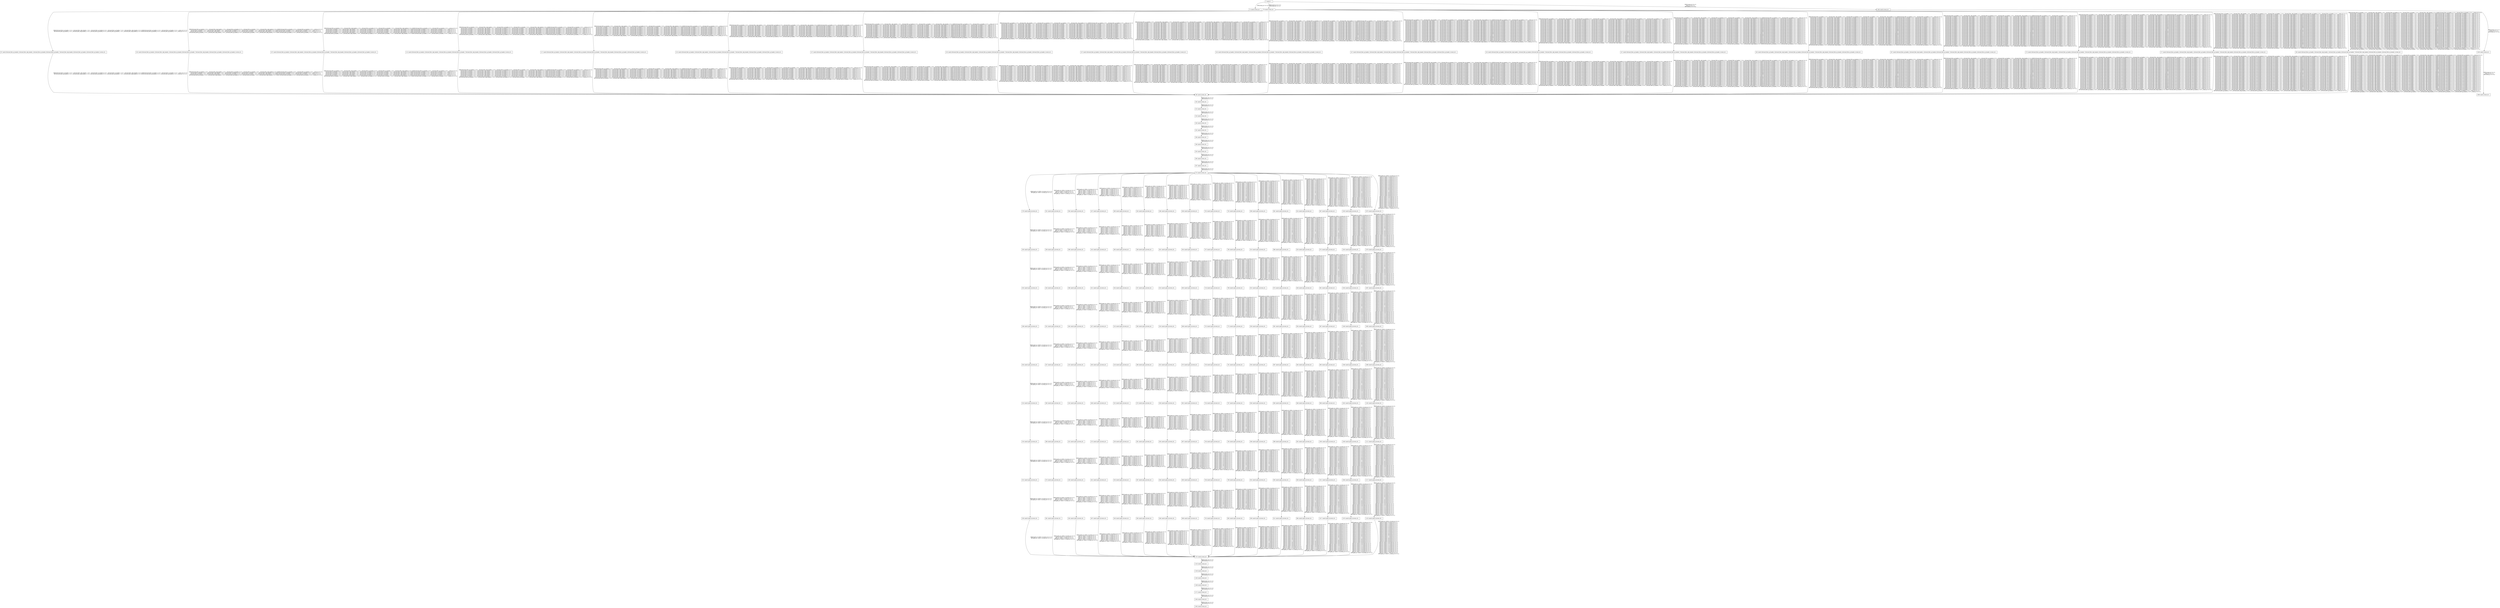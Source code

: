 digraph G {
  "1: match () ...
" [shape=box, ];
  "72: match (event_id) ...
" [shape=box, ];
  "78: match (event_id) ...
" [shape=box, ];
  "97: match (forward_flow_ip_header_2,forward_flow_udp_header_1,forward_flow_ip_header_6,forward_flow_ip_header_7,forward_flow_udp_header_0,forward_flow_ip_header_4,forward_flow_ip_header_5,event_id) ...
" [
  shape=box, ];
  "102: match (forward_flow_ip_header_2,forward_flow_udp_header_1,forward_flow_ip_header_6,forward_flow_ip_header_7,forward_flow_udp_header_0,forward_flow_ip_header_4,forward_flow_ip_header_5,event_id) ...
" [
  shape=box, ];
  "107: match (forward_flow_ip_header_2,forward_flow_udp_header_1,forward_flow_ip_header_6,forward_flow_ip_header_7,forward_flow_udp_header_0,forward_flow_ip_header_4,forward_flow_ip_header_5,event_id) ...
" [
  shape=box, ];
  "112: match (forward_flow_ip_header_2,forward_flow_udp_header_1,forward_flow_ip_header_6,forward_flow_ip_header_7,forward_flow_udp_header_0,forward_flow_ip_header_4,forward_flow_ip_header_5,event_id) ...
" [
  shape=box, ];
  "117: match (forward_flow_ip_header_2,forward_flow_udp_header_1,forward_flow_ip_header_6,forward_flow_ip_header_7,forward_flow_udp_header_0,forward_flow_ip_header_4,forward_flow_ip_header_5,event_id) ...
" [
  shape=box, ];
  "122: match (forward_flow_ip_header_2,forward_flow_udp_header_1,forward_flow_ip_header_6,forward_flow_ip_header_7,forward_flow_udp_header_0,forward_flow_ip_header_4,forward_flow_ip_header_5,event_id) ...
" [
  shape=box, ];
  "127: match (forward_flow_ip_header_2,forward_flow_udp_header_1,forward_flow_ip_header_6,forward_flow_ip_header_7,forward_flow_udp_header_0,forward_flow_ip_header_4,forward_flow_ip_header_5,event_id) ...
" [
  shape=box, ];
  "132: match (forward_flow_ip_header_2,forward_flow_udp_header_1,forward_flow_ip_header_6,forward_flow_ip_header_7,forward_flow_udp_header_0,forward_flow_ip_header_4,forward_flow_ip_header_5,event_id) ...
" [
  shape=box, ];
  "137: match (forward_flow_ip_header_2,forward_flow_udp_header_1,forward_flow_ip_header_6,forward_flow_ip_header_7,forward_flow_udp_header_0,forward_flow_ip_header_4,forward_flow_ip_header_5,event_id) ...
" [
  shape=box, ];
  "142: match (forward_flow_ip_header_2,forward_flow_udp_header_1,forward_flow_ip_header_6,forward_flow_ip_header_7,forward_flow_udp_header_0,forward_flow_ip_header_4,forward_flow_ip_header_5,event_id) ...
" [
  shape=box, ];
  "147: match (forward_flow_ip_header_2,forward_flow_udp_header_1,forward_flow_ip_header_6,forward_flow_ip_header_7,forward_flow_udp_header_0,forward_flow_ip_header_4,forward_flow_ip_header_5,event_id) ...
" [
  shape=box, ];
  "152: match (forward_flow_ip_header_2,forward_flow_udp_header_1,forward_flow_ip_header_6,forward_flow_ip_header_7,forward_flow_udp_header_0,forward_flow_ip_header_4,forward_flow_ip_header_5,event_id) ...
" [
  shape=box, ];
  "157: match (forward_flow_ip_header_2,forward_flow_udp_header_1,forward_flow_ip_header_6,forward_flow_ip_header_7,forward_flow_udp_header_0,forward_flow_ip_header_4,forward_flow_ip_header_5,event_id) ...
" [
  shape=box, ];
  "162: match (forward_flow_ip_header_2,forward_flow_udp_header_1,forward_flow_ip_header_6,forward_flow_ip_header_7,forward_flow_udp_header_0,forward_flow_ip_header_4,forward_flow_ip_header_5,event_id) ...
" [
  shape=box, ];
  "167: match (forward_flow_ip_header_2,forward_flow_udp_header_1,forward_flow_ip_header_6,forward_flow_ip_header_7,forward_flow_udp_header_0,forward_flow_ip_header_4,forward_flow_ip_header_5,event_id) ...
" [
  shape=box, ];
  "172: match (forward_flow_ip_header_2,forward_flow_udp_header_1,forward_flow_ip_header_6,forward_flow_ip_header_7,forward_flow_udp_header_0,forward_flow_ip_header_4,forward_flow_ip_header_5,event_id) ...
" [
  shape=box, ];
  "177: match (forward_flow_ip_header_2,forward_flow_udp_header_1,forward_flow_ip_header_6,forward_flow_ip_header_7,forward_flow_udp_header_0,forward_flow_ip_header_4,forward_flow_ip_header_5,event_id) ...
" [
  shape=box, ];
  "182: match (forward_flow_ip_header_2,forward_flow_udp_header_1,forward_flow_ip_header_6,forward_flow_ip_header_7,forward_flow_udp_header_0,forward_flow_ip_header_4,forward_flow_ip_header_5,event_id) ...
" [
  shape=box, ];
  "189: match (event_id) ...
" [shape=box, ];
  "192: match (event_id) ...
" [shape=box, ];
  "213: match (event_id) ...
" [shape=box, ];
  "219: match (event_id) ...
" [shape=box, ];
  "226: match (event_id) ...
" [shape=box, ];
  "232: match (event_id) ...
" [shape=box, ];
  "239: match (event_id) ...
" [shape=box, ];
  "246: match (event_id) ...
" [shape=box, ];
  "253: match (event_id) ...
" [shape=box, ];
  "260: match (event_id) ...
" [shape=box, ];
  "267: match (event_id) ...
" [shape=box, ];
  "274: match (event_id) ...
" [shape=box, ];
  "278: match (path_id,event_id) ...
" [shape=box, ];
  "283: match (path_id,event_id) ...
" [shape=box, ];
  "292: match (path_id,event_id) ...
" [shape=box, ];
  "298: match (path_id,event_id) ...
" [shape=box, ];
  "304: match (path_id,event_id) ...
" [shape=box, ];
  "310: match (path_id,event_id) ...
" [shape=box, ];
  "316: match (path_id,event_id) ...
" [shape=box, ];
  "322: match (path_id,event_id) ...
" [shape=box, ];
  "328: match (path_id,event_id) ...
" [shape=box, ];
  "331: match (path_id,event_id) ...
" [shape=box, ];
  "336: match (path_id,event_id) ...
" [shape=box, ];
  "345: match (path_id,event_id) ...
" [shape=box, ];
  "351: match (path_id,event_id) ...
" [shape=box, ];
  "357: match (path_id,event_id) ...
" [shape=box, ];
  "363: match (path_id,event_id) ...
" [shape=box, ];
  "369: match (path_id,event_id) ...
" [shape=box, ];
  "375: match (path_id,event_id) ...
" [shape=box, ];
  "381: match (path_id,event_id) ...
" [shape=box, ];
  "384: match (path_id,event_id) ...
" [shape=box, ];
  "389: match (path_id,event_id) ...
" [shape=box, ];
  "398: match (path_id,event_id) ...
" [shape=box, ];
  "404: match (path_id,event_id) ...
" [shape=box, ];
  "410: match (path_id,event_id) ...
" [shape=box, ];
  "416: match (path_id,event_id) ...
" [shape=box, ];
  "422: match (path_id,event_id) ...
" [shape=box, ];
  "428: match (path_id,event_id) ...
" [shape=box, ];
  "434: match (path_id,event_id) ...
" [shape=box, ];
  "437: match (path_id,event_id) ...
" [shape=box, ];
  "442: match (path_id,event_id) ...
" [shape=box, ];
  "451: match (path_id,event_id) ...
" [shape=box, ];
  "457: match (path_id,event_id) ...
" [shape=box, ];
  "463: match (path_id,event_id) ...
" [shape=box, ];
  "469: match (path_id,event_id) ...
" [shape=box, ];
  "475: match (path_id,event_id) ...
" [shape=box, ];
  "481: match (path_id,event_id) ...
" [shape=box, ];
  "487: match (path_id,event_id) ...
" [shape=box, ];
  "490: match (path_id,event_id) ...
" [shape=box, ];
  "495: match (path_id,event_id) ...
" [shape=box, ];
  "504: match (path_id,event_id) ...
" [shape=box, ];
  "510: match (path_id,event_id) ...
" [shape=box, ];
  "516: match (path_id,event_id) ...
" [shape=box, ];
  "522: match (path_id,event_id) ...
" [shape=box, ];
  "528: match (path_id,event_id) ...
" [shape=box, ];
  "534: match (path_id,event_id) ...
" [shape=box, ];
  "540: match (path_id,event_id) ...
" [shape=box, ];
  "543: match (path_id,event_id) ...
" [shape=box, ];
  "548: match (path_id,event_id) ...
" [shape=box, ];
  "557: match (path_id,event_id) ...
" [shape=box, ];
  "563: match (path_id,event_id) ...
" [shape=box, ];
  "569: match (path_id,event_id) ...
" [shape=box, ];
  "575: match (path_id,event_id) ...
" [shape=box, ];
  "581: match (path_id,event_id) ...
" [shape=box, ];
  "587: match (path_id,event_id) ...
" [shape=box, ];
  "593: match (path_id,event_id) ...
" [shape=box, ];
  "596: match (path_id,event_id) ...
" [shape=box, ];
  "601: match (path_id,event_id) ...
" [shape=box, ];
  "610: match (path_id,event_id) ...
" [shape=box, ];
  "616: match (path_id,event_id) ...
" [shape=box, ];
  "622: match (path_id,event_id) ...
" [shape=box, ];
  "628: match (path_id,event_id) ...
" [shape=box, ];
  "634: match (path_id,event_id) ...
" [shape=box, ];
  "640: match (path_id,event_id) ...
" [shape=box, ];
  "646: match (path_id,event_id) ...
" [shape=box, ];
  "649: match (path_id,event_id) ...
" [shape=box, ];
  "654: match (path_id,event_id) ...
" [shape=box, ];
  "663: match (path_id,event_id) ...
" [shape=box, ];
  "669: match (path_id,event_id) ...
" [shape=box, ];
  "675: match (path_id,event_id) ...
" [shape=box, ];
  "681: match (path_id,event_id) ...
" [shape=box, ];
  "687: match (path_id,event_id) ...
" [shape=box, ];
  "693: match (path_id,event_id) ...
" [shape=box, ];
  "699: match (path_id,event_id) ...
" [shape=box, ];
  "702: match (path_id,event_id) ...
" [shape=box, ];
  "707: match (path_id,event_id) ...
" [shape=box, ];
  "716: match (path_id,event_id) ...
" [shape=box, ];
  "722: match (path_id,event_id) ...
" [shape=box, ];
  "728: match (path_id,event_id) ...
" [shape=box, ];
  "734: match (path_id,event_id) ...
" [shape=box, ];
  "740: match (path_id,event_id) ...
" [shape=box, ];
  "746: match (path_id,event_id) ...
" [shape=box, ];
  "752: match (path_id,event_id) ...
" [shape=box, ];
  "755: match (path_id,event_id) ...
" [shape=box, ];
  "760: match (path_id,event_id) ...
" [shape=box, ];
  "769: match (path_id,event_id) ...
" [shape=box, ];
  "775: match (path_id,event_id) ...
" [shape=box, ];
  "781: match (path_id,event_id) ...
" [shape=box, ];
  "787: match (path_id,event_id) ...
" [shape=box, ];
  "793: match (path_id,event_id) ...
" [shape=box, ];
  "799: match (path_id,event_id) ...
" [shape=box, ];
  "805: match (path_id,event_id) ...
" [shape=box, ];
  "808: match (path_id,event_id) ...
" [shape=box, ];
  "813: match (path_id,event_id) ...
" [shape=box, ];
  "822: match (path_id,event_id) ...
" [shape=box, ];
  "828: match (path_id,event_id) ...
" [shape=box, ];
  "834: match (path_id,event_id) ...
" [shape=box, ];
  "840: match (path_id,event_id) ...
" [shape=box, ];
  "846: match (path_id,event_id) ...
" [shape=box, ];
  "852: match (path_id,event_id) ...
" [shape=box, ];
  "858: match (path_id,event_id) ...
" [shape=box, ];
  "861: match (path_id,event_id) ...
" [shape=box, ];
  "866: match (path_id,event_id) ...
" [shape=box, ];
  "875: match (path_id,event_id) ...
" [shape=box, ];
  "881: match (path_id,event_id) ...
" [shape=box, ];
  "887: match (path_id,event_id) ...
" [shape=box, ];
  "893: match (path_id,event_id) ...
" [shape=box, ];
  "899: match (path_id,event_id) ...
" [shape=box, ];
  "905: match (path_id,event_id) ...
" [shape=box, ];
  "911: match (path_id,event_id) ...
" [shape=box, ];
  "914: match (path_id,event_id) ...
" [shape=box, ];
  "919: match (path_id,event_id) ...
" [shape=box, ];
  "928: match (path_id,event_id) ...
" [shape=box, ];
  "934: match (path_id,event_id) ...
" [shape=box, ];
  "940: match (path_id,event_id) ...
" [shape=box, ];
  "946: match (path_id,event_id) ...
" [shape=box, ];
  "952: match (path_id,event_id) ...
" [shape=box, ];
  "958: match (path_id,event_id) ...
" [shape=box, ];
  "964: match (path_id,event_id) ...
" [shape=box, ];
  "967: match (path_id,event_id) ...
" [shape=box, ];
  "972: match (path_id,event_id) ...
" [shape=box, ];
  "981: match (path_id,event_id) ...
" [shape=box, ];
  "987: match (path_id,event_id) ...
" [shape=box, ];
  "993: match (path_id,event_id) ...
" [shape=box, ];
  "999: match (path_id,event_id) ...
" [shape=box, ];
  "1005: match (path_id,event_id) ...
" [shape=box, ];
  "1011: match (path_id,event_id) ...
" [shape=box, ];
  "1017: match (path_id,event_id) ...
" [shape=box, ];
  "1020: match (path_id,event_id) ...
" [shape=box, ];
  "1025: match (path_id,event_id) ...
" [shape=box, ];
  "1034: match (path_id,event_id) ...
" [shape=box, ];
  "1040: match (path_id,event_id) ...
" [shape=box, ];
  "1046: match (path_id,event_id) ...
" [shape=box, ];
  "1052: match (path_id,event_id) ...
" [shape=box, ];
  "1058: match (path_id,event_id) ...
" [shape=box, ];
  "1064: match (path_id,event_id) ...
" [shape=box, ];
  "1070: match (path_id,event_id) ...
" [shape=box, ];
  "1073: match (path_id,event_id) ...
" [shape=box, ];
  "1078: match (path_id,event_id) ...
" [shape=box, ];
  "1087: match (path_id,event_id) ...
" [shape=box, ];
  "1093: match (path_id,event_id) ...
" [shape=box, ];
  "1099: match (path_id,event_id) ...
" [shape=box, ];
  "1105: match (path_id,event_id) ...
" [shape=box, ];
  "1111: match (path_id,event_id) ...
" [shape=box, ];
  "1117: match (path_id,event_id) ...
" [shape=box, ];
  "1123: match (path_id,event_id) ...
" [shape=box, ];
  "1132: match (event_id) ...
" [shape=box, ];
  "1153: match (event_id) ...
" [shape=box, ];
  "1158: match (event_id) ...
" [shape=box, ];
  "1163: match (event_id) ...
" [shape=box, ];
  "1169: match (event_id) ...
" [shape=box, ];
  "1171: match (event_id) ...
" [shape=box, ];
  "1264: match (event_id) ...
" [shape=box, ];
  "1305: match (event_id) ...
" [shape=box, ];
  "1309: match (event_id) ...
" [shape=box, ];
  "1328: match (event_id) ...
" [shape=box, ];
  "1368: match (event_id) ...
" [shape=box, ];
  
  
  "1: match () ...
" -> "72: match (event_id) ...
" [label="HIT{event_id~0==2;}",
                                                     ];
  "1: match () ...
" -> "78: match (event_id) ...
" [label="MISS{event_id~0==2;}
HIT{event_id~0==1;}",
                                                     ];
  "1: match () ...
" -> "1309: match (event_id) ...
" [label="MISS{event_id~0==2;
event_id~0==1;}
HIT{event_id~0==3;}",
                                                       ];
  "78: match (event_id) ...
" -> "97: match (forward_flow_ip_header_2,forward_flow_udp_header_1,forward_flow_ip_header_6,forward_flow_ip_header_7,forward_flow_udp_header_0,forward_flow_ip_header_4,forward_flow_ip_header_5,event_id) ...
" [
  label="MISS{forward_flow_ip_header_2~0==_,forward_flow_udp_header_1~0==_,forward_flow_ip_header_6~0==_,forward_flow_ip_header_7~0==_,forward_flow_udp_header_0~0==50000,forward_flow_ip_header_4~0==_,forward_flow_ip_header_5~0==_,event_id~0==2;}
HIT{forward_flow_ip_header_2~0==_,forward_flow_udp_header_1~0==_,forward_flow_ip_header_6~0==_,forward_flow_ip_header_7~0==_,forward_flow_udp_header_0~0==50000,forward_flow_ip_header_4~0==_,forward_flow_ip_header_5~0==_,event_id~0==1;}",
  ];
  "78: match (event_id) ...
" -> "102: match (forward_flow_ip_header_2,forward_flow_udp_header_1,forward_flow_ip_header_6,forward_flow_ip_header_7,forward_flow_udp_header_0,forward_flow_ip_header_4,forward_flow_ip_header_5,event_id) ...
" [
  label="MISS{forward_flow_ip_header_2~0==_,forward_flow_udp_header_1~0==_,forward_flow_ip_header_6~0==_,forward_flow_ip_header_7~0==_,forward_flow_udp_header_0~0==50000,forward_flow_ip_header_4~0==_,forward_flow_ip_header_5~0==_,event_id~0==2;
forward_flow_ip_header_2~0==_,forward_flow_udp_header_1~0==_,forward_flow_ip_header_6~0==_,forward_flow_ip_header_7~0==_,forward_flow_udp_header_0~0==50000,forward_flow_ip_header_4~0==_,forward_flow_ip_header_5~0==_,event_id~0==1;
forward_flow_ip_header_2~0==_,forward_flow_udp_header_1~0==_,forward_flow_ip_header_6~0==_,forward_flow_ip_header_7~0==_,forward_flow_udp_header_0~0==50001,forward_flow_ip_header_4~0==_,forward_flow_ip_header_5~0==_,event_id~0==2;}
HIT{forward_flow_ip_header_2~0==_,forward_flow_udp_header_1~0==_,forward_flow_ip_header_6~0==_,forward_flow_ip_header_7~0==_,forward_flow_udp_header_0~0==50001,forward_flow_ip_header_4~0==_,forward_flow_ip_header_5~0==_,event_id~0==1;}",
  ];
  "78: match (event_id) ...
" -> "107: match (forward_flow_ip_header_2,forward_flow_udp_header_1,forward_flow_ip_header_6,forward_flow_ip_header_7,forward_flow_udp_header_0,forward_flow_ip_header_4,forward_flow_ip_header_5,event_id) ...
" [
  label="MISS{forward_flow_ip_header_2~0==_,forward_flow_udp_header_1~0==_,forward_flow_ip_header_6~0==_,forward_flow_ip_header_7~0==_,forward_flow_udp_header_0~0==50000,forward_flow_ip_header_4~0==_,forward_flow_ip_header_5~0==_,event_id~0==2;
forward_flow_ip_header_2~0==_,forward_flow_udp_header_1~0==_,forward_flow_ip_header_6~0==_,forward_flow_ip_header_7~0==_,forward_flow_udp_header_0~0==50000,forward_flow_ip_header_4~0==_,forward_flow_ip_header_5~0==_,event_id~0==1;
forward_flow_ip_header_2~0==_,forward_flow_udp_header_1~0==_,forward_flow_ip_header_6~0==_,forward_flow_ip_header_7~0==_,forward_flow_udp_header_0~0==50001,forward_flow_ip_header_4~0==_,forward_flow_ip_header_5~0==_,event_id~0==2;
forward_flow_ip_header_2~0==_,forward_flow_udp_header_1~0==_,forward_flow_ip_header_6~0==_,forward_flow_ip_header_7~0==_,forward_flow_udp_header_0~0==50001,forward_flow_ip_header_4~0==_,forward_flow_ip_header_5~0==_,event_id~0==1;
forward_flow_ip_header_2~0==_,forward_flow_udp_header_1~0==_,forward_flow_ip_header_6~0==_,forward_flow_ip_header_7~0==_,forward_flow_udp_header_0~0==50002,forward_flow_ip_header_4~0==_,forward_flow_ip_header_5~0==_,event_id~0==2;}
HIT{forward_flow_ip_header_2~0==_,forward_flow_udp_header_1~0==_,forward_flow_ip_header_6~0==_,forward_flow_ip_header_7~0==_,forward_flow_udp_header_0~0==50002,forward_flow_ip_header_4~0==_,forward_flow_ip_header_5~0==_,event_id~0==1;}",
  ];
  "78: match (event_id) ...
" -> "112: match (forward_flow_ip_header_2,forward_flow_udp_header_1,forward_flow_ip_header_6,forward_flow_ip_header_7,forward_flow_udp_header_0,forward_flow_ip_header_4,forward_flow_ip_header_5,event_id) ...
" [
  label="MISS{forward_flow_ip_header_2~0==_,forward_flow_udp_header_1~0==_,forward_flow_ip_header_6~0==_,forward_flow_ip_header_7~0==_,forward_flow_udp_header_0~0==50000,forward_flow_ip_header_4~0==_,forward_flow_ip_header_5~0==_,event_id~0==2;
forward_flow_ip_header_2~0==_,forward_flow_udp_header_1~0==_,forward_flow_ip_header_6~0==_,forward_flow_ip_header_7~0==_,forward_flow_udp_header_0~0==50000,forward_flow_ip_header_4~0==_,forward_flow_ip_header_5~0==_,event_id~0==1;
forward_flow_ip_header_2~0==_,forward_flow_udp_header_1~0==_,forward_flow_ip_header_6~0==_,forward_flow_ip_header_7~0==_,forward_flow_udp_header_0~0==50001,forward_flow_ip_header_4~0==_,forward_flow_ip_header_5~0==_,event_id~0==2;
forward_flow_ip_header_2~0==_,forward_flow_udp_header_1~0==_,forward_flow_ip_header_6~0==_,forward_flow_ip_header_7~0==_,forward_flow_udp_header_0~0==50001,forward_flow_ip_header_4~0==_,forward_flow_ip_header_5~0==_,event_id~0==1;
forward_flow_ip_header_2~0==_,forward_flow_udp_header_1~0==_,forward_flow_ip_header_6~0==_,forward_flow_ip_header_7~0==_,forward_flow_udp_header_0~0==50002,forward_flow_ip_header_4~0==_,forward_flow_ip_header_5~0==_,event_id~0==2;
forward_flow_ip_header_2~0==_,forward_flow_udp_header_1~0==_,forward_flow_ip_header_6~0==_,forward_flow_ip_header_7~0==_,forward_flow_udp_header_0~0==50002,forward_flow_ip_header_4~0==_,forward_flow_ip_header_5~0==_,event_id~0==1;
forward_flow_ip_header_2~0==_,forward_flow_udp_header_1~0==_,forward_flow_ip_header_6~0==_,forward_flow_ip_header_7~0==_,forward_flow_udp_header_0~0==50003,forward_flow_ip_header_4~0==_,forward_flow_ip_header_5~0==_,event_id~0==2;}
HIT{forward_flow_ip_header_2~0==_,forward_flow_udp_header_1~0==_,forward_flow_ip_header_6~0==_,forward_flow_ip_header_7~0==_,forward_flow_udp_header_0~0==50003,forward_flow_ip_header_4~0==_,forward_flow_ip_header_5~0==_,event_id~0==1;}",
  ];
  "78: match (event_id) ...
" -> "117: match (forward_flow_ip_header_2,forward_flow_udp_header_1,forward_flow_ip_header_6,forward_flow_ip_header_7,forward_flow_udp_header_0,forward_flow_ip_header_4,forward_flow_ip_header_5,event_id) ...
" [
  label="MISS{forward_flow_ip_header_2~0==_,forward_flow_udp_header_1~0==_,forward_flow_ip_header_6~0==_,forward_flow_ip_header_7~0==_,forward_flow_udp_header_0~0==50000,forward_flow_ip_header_4~0==_,forward_flow_ip_header_5~0==_,event_id~0==2;
forward_flow_ip_header_2~0==_,forward_flow_udp_header_1~0==_,forward_flow_ip_header_6~0==_,forward_flow_ip_header_7~0==_,forward_flow_udp_header_0~0==50000,forward_flow_ip_header_4~0==_,forward_flow_ip_header_5~0==_,event_id~0==1;
forward_flow_ip_header_2~0==_,forward_flow_udp_header_1~0==_,forward_flow_ip_header_6~0==_,forward_flow_ip_header_7~0==_,forward_flow_udp_header_0~0==50001,forward_flow_ip_header_4~0==_,forward_flow_ip_header_5~0==_,event_id~0==2;
forward_flow_ip_header_2~0==_,forward_flow_udp_header_1~0==_,forward_flow_ip_header_6~0==_,forward_flow_ip_header_7~0==_,forward_flow_udp_header_0~0==50001,forward_flow_ip_header_4~0==_,forward_flow_ip_header_5~0==_,event_id~0==1;
forward_flow_ip_header_2~0==_,forward_flow_udp_header_1~0==_,forward_flow_ip_header_6~0==_,forward_flow_ip_header_7~0==_,forward_flow_udp_header_0~0==50002,forward_flow_ip_header_4~0==_,forward_flow_ip_header_5~0==_,event_id~0==2;
forward_flow_ip_header_2~0==_,forward_flow_udp_header_1~0==_,forward_flow_ip_header_6~0==_,forward_flow_ip_header_7~0==_,forward_flow_udp_header_0~0==50002,forward_flow_ip_header_4~0==_,forward_flow_ip_header_5~0==_,event_id~0==1;
forward_flow_ip_header_2~0==_,forward_flow_udp_header_1~0==_,forward_flow_ip_header_6~0==_,forward_flow_ip_header_7~0==_,forward_flow_udp_header_0~0==50003,forward_flow_ip_header_4~0==_,forward_flow_ip_header_5~0==_,event_id~0==2;
forward_flow_ip_header_2~0==_,forward_flow_udp_header_1~0==_,forward_flow_ip_header_6~0==_,forward_flow_ip_header_7~0==_,forward_flow_udp_header_0~0==50003,forward_flow_ip_header_4~0==_,forward_flow_ip_header_5~0==_,event_id~0==1;
forward_flow_ip_header_2~0==_,forward_flow_udp_header_1~0==_,forward_flow_ip_header_6~0==_,forward_flow_ip_header_7~0==_,forward_flow_udp_header_0~0==50004,forward_flow_ip_header_4~0==_,forward_flow_ip_header_5~0==_,event_id~0==2;}
HIT{forward_flow_ip_header_2~0==_,forward_flow_udp_header_1~0==_,forward_flow_ip_header_6~0==_,forward_flow_ip_header_7~0==_,forward_flow_udp_header_0~0==50004,forward_flow_ip_header_4~0==_,forward_flow_ip_header_5~0==_,event_id~0==1;}",
  ];
  "78: match (event_id) ...
" -> "122: match (forward_flow_ip_header_2,forward_flow_udp_header_1,forward_flow_ip_header_6,forward_flow_ip_header_7,forward_flow_udp_header_0,forward_flow_ip_header_4,forward_flow_ip_header_5,event_id) ...
" [
  label="MISS{forward_flow_ip_header_2~0==_,forward_flow_udp_header_1~0==_,forward_flow_ip_header_6~0==_,forward_flow_ip_header_7~0==_,forward_flow_udp_header_0~0==50000,forward_flow_ip_header_4~0==_,forward_flow_ip_header_5~0==_,event_id~0==2;
forward_flow_ip_header_2~0==_,forward_flow_udp_header_1~0==_,forward_flow_ip_header_6~0==_,forward_flow_ip_header_7~0==_,forward_flow_udp_header_0~0==50000,forward_flow_ip_header_4~0==_,forward_flow_ip_header_5~0==_,event_id~0==1;
forward_flow_ip_header_2~0==_,forward_flow_udp_header_1~0==_,forward_flow_ip_header_6~0==_,forward_flow_ip_header_7~0==_,forward_flow_udp_header_0~0==50001,forward_flow_ip_header_4~0==_,forward_flow_ip_header_5~0==_,event_id~0==2;
forward_flow_ip_header_2~0==_,forward_flow_udp_header_1~0==_,forward_flow_ip_header_6~0==_,forward_flow_ip_header_7~0==_,forward_flow_udp_header_0~0==50001,forward_flow_ip_header_4~0==_,forward_flow_ip_header_5~0==_,event_id~0==1;
forward_flow_ip_header_2~0==_,forward_flow_udp_header_1~0==_,forward_flow_ip_header_6~0==_,forward_flow_ip_header_7~0==_,forward_flow_udp_header_0~0==50002,forward_flow_ip_header_4~0==_,forward_flow_ip_header_5~0==_,event_id~0==2;
forward_flow_ip_header_2~0==_,forward_flow_udp_header_1~0==_,forward_flow_ip_header_6~0==_,forward_flow_ip_header_7~0==_,forward_flow_udp_header_0~0==50002,forward_flow_ip_header_4~0==_,forward_flow_ip_header_5~0==_,event_id~0==1;
forward_flow_ip_header_2~0==_,forward_flow_udp_header_1~0==_,forward_flow_ip_header_6~0==_,forward_flow_ip_header_7~0==_,forward_flow_udp_header_0~0==50003,forward_flow_ip_header_4~0==_,forward_flow_ip_header_5~0==_,event_id~0==2;
forward_flow_ip_header_2~0==_,forward_flow_udp_header_1~0==_,forward_flow_ip_header_6~0==_,forward_flow_ip_header_7~0==_,forward_flow_udp_header_0~0==50003,forward_flow_ip_header_4~0==_,forward_flow_ip_header_5~0==_,event_id~0==1;
forward_flow_ip_header_2~0==_,forward_flow_udp_header_1~0==_,forward_flow_ip_header_6~0==_,forward_flow_ip_header_7~0==_,forward_flow_udp_header_0~0==50004,forward_flow_ip_header_4~0==_,forward_flow_ip_header_5~0==_,event_id~0==2;
forward_flow_ip_header_2~0==_,forward_flow_udp_header_1~0==_,forward_flow_ip_header_6~0==_,forward_flow_ip_header_7~0==_,forward_flow_udp_header_0~0==50004,forward_flow_ip_header_4~0==_,forward_flow_ip_header_5~0==_,event_id~0==1;
forward_flow_ip_header_2~0==_,forward_flow_udp_header_1~0==_,forward_flow_ip_header_6~0==_,forward_flow_ip_header_7~0==_,forward_flow_udp_header_0~0==50005,forward_flow_ip_header_4~0==_,forward_flow_ip_header_5~0==_,event_id~0==2;}
HIT{forward_flow_ip_header_2~0==_,forward_flow_udp_header_1~0==_,forward_flow_ip_header_6~0==_,forward_flow_ip_header_7~0==_,forward_flow_udp_header_0~0==50005,forward_flow_ip_header_4~0==_,forward_flow_ip_header_5~0==_,event_id~0==1;}",
  ];
  "78: match (event_id) ...
" -> "127: match (forward_flow_ip_header_2,forward_flow_udp_header_1,forward_flow_ip_header_6,forward_flow_ip_header_7,forward_flow_udp_header_0,forward_flow_ip_header_4,forward_flow_ip_header_5,event_id) ...
" [
  label="MISS{forward_flow_ip_header_2~0==_,forward_flow_udp_header_1~0==_,forward_flow_ip_header_6~0==_,forward_flow_ip_header_7~0==_,forward_flow_udp_header_0~0==50000,forward_flow_ip_header_4~0==_,forward_flow_ip_header_5~0==_,event_id~0==2;
forward_flow_ip_header_2~0==_,forward_flow_udp_header_1~0==_,forward_flow_ip_header_6~0==_,forward_flow_ip_header_7~0==_,forward_flow_udp_header_0~0==50000,forward_flow_ip_header_4~0==_,forward_flow_ip_header_5~0==_,event_id~0==1;
forward_flow_ip_header_2~0==_,forward_flow_udp_header_1~0==_,forward_flow_ip_header_6~0==_,forward_flow_ip_header_7~0==_,forward_flow_udp_header_0~0==50001,forward_flow_ip_header_4~0==_,forward_flow_ip_header_5~0==_,event_id~0==2;
forward_flow_ip_header_2~0==_,forward_flow_udp_header_1~0==_,forward_flow_ip_header_6~0==_,forward_flow_ip_header_7~0==_,forward_flow_udp_header_0~0==50001,forward_flow_ip_header_4~0==_,forward_flow_ip_header_5~0==_,event_id~0==1;
forward_flow_ip_header_2~0==_,forward_flow_udp_header_1~0==_,forward_flow_ip_header_6~0==_,forward_flow_ip_header_7~0==_,forward_flow_udp_header_0~0==50002,forward_flow_ip_header_4~0==_,forward_flow_ip_header_5~0==_,event_id~0==2;
forward_flow_ip_header_2~0==_,forward_flow_udp_header_1~0==_,forward_flow_ip_header_6~0==_,forward_flow_ip_header_7~0==_,forward_flow_udp_header_0~0==50002,forward_flow_ip_header_4~0==_,forward_flow_ip_header_5~0==_,event_id~0==1;
forward_flow_ip_header_2~0==_,forward_flow_udp_header_1~0==_,forward_flow_ip_header_6~0==_,forward_flow_ip_header_7~0==_,forward_flow_udp_header_0~0==50003,forward_flow_ip_header_4~0==_,forward_flow_ip_header_5~0==_,event_id~0==2;
forward_flow_ip_header_2~0==_,forward_flow_udp_header_1~0==_,forward_flow_ip_header_6~0==_,forward_flow_ip_header_7~0==_,forward_flow_udp_header_0~0==50003,forward_flow_ip_header_4~0==_,forward_flow_ip_header_5~0==_,event_id~0==1;
forward_flow_ip_header_2~0==_,forward_flow_udp_header_1~0==_,forward_flow_ip_header_6~0==_,forward_flow_ip_header_7~0==_,forward_flow_udp_header_0~0==50004,forward_flow_ip_header_4~0==_,forward_flow_ip_header_5~0==_,event_id~0==2;
forward_flow_ip_header_2~0==_,forward_flow_udp_header_1~0==_,forward_flow_ip_header_6~0==_,forward_flow_ip_header_7~0==_,forward_flow_udp_header_0~0==50004,forward_flow_ip_header_4~0==_,forward_flow_ip_header_5~0==_,event_id~0==1;
forward_flow_ip_header_2~0==_,forward_flow_udp_header_1~0==_,forward_flow_ip_header_6~0==_,forward_flow_ip_header_7~0==_,forward_flow_udp_header_0~0==50005,forward_flow_ip_header_4~0==_,forward_flow_ip_header_5~0==_,event_id~0==2;
forward_flow_ip_header_2~0==_,forward_flow_udp_header_1~0==_,forward_flow_ip_header_6~0==_,forward_flow_ip_header_7~0==_,forward_flow_udp_header_0~0==50005,forward_flow_ip_header_4~0==_,forward_flow_ip_header_5~0==_,event_id~0==1;
forward_flow_ip_header_2~0==_,forward_flow_udp_header_1~0==_,forward_flow_ip_header_6~0==_,forward_flow_ip_header_7~0==_,forward_flow_udp_header_0~0==50006,forward_flow_ip_header_4~0==_,forward_flow_ip_header_5~0==_,event_id~0==2;}
HIT{forward_flow_ip_header_2~0==_,forward_flow_udp_header_1~0==_,forward_flow_ip_header_6~0==_,forward_flow_ip_header_7~0==_,forward_flow_udp_header_0~0==50006,forward_flow_ip_header_4~0==_,forward_flow_ip_header_5~0==_,event_id~0==1;}",
  ];
  "78: match (event_id) ...
" -> "132: match (forward_flow_ip_header_2,forward_flow_udp_header_1,forward_flow_ip_header_6,forward_flow_ip_header_7,forward_flow_udp_header_0,forward_flow_ip_header_4,forward_flow_ip_header_5,event_id) ...
" [
  label="MISS{forward_flow_ip_header_2~0==_,forward_flow_udp_header_1~0==_,forward_flow_ip_header_6~0==_,forward_flow_ip_header_7~0==_,forward_flow_udp_header_0~0==50000,forward_flow_ip_header_4~0==_,forward_flow_ip_header_5~0==_,event_id~0==2;
forward_flow_ip_header_2~0==_,forward_flow_udp_header_1~0==_,forward_flow_ip_header_6~0==_,forward_flow_ip_header_7~0==_,forward_flow_udp_header_0~0==50000,forward_flow_ip_header_4~0==_,forward_flow_ip_header_5~0==_,event_id~0==1;
forward_flow_ip_header_2~0==_,forward_flow_udp_header_1~0==_,forward_flow_ip_header_6~0==_,forward_flow_ip_header_7~0==_,forward_flow_udp_header_0~0==50001,forward_flow_ip_header_4~0==_,forward_flow_ip_header_5~0==_,event_id~0==2;
forward_flow_ip_header_2~0==_,forward_flow_udp_header_1~0==_,forward_flow_ip_header_6~0==_,forward_flow_ip_header_7~0==_,forward_flow_udp_header_0~0==50001,forward_flow_ip_header_4~0==_,forward_flow_ip_header_5~0==_,event_id~0==1;
forward_flow_ip_header_2~0==_,forward_flow_udp_header_1~0==_,forward_flow_ip_header_6~0==_,forward_flow_ip_header_7~0==_,forward_flow_udp_header_0~0==50002,forward_flow_ip_header_4~0==_,forward_flow_ip_header_5~0==_,event_id~0==2;
forward_flow_ip_header_2~0==_,forward_flow_udp_header_1~0==_,forward_flow_ip_header_6~0==_,forward_flow_ip_header_7~0==_,forward_flow_udp_header_0~0==50002,forward_flow_ip_header_4~0==_,forward_flow_ip_header_5~0==_,event_id~0==1;
forward_flow_ip_header_2~0==_,forward_flow_udp_header_1~0==_,forward_flow_ip_header_6~0==_,forward_flow_ip_header_7~0==_,forward_flow_udp_header_0~0==50003,forward_flow_ip_header_4~0==_,forward_flow_ip_header_5~0==_,event_id~0==2;
forward_flow_ip_header_2~0==_,forward_flow_udp_header_1~0==_,forward_flow_ip_header_6~0==_,forward_flow_ip_header_7~0==_,forward_flow_udp_header_0~0==50003,forward_flow_ip_header_4~0==_,forward_flow_ip_header_5~0==_,event_id~0==1;
forward_flow_ip_header_2~0==_,forward_flow_udp_header_1~0==_,forward_flow_ip_header_6~0==_,forward_flow_ip_header_7~0==_,forward_flow_udp_header_0~0==50004,forward_flow_ip_header_4~0==_,forward_flow_ip_header_5~0==_,event_id~0==2;
forward_flow_ip_header_2~0==_,forward_flow_udp_header_1~0==_,forward_flow_ip_header_6~0==_,forward_flow_ip_header_7~0==_,forward_flow_udp_header_0~0==50004,forward_flow_ip_header_4~0==_,forward_flow_ip_header_5~0==_,event_id~0==1;
forward_flow_ip_header_2~0==_,forward_flow_udp_header_1~0==_,forward_flow_ip_header_6~0==_,forward_flow_ip_header_7~0==_,forward_flow_udp_header_0~0==50005,forward_flow_ip_header_4~0==_,forward_flow_ip_header_5~0==_,event_id~0==2;
forward_flow_ip_header_2~0==_,forward_flow_udp_header_1~0==_,forward_flow_ip_header_6~0==_,forward_flow_ip_header_7~0==_,forward_flow_udp_header_0~0==50005,forward_flow_ip_header_4~0==_,forward_flow_ip_header_5~0==_,event_id~0==1;
forward_flow_ip_header_2~0==_,forward_flow_udp_header_1~0==_,forward_flow_ip_header_6~0==_,forward_flow_ip_header_7~0==_,forward_flow_udp_header_0~0==50006,forward_flow_ip_header_4~0==_,forward_flow_ip_header_5~0==_,event_id~0==2;
forward_flow_ip_header_2~0==_,forward_flow_udp_header_1~0==_,forward_flow_ip_header_6~0==_,forward_flow_ip_header_7~0==_,forward_flow_udp_header_0~0==50006,forward_flow_ip_header_4~0==_,forward_flow_ip_header_5~0==_,event_id~0==1;
forward_flow_ip_header_2~0==_,forward_flow_udp_header_1~0==_,forward_flow_ip_header_6~0==_,forward_flow_ip_header_7~0==_,forward_flow_udp_header_0~0==50007,forward_flow_ip_header_4~0==_,forward_flow_ip_header_5~0==_,event_id~0==2;}
HIT{forward_flow_ip_header_2~0==_,forward_flow_udp_header_1~0==_,forward_flow_ip_header_6~0==_,forward_flow_ip_header_7~0==_,forward_flow_udp_header_0~0==50007,forward_flow_ip_header_4~0==_,forward_flow_ip_header_5~0==_,event_id~0==1;}",
  ];
  "78: match (event_id) ...
" -> "137: match (forward_flow_ip_header_2,forward_flow_udp_header_1,forward_flow_ip_header_6,forward_flow_ip_header_7,forward_flow_udp_header_0,forward_flow_ip_header_4,forward_flow_ip_header_5,event_id) ...
" [
  label="MISS{forward_flow_ip_header_2~0==_,forward_flow_udp_header_1~0==_,forward_flow_ip_header_6~0==_,forward_flow_ip_header_7~0==_,forward_flow_udp_header_0~0==50000,forward_flow_ip_header_4~0==_,forward_flow_ip_header_5~0==_,event_id~0==2;
forward_flow_ip_header_2~0==_,forward_flow_udp_header_1~0==_,forward_flow_ip_header_6~0==_,forward_flow_ip_header_7~0==_,forward_flow_udp_header_0~0==50000,forward_flow_ip_header_4~0==_,forward_flow_ip_header_5~0==_,event_id~0==1;
forward_flow_ip_header_2~0==_,forward_flow_udp_header_1~0==_,forward_flow_ip_header_6~0==_,forward_flow_ip_header_7~0==_,forward_flow_udp_header_0~0==50001,forward_flow_ip_header_4~0==_,forward_flow_ip_header_5~0==_,event_id~0==2;
forward_flow_ip_header_2~0==_,forward_flow_udp_header_1~0==_,forward_flow_ip_header_6~0==_,forward_flow_ip_header_7~0==_,forward_flow_udp_header_0~0==50001,forward_flow_ip_header_4~0==_,forward_flow_ip_header_5~0==_,event_id~0==1;
forward_flow_ip_header_2~0==_,forward_flow_udp_header_1~0==_,forward_flow_ip_header_6~0==_,forward_flow_ip_header_7~0==_,forward_flow_udp_header_0~0==50002,forward_flow_ip_header_4~0==_,forward_flow_ip_header_5~0==_,event_id~0==2;
forward_flow_ip_header_2~0==_,forward_flow_udp_header_1~0==_,forward_flow_ip_header_6~0==_,forward_flow_ip_header_7~0==_,forward_flow_udp_header_0~0==50002,forward_flow_ip_header_4~0==_,forward_flow_ip_header_5~0==_,event_id~0==1;
forward_flow_ip_header_2~0==_,forward_flow_udp_header_1~0==_,forward_flow_ip_header_6~0==_,forward_flow_ip_header_7~0==_,forward_flow_udp_header_0~0==50003,forward_flow_ip_header_4~0==_,forward_flow_ip_header_5~0==_,event_id~0==2;
forward_flow_ip_header_2~0==_,forward_flow_udp_header_1~0==_,forward_flow_ip_header_6~0==_,forward_flow_ip_header_7~0==_,forward_flow_udp_header_0~0==50003,forward_flow_ip_header_4~0==_,forward_flow_ip_header_5~0==_,event_id~0==1;
forward_flow_ip_header_2~0==_,forward_flow_udp_header_1~0==_,forward_flow_ip_header_6~0==_,forward_flow_ip_header_7~0==_,forward_flow_udp_header_0~0==50004,forward_flow_ip_header_4~0==_,forward_flow_ip_header_5~0==_,event_id~0==2;
forward_flow_ip_header_2~0==_,forward_flow_udp_header_1~0==_,forward_flow_ip_header_6~0==_,forward_flow_ip_header_7~0==_,forward_flow_udp_header_0~0==50004,forward_flow_ip_header_4~0==_,forward_flow_ip_header_5~0==_,event_id~0==1;
forward_flow_ip_header_2~0==_,forward_flow_udp_header_1~0==_,forward_flow_ip_header_6~0==_,forward_flow_ip_header_7~0==_,forward_flow_udp_header_0~0==50005,forward_flow_ip_header_4~0==_,forward_flow_ip_header_5~0==_,event_id~0==2;
forward_flow_ip_header_2~0==_,forward_flow_udp_header_1~0==_,forward_flow_ip_header_6~0==_,forward_flow_ip_header_7~0==_,forward_flow_udp_header_0~0==50005,forward_flow_ip_header_4~0==_,forward_flow_ip_header_5~0==_,event_id~0==1;
forward_flow_ip_header_2~0==_,forward_flow_udp_header_1~0==_,forward_flow_ip_header_6~0==_,forward_flow_ip_header_7~0==_,forward_flow_udp_header_0~0==50006,forward_flow_ip_header_4~0==_,forward_flow_ip_header_5~0==_,event_id~0==2;
forward_flow_ip_header_2~0==_,forward_flow_udp_header_1~0==_,forward_flow_ip_header_6~0==_,forward_flow_ip_header_7~0==_,forward_flow_udp_header_0~0==50006,forward_flow_ip_header_4~0==_,forward_flow_ip_header_5~0==_,event_id~0==1;
forward_flow_ip_header_2~0==_,forward_flow_udp_header_1~0==_,forward_flow_ip_header_6~0==_,forward_flow_ip_header_7~0==_,forward_flow_udp_header_0~0==50007,forward_flow_ip_header_4~0==_,forward_flow_ip_header_5~0==_,event_id~0==2;
forward_flow_ip_header_2~0==_,forward_flow_udp_header_1~0==_,forward_flow_ip_header_6~0==_,forward_flow_ip_header_7~0==_,forward_flow_udp_header_0~0==50007,forward_flow_ip_header_4~0==_,forward_flow_ip_header_5~0==_,event_id~0==1;
forward_flow_ip_header_2~0==_,forward_flow_udp_header_1~0==_,forward_flow_ip_header_6~0==_,forward_flow_ip_header_7~0==_,forward_flow_udp_header_0~0==60000,forward_flow_ip_header_4~0==_,forward_flow_ip_header_5~0==_,event_id~0==2;}
HIT{forward_flow_ip_header_2~0==_,forward_flow_udp_header_1~0==_,forward_flow_ip_header_6~0==_,forward_flow_ip_header_7~0==_,forward_flow_udp_header_0~0==60000,forward_flow_ip_header_4~0==_,forward_flow_ip_header_5~0==_,event_id~0==1;}",
  ];
  "78: match (event_id) ...
" -> "142: match (forward_flow_ip_header_2,forward_flow_udp_header_1,forward_flow_ip_header_6,forward_flow_ip_header_7,forward_flow_udp_header_0,forward_flow_ip_header_4,forward_flow_ip_header_5,event_id) ...
" [
  label="MISS{forward_flow_ip_header_2~0==_,forward_flow_udp_header_1~0==_,forward_flow_ip_header_6~0==_,forward_flow_ip_header_7~0==_,forward_flow_udp_header_0~0==50000,forward_flow_ip_header_4~0==_,forward_flow_ip_header_5~0==_,event_id~0==2;
forward_flow_ip_header_2~0==_,forward_flow_udp_header_1~0==_,forward_flow_ip_header_6~0==_,forward_flow_ip_header_7~0==_,forward_flow_udp_header_0~0==50000,forward_flow_ip_header_4~0==_,forward_flow_ip_header_5~0==_,event_id~0==1;
forward_flow_ip_header_2~0==_,forward_flow_udp_header_1~0==_,forward_flow_ip_header_6~0==_,forward_flow_ip_header_7~0==_,forward_flow_udp_header_0~0==50001,forward_flow_ip_header_4~0==_,forward_flow_ip_header_5~0==_,event_id~0==2;
forward_flow_ip_header_2~0==_,forward_flow_udp_header_1~0==_,forward_flow_ip_header_6~0==_,forward_flow_ip_header_7~0==_,forward_flow_udp_header_0~0==50001,forward_flow_ip_header_4~0==_,forward_flow_ip_header_5~0==_,event_id~0==1;
forward_flow_ip_header_2~0==_,forward_flow_udp_header_1~0==_,forward_flow_ip_header_6~0==_,forward_flow_ip_header_7~0==_,forward_flow_udp_header_0~0==50002,forward_flow_ip_header_4~0==_,forward_flow_ip_header_5~0==_,event_id~0==2;
forward_flow_ip_header_2~0==_,forward_flow_udp_header_1~0==_,forward_flow_ip_header_6~0==_,forward_flow_ip_header_7~0==_,forward_flow_udp_header_0~0==50002,forward_flow_ip_header_4~0==_,forward_flow_ip_header_5~0==_,event_id~0==1;
forward_flow_ip_header_2~0==_,forward_flow_udp_header_1~0==_,forward_flow_ip_header_6~0==_,forward_flow_ip_header_7~0==_,forward_flow_udp_header_0~0==50003,forward_flow_ip_header_4~0==_,forward_flow_ip_header_5~0==_,event_id~0==2;
forward_flow_ip_header_2~0==_,forward_flow_udp_header_1~0==_,forward_flow_ip_header_6~0==_,forward_flow_ip_header_7~0==_,forward_flow_udp_header_0~0==50003,forward_flow_ip_header_4~0==_,forward_flow_ip_header_5~0==_,event_id~0==1;
forward_flow_ip_header_2~0==_,forward_flow_udp_header_1~0==_,forward_flow_ip_header_6~0==_,forward_flow_ip_header_7~0==_,forward_flow_udp_header_0~0==50004,forward_flow_ip_header_4~0==_,forward_flow_ip_header_5~0==_,event_id~0==2;
forward_flow_ip_header_2~0==_,forward_flow_udp_header_1~0==_,forward_flow_ip_header_6~0==_,forward_flow_ip_header_7~0==_,forward_flow_udp_header_0~0==50004,forward_flow_ip_header_4~0==_,forward_flow_ip_header_5~0==_,event_id~0==1;
forward_flow_ip_header_2~0==_,forward_flow_udp_header_1~0==_,forward_flow_ip_header_6~0==_,forward_flow_ip_header_7~0==_,forward_flow_udp_header_0~0==50005,forward_flow_ip_header_4~0==_,forward_flow_ip_header_5~0==_,event_id~0==2;
forward_flow_ip_header_2~0==_,forward_flow_udp_header_1~0==_,forward_flow_ip_header_6~0==_,forward_flow_ip_header_7~0==_,forward_flow_udp_header_0~0==50005,forward_flow_ip_header_4~0==_,forward_flow_ip_header_5~0==_,event_id~0==1;
forward_flow_ip_header_2~0==_,forward_flow_udp_header_1~0==_,forward_flow_ip_header_6~0==_,forward_flow_ip_header_7~0==_,forward_flow_udp_header_0~0==50006,forward_flow_ip_header_4~0==_,forward_flow_ip_header_5~0==_,event_id~0==2;
forward_flow_ip_header_2~0==_,forward_flow_udp_header_1~0==_,forward_flow_ip_header_6~0==_,forward_flow_ip_header_7~0==_,forward_flow_udp_header_0~0==50006,forward_flow_ip_header_4~0==_,forward_flow_ip_header_5~0==_,event_id~0==1;
forward_flow_ip_header_2~0==_,forward_flow_udp_header_1~0==_,forward_flow_ip_header_6~0==_,forward_flow_ip_header_7~0==_,forward_flow_udp_header_0~0==50007,forward_flow_ip_header_4~0==_,forward_flow_ip_header_5~0==_,event_id~0==2;
forward_flow_ip_header_2~0==_,forward_flow_udp_header_1~0==_,forward_flow_ip_header_6~0==_,forward_flow_ip_header_7~0==_,forward_flow_udp_header_0~0==50007,forward_flow_ip_header_4~0==_,forward_flow_ip_header_5~0==_,event_id~0==1;
forward_flow_ip_header_2~0==_,forward_flow_udp_header_1~0==_,forward_flow_ip_header_6~0==_,forward_flow_ip_header_7~0==_,forward_flow_udp_header_0~0==60000,forward_flow_ip_header_4~0==_,forward_flow_ip_header_5~0==_,event_id~0==2;
forward_flow_ip_header_2~0==_,forward_flow_udp_header_1~0==_,forward_flow_ip_header_6~0==_,forward_flow_ip_header_7~0==_,forward_flow_udp_header_0~0==60000,forward_flow_ip_header_4~0==_,forward_flow_ip_header_5~0==_,event_id~0==1;
forward_flow_ip_header_2~0==_,forward_flow_udp_header_1~0==_,forward_flow_ip_header_6~0==_,forward_flow_ip_header_7~0==_,forward_flow_udp_header_0~0==60001,forward_flow_ip_header_4~0==_,forward_flow_ip_header_5~0==_,event_id~0==2;}
HIT{forward_flow_ip_header_2~0==_,forward_flow_udp_header_1~0==_,forward_flow_ip_header_6~0==_,forward_flow_ip_header_7~0==_,forward_flow_udp_header_0~0==60001,forward_flow_ip_header_4~0==_,forward_flow_ip_header_5~0==_,event_id~0==1;}",
  ];
  "78: match (event_id) ...
" -> "147: match (forward_flow_ip_header_2,forward_flow_udp_header_1,forward_flow_ip_header_6,forward_flow_ip_header_7,forward_flow_udp_header_0,forward_flow_ip_header_4,forward_flow_ip_header_5,event_id) ...
" [
  label="MISS{forward_flow_ip_header_2~0==_,forward_flow_udp_header_1~0==_,forward_flow_ip_header_6~0==_,forward_flow_ip_header_7~0==_,forward_flow_udp_header_0~0==50000,forward_flow_ip_header_4~0==_,forward_flow_ip_header_5~0==_,event_id~0==2;
forward_flow_ip_header_2~0==_,forward_flow_udp_header_1~0==_,forward_flow_ip_header_6~0==_,forward_flow_ip_header_7~0==_,forward_flow_udp_header_0~0==50000,forward_flow_ip_header_4~0==_,forward_flow_ip_header_5~0==_,event_id~0==1;
forward_flow_ip_header_2~0==_,forward_flow_udp_header_1~0==_,forward_flow_ip_header_6~0==_,forward_flow_ip_header_7~0==_,forward_flow_udp_header_0~0==50001,forward_flow_ip_header_4~0==_,forward_flow_ip_header_5~0==_,event_id~0==2;
forward_flow_ip_header_2~0==_,forward_flow_udp_header_1~0==_,forward_flow_ip_header_6~0==_,forward_flow_ip_header_7~0==_,forward_flow_udp_header_0~0==50001,forward_flow_ip_header_4~0==_,forward_flow_ip_header_5~0==_,event_id~0==1;
forward_flow_ip_header_2~0==_,forward_flow_udp_header_1~0==_,forward_flow_ip_header_6~0==_,forward_flow_ip_header_7~0==_,forward_flow_udp_header_0~0==50002,forward_flow_ip_header_4~0==_,forward_flow_ip_header_5~0==_,event_id~0==2;
forward_flow_ip_header_2~0==_,forward_flow_udp_header_1~0==_,forward_flow_ip_header_6~0==_,forward_flow_ip_header_7~0==_,forward_flow_udp_header_0~0==50002,forward_flow_ip_header_4~0==_,forward_flow_ip_header_5~0==_,event_id~0==1;
forward_flow_ip_header_2~0==_,forward_flow_udp_header_1~0==_,forward_flow_ip_header_6~0==_,forward_flow_ip_header_7~0==_,forward_flow_udp_header_0~0==50003,forward_flow_ip_header_4~0==_,forward_flow_ip_header_5~0==_,event_id~0==2;
forward_flow_ip_header_2~0==_,forward_flow_udp_header_1~0==_,forward_flow_ip_header_6~0==_,forward_flow_ip_header_7~0==_,forward_flow_udp_header_0~0==50003,forward_flow_ip_header_4~0==_,forward_flow_ip_header_5~0==_,event_id~0==1;
forward_flow_ip_header_2~0==_,forward_flow_udp_header_1~0==_,forward_flow_ip_header_6~0==_,forward_flow_ip_header_7~0==_,forward_flow_udp_header_0~0==50004,forward_flow_ip_header_4~0==_,forward_flow_ip_header_5~0==_,event_id~0==2;
forward_flow_ip_header_2~0==_,forward_flow_udp_header_1~0==_,forward_flow_ip_header_6~0==_,forward_flow_ip_header_7~0==_,forward_flow_udp_header_0~0==50004,forward_flow_ip_header_4~0==_,forward_flow_ip_header_5~0==_,event_id~0==1;
forward_flow_ip_header_2~0==_,forward_flow_udp_header_1~0==_,forward_flow_ip_header_6~0==_,forward_flow_ip_header_7~0==_,forward_flow_udp_header_0~0==50005,forward_flow_ip_header_4~0==_,forward_flow_ip_header_5~0==_,event_id~0==2;
forward_flow_ip_header_2~0==_,forward_flow_udp_header_1~0==_,forward_flow_ip_header_6~0==_,forward_flow_ip_header_7~0==_,forward_flow_udp_header_0~0==50005,forward_flow_ip_header_4~0==_,forward_flow_ip_header_5~0==_,event_id~0==1;
forward_flow_ip_header_2~0==_,forward_flow_udp_header_1~0==_,forward_flow_ip_header_6~0==_,forward_flow_ip_header_7~0==_,forward_flow_udp_header_0~0==50006,forward_flow_ip_header_4~0==_,forward_flow_ip_header_5~0==_,event_id~0==2;
forward_flow_ip_header_2~0==_,forward_flow_udp_header_1~0==_,forward_flow_ip_header_6~0==_,forward_flow_ip_header_7~0==_,forward_flow_udp_header_0~0==50006,forward_flow_ip_header_4~0==_,forward_flow_ip_header_5~0==_,event_id~0==1;
forward_flow_ip_header_2~0==_,forward_flow_udp_header_1~0==_,forward_flow_ip_header_6~0==_,forward_flow_ip_header_7~0==_,forward_flow_udp_header_0~0==50007,forward_flow_ip_header_4~0==_,forward_flow_ip_header_5~0==_,event_id~0==2;
forward_flow_ip_header_2~0==_,forward_flow_udp_header_1~0==_,forward_flow_ip_header_6~0==_,forward_flow_ip_header_7~0==_,forward_flow_udp_header_0~0==50007,forward_flow_ip_header_4~0==_,forward_flow_ip_header_5~0==_,event_id~0==1;
forward_flow_ip_header_2~0==_,forward_flow_udp_header_1~0==_,forward_flow_ip_header_6~0==_,forward_flow_ip_header_7~0==_,forward_flow_udp_header_0~0==60000,forward_flow_ip_header_4~0==_,forward_flow_ip_header_5~0==_,event_id~0==2;
forward_flow_ip_header_2~0==_,forward_flow_udp_header_1~0==_,forward_flow_ip_header_6~0==_,forward_flow_ip_header_7~0==_,forward_flow_udp_header_0~0==60000,forward_flow_ip_header_4~0==_,forward_flow_ip_header_5~0==_,event_id~0==1;
forward_flow_ip_header_2~0==_,forward_flow_udp_header_1~0==_,forward_flow_ip_header_6~0==_,forward_flow_ip_header_7~0==_,forward_flow_udp_header_0~0==60001,forward_flow_ip_header_4~0==_,forward_flow_ip_header_5~0==_,event_id~0==2;
forward_flow_ip_header_2~0==_,forward_flow_udp_header_1~0==_,forward_flow_ip_header_6~0==_,forward_flow_ip_header_7~0==_,forward_flow_udp_header_0~0==60001,forward_flow_ip_header_4~0==_,forward_flow_ip_header_5~0==_,event_id~0==1;
forward_flow_ip_header_2~0==_,forward_flow_udp_header_1~0==_,forward_flow_ip_header_6~0==_,forward_flow_ip_header_7~0==_,forward_flow_udp_header_0~0==60002,forward_flow_ip_header_4~0==_,forward_flow_ip_header_5~0==_,event_id~0==2;}
HIT{forward_flow_ip_header_2~0==_,forward_flow_udp_header_1~0==_,forward_flow_ip_header_6~0==_,forward_flow_ip_header_7~0==_,forward_flow_udp_header_0~0==60002,forward_flow_ip_header_4~0==_,forward_flow_ip_header_5~0==_,event_id~0==1;}",
  ];
  "78: match (event_id) ...
" -> "152: match (forward_flow_ip_header_2,forward_flow_udp_header_1,forward_flow_ip_header_6,forward_flow_ip_header_7,forward_flow_udp_header_0,forward_flow_ip_header_4,forward_flow_ip_header_5,event_id) ...
" [
  label="MISS{forward_flow_ip_header_2~0==_,forward_flow_udp_header_1~0==_,forward_flow_ip_header_6~0==_,forward_flow_ip_header_7~0==_,forward_flow_udp_header_0~0==50000,forward_flow_ip_header_4~0==_,forward_flow_ip_header_5~0==_,event_id~0==2;
forward_flow_ip_header_2~0==_,forward_flow_udp_header_1~0==_,forward_flow_ip_header_6~0==_,forward_flow_ip_header_7~0==_,forward_flow_udp_header_0~0==50000,forward_flow_ip_header_4~0==_,forward_flow_ip_header_5~0==_,event_id~0==1;
forward_flow_ip_header_2~0==_,forward_flow_udp_header_1~0==_,forward_flow_ip_header_6~0==_,forward_flow_ip_header_7~0==_,forward_flow_udp_header_0~0==50001,forward_flow_ip_header_4~0==_,forward_flow_ip_header_5~0==_,event_id~0==2;
forward_flow_ip_header_2~0==_,forward_flow_udp_header_1~0==_,forward_flow_ip_header_6~0==_,forward_flow_ip_header_7~0==_,forward_flow_udp_header_0~0==50001,forward_flow_ip_header_4~0==_,forward_flow_ip_header_5~0==_,event_id~0==1;
forward_flow_ip_header_2~0==_,forward_flow_udp_header_1~0==_,forward_flow_ip_header_6~0==_,forward_flow_ip_header_7~0==_,forward_flow_udp_header_0~0==50002,forward_flow_ip_header_4~0==_,forward_flow_ip_header_5~0==_,event_id~0==2;
forward_flow_ip_header_2~0==_,forward_flow_udp_header_1~0==_,forward_flow_ip_header_6~0==_,forward_flow_ip_header_7~0==_,forward_flow_udp_header_0~0==50002,forward_flow_ip_header_4~0==_,forward_flow_ip_header_5~0==_,event_id~0==1;
forward_flow_ip_header_2~0==_,forward_flow_udp_header_1~0==_,forward_flow_ip_header_6~0==_,forward_flow_ip_header_7~0==_,forward_flow_udp_header_0~0==50003,forward_flow_ip_header_4~0==_,forward_flow_ip_header_5~0==_,event_id~0==2;
forward_flow_ip_header_2~0==_,forward_flow_udp_header_1~0==_,forward_flow_ip_header_6~0==_,forward_flow_ip_header_7~0==_,forward_flow_udp_header_0~0==50003,forward_flow_ip_header_4~0==_,forward_flow_ip_header_5~0==_,event_id~0==1;
forward_flow_ip_header_2~0==_,forward_flow_udp_header_1~0==_,forward_flow_ip_header_6~0==_,forward_flow_ip_header_7~0==_,forward_flow_udp_header_0~0==50004,forward_flow_ip_header_4~0==_,forward_flow_ip_header_5~0==_,event_id~0==2;
forward_flow_ip_header_2~0==_,forward_flow_udp_header_1~0==_,forward_flow_ip_header_6~0==_,forward_flow_ip_header_7~0==_,forward_flow_udp_header_0~0==50004,forward_flow_ip_header_4~0==_,forward_flow_ip_header_5~0==_,event_id~0==1;
forward_flow_ip_header_2~0==_,forward_flow_udp_header_1~0==_,forward_flow_ip_header_6~0==_,forward_flow_ip_header_7~0==_,forward_flow_udp_header_0~0==50005,forward_flow_ip_header_4~0==_,forward_flow_ip_header_5~0==_,event_id~0==2;
forward_flow_ip_header_2~0==_,forward_flow_udp_header_1~0==_,forward_flow_ip_header_6~0==_,forward_flow_ip_header_7~0==_,forward_flow_udp_header_0~0==50005,forward_flow_ip_header_4~0==_,forward_flow_ip_header_5~0==_,event_id~0==1;
forward_flow_ip_header_2~0==_,forward_flow_udp_header_1~0==_,forward_flow_ip_header_6~0==_,forward_flow_ip_header_7~0==_,forward_flow_udp_header_0~0==50006,forward_flow_ip_header_4~0==_,forward_flow_ip_header_5~0==_,event_id~0==2;
forward_flow_ip_header_2~0==_,forward_flow_udp_header_1~0==_,forward_flow_ip_header_6~0==_,forward_flow_ip_header_7~0==_,forward_flow_udp_header_0~0==50006,forward_flow_ip_header_4~0==_,forward_flow_ip_header_5~0==_,event_id~0==1;
forward_flow_ip_header_2~0==_,forward_flow_udp_header_1~0==_,forward_flow_ip_header_6~0==_,forward_flow_ip_header_7~0==_,forward_flow_udp_header_0~0==50007,forward_flow_ip_header_4~0==_,forward_flow_ip_header_5~0==_,event_id~0==2;
forward_flow_ip_header_2~0==_,forward_flow_udp_header_1~0==_,forward_flow_ip_header_6~0==_,forward_flow_ip_header_7~0==_,forward_flow_udp_header_0~0==50007,forward_flow_ip_header_4~0==_,forward_flow_ip_header_5~0==_,event_id~0==1;
forward_flow_ip_header_2~0==_,forward_flow_udp_header_1~0==_,forward_flow_ip_header_6~0==_,forward_flow_ip_header_7~0==_,forward_flow_udp_header_0~0==60000,forward_flow_ip_header_4~0==_,forward_flow_ip_header_5~0==_,event_id~0==2;
forward_flow_ip_header_2~0==_,forward_flow_udp_header_1~0==_,forward_flow_ip_header_6~0==_,forward_flow_ip_header_7~0==_,forward_flow_udp_header_0~0==60000,forward_flow_ip_header_4~0==_,forward_flow_ip_header_5~0==_,event_id~0==1;
forward_flow_ip_header_2~0==_,forward_flow_udp_header_1~0==_,forward_flow_ip_header_6~0==_,forward_flow_ip_header_7~0==_,forward_flow_udp_header_0~0==60001,forward_flow_ip_header_4~0==_,forward_flow_ip_header_5~0==_,event_id~0==2;
forward_flow_ip_header_2~0==_,forward_flow_udp_header_1~0==_,forward_flow_ip_header_6~0==_,forward_flow_ip_header_7~0==_,forward_flow_udp_header_0~0==60001,forward_flow_ip_header_4~0==_,forward_flow_ip_header_5~0==_,event_id~0==1;
forward_flow_ip_header_2~0==_,forward_flow_udp_header_1~0==_,forward_flow_ip_header_6~0==_,forward_flow_ip_header_7~0==_,forward_flow_udp_header_0~0==60002,forward_flow_ip_header_4~0==_,forward_flow_ip_header_5~0==_,event_id~0==2;
forward_flow_ip_header_2~0==_,forward_flow_udp_header_1~0==_,forward_flow_ip_header_6~0==_,forward_flow_ip_header_7~0==_,forward_flow_udp_header_0~0==60002,forward_flow_ip_header_4~0==_,forward_flow_ip_header_5~0==_,event_id~0==1;
forward_flow_ip_header_2~0==_,forward_flow_udp_header_1~0==_,forward_flow_ip_header_6~0==_,forward_flow_ip_header_7~0==_,forward_flow_udp_header_0~0==60003,forward_flow_ip_header_4~0==_,forward_flow_ip_header_5~0==_,event_id~0==2;}
HIT{forward_flow_ip_header_2~0==_,forward_flow_udp_header_1~0==_,forward_flow_ip_header_6~0==_,forward_flow_ip_header_7~0==_,forward_flow_udp_header_0~0==60003,forward_flow_ip_header_4~0==_,forward_flow_ip_header_5~0==_,event_id~0==1;}",
  ];
  "78: match (event_id) ...
" -> "157: match (forward_flow_ip_header_2,forward_flow_udp_header_1,forward_flow_ip_header_6,forward_flow_ip_header_7,forward_flow_udp_header_0,forward_flow_ip_header_4,forward_flow_ip_header_5,event_id) ...
" [
  label="MISS{forward_flow_ip_header_2~0==_,forward_flow_udp_header_1~0==_,forward_flow_ip_header_6~0==_,forward_flow_ip_header_7~0==_,forward_flow_udp_header_0~0==50000,forward_flow_ip_header_4~0==_,forward_flow_ip_header_5~0==_,event_id~0==2;
forward_flow_ip_header_2~0==_,forward_flow_udp_header_1~0==_,forward_flow_ip_header_6~0==_,forward_flow_ip_header_7~0==_,forward_flow_udp_header_0~0==50000,forward_flow_ip_header_4~0==_,forward_flow_ip_header_5~0==_,event_id~0==1;
forward_flow_ip_header_2~0==_,forward_flow_udp_header_1~0==_,forward_flow_ip_header_6~0==_,forward_flow_ip_header_7~0==_,forward_flow_udp_header_0~0==50001,forward_flow_ip_header_4~0==_,forward_flow_ip_header_5~0==_,event_id~0==2;
forward_flow_ip_header_2~0==_,forward_flow_udp_header_1~0==_,forward_flow_ip_header_6~0==_,forward_flow_ip_header_7~0==_,forward_flow_udp_header_0~0==50001,forward_flow_ip_header_4~0==_,forward_flow_ip_header_5~0==_,event_id~0==1;
forward_flow_ip_header_2~0==_,forward_flow_udp_header_1~0==_,forward_flow_ip_header_6~0==_,forward_flow_ip_header_7~0==_,forward_flow_udp_header_0~0==50002,forward_flow_ip_header_4~0==_,forward_flow_ip_header_5~0==_,event_id~0==2;
forward_flow_ip_header_2~0==_,forward_flow_udp_header_1~0==_,forward_flow_ip_header_6~0==_,forward_flow_ip_header_7~0==_,forward_flow_udp_header_0~0==50002,forward_flow_ip_header_4~0==_,forward_flow_ip_header_5~0==_,event_id~0==1;
forward_flow_ip_header_2~0==_,forward_flow_udp_header_1~0==_,forward_flow_ip_header_6~0==_,forward_flow_ip_header_7~0==_,forward_flow_udp_header_0~0==50003,forward_flow_ip_header_4~0==_,forward_flow_ip_header_5~0==_,event_id~0==2;
forward_flow_ip_header_2~0==_,forward_flow_udp_header_1~0==_,forward_flow_ip_header_6~0==_,forward_flow_ip_header_7~0==_,forward_flow_udp_header_0~0==50003,forward_flow_ip_header_4~0==_,forward_flow_ip_header_5~0==_,event_id~0==1;
forward_flow_ip_header_2~0==_,forward_flow_udp_header_1~0==_,forward_flow_ip_header_6~0==_,forward_flow_ip_header_7~0==_,forward_flow_udp_header_0~0==50004,forward_flow_ip_header_4~0==_,forward_flow_ip_header_5~0==_,event_id~0==2;
forward_flow_ip_header_2~0==_,forward_flow_udp_header_1~0==_,forward_flow_ip_header_6~0==_,forward_flow_ip_header_7~0==_,forward_flow_udp_header_0~0==50004,forward_flow_ip_header_4~0==_,forward_flow_ip_header_5~0==_,event_id~0==1;
forward_flow_ip_header_2~0==_,forward_flow_udp_header_1~0==_,forward_flow_ip_header_6~0==_,forward_flow_ip_header_7~0==_,forward_flow_udp_header_0~0==50005,forward_flow_ip_header_4~0==_,forward_flow_ip_header_5~0==_,event_id~0==2;
forward_flow_ip_header_2~0==_,forward_flow_udp_header_1~0==_,forward_flow_ip_header_6~0==_,forward_flow_ip_header_7~0==_,forward_flow_udp_header_0~0==50005,forward_flow_ip_header_4~0==_,forward_flow_ip_header_5~0==_,event_id~0==1;
forward_flow_ip_header_2~0==_,forward_flow_udp_header_1~0==_,forward_flow_ip_header_6~0==_,forward_flow_ip_header_7~0==_,forward_flow_udp_header_0~0==50006,forward_flow_ip_header_4~0==_,forward_flow_ip_header_5~0==_,event_id~0==2;
forward_flow_ip_header_2~0==_,forward_flow_udp_header_1~0==_,forward_flow_ip_header_6~0==_,forward_flow_ip_header_7~0==_,forward_flow_udp_header_0~0==50006,forward_flow_ip_header_4~0==_,forward_flow_ip_header_5~0==_,event_id~0==1;
forward_flow_ip_header_2~0==_,forward_flow_udp_header_1~0==_,forward_flow_ip_header_6~0==_,forward_flow_ip_header_7~0==_,forward_flow_udp_header_0~0==50007,forward_flow_ip_header_4~0==_,forward_flow_ip_header_5~0==_,event_id~0==2;
forward_flow_ip_header_2~0==_,forward_flow_udp_header_1~0==_,forward_flow_ip_header_6~0==_,forward_flow_ip_header_7~0==_,forward_flow_udp_header_0~0==50007,forward_flow_ip_header_4~0==_,forward_flow_ip_header_5~0==_,event_id~0==1;
forward_flow_ip_header_2~0==_,forward_flow_udp_header_1~0==_,forward_flow_ip_header_6~0==_,forward_flow_ip_header_7~0==_,forward_flow_udp_header_0~0==60000,forward_flow_ip_header_4~0==_,forward_flow_ip_header_5~0==_,event_id~0==2;
forward_flow_ip_header_2~0==_,forward_flow_udp_header_1~0==_,forward_flow_ip_header_6~0==_,forward_flow_ip_header_7~0==_,forward_flow_udp_header_0~0==60000,forward_flow_ip_header_4~0==_,forward_flow_ip_header_5~0==_,event_id~0==1;
forward_flow_ip_header_2~0==_,forward_flow_udp_header_1~0==_,forward_flow_ip_header_6~0==_,forward_flow_ip_header_7~0==_,forward_flow_udp_header_0~0==60001,forward_flow_ip_header_4~0==_,forward_flow_ip_header_5~0==_,event_id~0==2;
forward_flow_ip_header_2~0==_,forward_flow_udp_header_1~0==_,forward_flow_ip_header_6~0==_,forward_flow_ip_header_7~0==_,forward_flow_udp_header_0~0==60001,forward_flow_ip_header_4~0==_,forward_flow_ip_header_5~0==_,event_id~0==1;
forward_flow_ip_header_2~0==_,forward_flow_udp_header_1~0==_,forward_flow_ip_header_6~0==_,forward_flow_ip_header_7~0==_,forward_flow_udp_header_0~0==60002,forward_flow_ip_header_4~0==_,forward_flow_ip_header_5~0==_,event_id~0==2;
forward_flow_ip_header_2~0==_,forward_flow_udp_header_1~0==_,forward_flow_ip_header_6~0==_,forward_flow_ip_header_7~0==_,forward_flow_udp_header_0~0==60002,forward_flow_ip_header_4~0==_,forward_flow_ip_header_5~0==_,event_id~0==1;
forward_flow_ip_header_2~0==_,forward_flow_udp_header_1~0==_,forward_flow_ip_header_6~0==_,forward_flow_ip_header_7~0==_,forward_flow_udp_header_0~0==60003,forward_flow_ip_header_4~0==_,forward_flow_ip_header_5~0==_,event_id~0==2;
forward_flow_ip_header_2~0==_,forward_flow_udp_header_1~0==_,forward_flow_ip_header_6~0==_,forward_flow_ip_header_7~0==_,forward_flow_udp_header_0~0==60003,forward_flow_ip_header_4~0==_,forward_flow_ip_header_5~0==_,event_id~0==1;
forward_flow_ip_header_2~0==_,forward_flow_udp_header_1~0==_,forward_flow_ip_header_6~0==_,forward_flow_ip_header_7~0==_,forward_flow_udp_header_0~0==60004,forward_flow_ip_header_4~0==_,forward_flow_ip_header_5~0==_,event_id~0==2;}
HIT{forward_flow_ip_header_2~0==_,forward_flow_udp_header_1~0==_,forward_flow_ip_header_6~0==_,forward_flow_ip_header_7~0==_,forward_flow_udp_header_0~0==60004,forward_flow_ip_header_4~0==_,forward_flow_ip_header_5~0==_,event_id~0==1;}",
  ];
  "78: match (event_id) ...
" -> "162: match (forward_flow_ip_header_2,forward_flow_udp_header_1,forward_flow_ip_header_6,forward_flow_ip_header_7,forward_flow_udp_header_0,forward_flow_ip_header_4,forward_flow_ip_header_5,event_id) ...
" [
  label="MISS{forward_flow_ip_header_2~0==_,forward_flow_udp_header_1~0==_,forward_flow_ip_header_6~0==_,forward_flow_ip_header_7~0==_,forward_flow_udp_header_0~0==50000,forward_flow_ip_header_4~0==_,forward_flow_ip_header_5~0==_,event_id~0==2;
forward_flow_ip_header_2~0==_,forward_flow_udp_header_1~0==_,forward_flow_ip_header_6~0==_,forward_flow_ip_header_7~0==_,forward_flow_udp_header_0~0==50000,forward_flow_ip_header_4~0==_,forward_flow_ip_header_5~0==_,event_id~0==1;
forward_flow_ip_header_2~0==_,forward_flow_udp_header_1~0==_,forward_flow_ip_header_6~0==_,forward_flow_ip_header_7~0==_,forward_flow_udp_header_0~0==50001,forward_flow_ip_header_4~0==_,forward_flow_ip_header_5~0==_,event_id~0==2;
forward_flow_ip_header_2~0==_,forward_flow_udp_header_1~0==_,forward_flow_ip_header_6~0==_,forward_flow_ip_header_7~0==_,forward_flow_udp_header_0~0==50001,forward_flow_ip_header_4~0==_,forward_flow_ip_header_5~0==_,event_id~0==1;
forward_flow_ip_header_2~0==_,forward_flow_udp_header_1~0==_,forward_flow_ip_header_6~0==_,forward_flow_ip_header_7~0==_,forward_flow_udp_header_0~0==50002,forward_flow_ip_header_4~0==_,forward_flow_ip_header_5~0==_,event_id~0==2;
forward_flow_ip_header_2~0==_,forward_flow_udp_header_1~0==_,forward_flow_ip_header_6~0==_,forward_flow_ip_header_7~0==_,forward_flow_udp_header_0~0==50002,forward_flow_ip_header_4~0==_,forward_flow_ip_header_5~0==_,event_id~0==1;
forward_flow_ip_header_2~0==_,forward_flow_udp_header_1~0==_,forward_flow_ip_header_6~0==_,forward_flow_ip_header_7~0==_,forward_flow_udp_header_0~0==50003,forward_flow_ip_header_4~0==_,forward_flow_ip_header_5~0==_,event_id~0==2;
forward_flow_ip_header_2~0==_,forward_flow_udp_header_1~0==_,forward_flow_ip_header_6~0==_,forward_flow_ip_header_7~0==_,forward_flow_udp_header_0~0==50003,forward_flow_ip_header_4~0==_,forward_flow_ip_header_5~0==_,event_id~0==1;
forward_flow_ip_header_2~0==_,forward_flow_udp_header_1~0==_,forward_flow_ip_header_6~0==_,forward_flow_ip_header_7~0==_,forward_flow_udp_header_0~0==50004,forward_flow_ip_header_4~0==_,forward_flow_ip_header_5~0==_,event_id~0==2;
forward_flow_ip_header_2~0==_,forward_flow_udp_header_1~0==_,forward_flow_ip_header_6~0==_,forward_flow_ip_header_7~0==_,forward_flow_udp_header_0~0==50004,forward_flow_ip_header_4~0==_,forward_flow_ip_header_5~0==_,event_id~0==1;
forward_flow_ip_header_2~0==_,forward_flow_udp_header_1~0==_,forward_flow_ip_header_6~0==_,forward_flow_ip_header_7~0==_,forward_flow_udp_header_0~0==50005,forward_flow_ip_header_4~0==_,forward_flow_ip_header_5~0==_,event_id~0==2;
forward_flow_ip_header_2~0==_,forward_flow_udp_header_1~0==_,forward_flow_ip_header_6~0==_,forward_flow_ip_header_7~0==_,forward_flow_udp_header_0~0==50005,forward_flow_ip_header_4~0==_,forward_flow_ip_header_5~0==_,event_id~0==1;
forward_flow_ip_header_2~0==_,forward_flow_udp_header_1~0==_,forward_flow_ip_header_6~0==_,forward_flow_ip_header_7~0==_,forward_flow_udp_header_0~0==50006,forward_flow_ip_header_4~0==_,forward_flow_ip_header_5~0==_,event_id~0==2;
forward_flow_ip_header_2~0==_,forward_flow_udp_header_1~0==_,forward_flow_ip_header_6~0==_,forward_flow_ip_header_7~0==_,forward_flow_udp_header_0~0==50006,forward_flow_ip_header_4~0==_,forward_flow_ip_header_5~0==_,event_id~0==1;
forward_flow_ip_header_2~0==_,forward_flow_udp_header_1~0==_,forward_flow_ip_header_6~0==_,forward_flow_ip_header_7~0==_,forward_flow_udp_header_0~0==50007,forward_flow_ip_header_4~0==_,forward_flow_ip_header_5~0==_,event_id~0==2;
forward_flow_ip_header_2~0==_,forward_flow_udp_header_1~0==_,forward_flow_ip_header_6~0==_,forward_flow_ip_header_7~0==_,forward_flow_udp_header_0~0==50007,forward_flow_ip_header_4~0==_,forward_flow_ip_header_5~0==_,event_id~0==1;
forward_flow_ip_header_2~0==_,forward_flow_udp_header_1~0==_,forward_flow_ip_header_6~0==_,forward_flow_ip_header_7~0==_,forward_flow_udp_header_0~0==60000,forward_flow_ip_header_4~0==_,forward_flow_ip_header_5~0==_,event_id~0==2;
forward_flow_ip_header_2~0==_,forward_flow_udp_header_1~0==_,forward_flow_ip_header_6~0==_,forward_flow_ip_header_7~0==_,forward_flow_udp_header_0~0==60000,forward_flow_ip_header_4~0==_,forward_flow_ip_header_5~0==_,event_id~0==1;
forward_flow_ip_header_2~0==_,forward_flow_udp_header_1~0==_,forward_flow_ip_header_6~0==_,forward_flow_ip_header_7~0==_,forward_flow_udp_header_0~0==60001,forward_flow_ip_header_4~0==_,forward_flow_ip_header_5~0==_,event_id~0==2;
forward_flow_ip_header_2~0==_,forward_flow_udp_header_1~0==_,forward_flow_ip_header_6~0==_,forward_flow_ip_header_7~0==_,forward_flow_udp_header_0~0==60001,forward_flow_ip_header_4~0==_,forward_flow_ip_header_5~0==_,event_id~0==1;
forward_flow_ip_header_2~0==_,forward_flow_udp_header_1~0==_,forward_flow_ip_header_6~0==_,forward_flow_ip_header_7~0==_,forward_flow_udp_header_0~0==60002,forward_flow_ip_header_4~0==_,forward_flow_ip_header_5~0==_,event_id~0==2;
forward_flow_ip_header_2~0==_,forward_flow_udp_header_1~0==_,forward_flow_ip_header_6~0==_,forward_flow_ip_header_7~0==_,forward_flow_udp_header_0~0==60002,forward_flow_ip_header_4~0==_,forward_flow_ip_header_5~0==_,event_id~0==1;
forward_flow_ip_header_2~0==_,forward_flow_udp_header_1~0==_,forward_flow_ip_header_6~0==_,forward_flow_ip_header_7~0==_,forward_flow_udp_header_0~0==60003,forward_flow_ip_header_4~0==_,forward_flow_ip_header_5~0==_,event_id~0==2;
forward_flow_ip_header_2~0==_,forward_flow_udp_header_1~0==_,forward_flow_ip_header_6~0==_,forward_flow_ip_header_7~0==_,forward_flow_udp_header_0~0==60003,forward_flow_ip_header_4~0==_,forward_flow_ip_header_5~0==_,event_id~0==1;
forward_flow_ip_header_2~0==_,forward_flow_udp_header_1~0==_,forward_flow_ip_header_6~0==_,forward_flow_ip_header_7~0==_,forward_flow_udp_header_0~0==60004,forward_flow_ip_header_4~0==_,forward_flow_ip_header_5~0==_,event_id~0==2;
forward_flow_ip_header_2~0==_,forward_flow_udp_header_1~0==_,forward_flow_ip_header_6~0==_,forward_flow_ip_header_7~0==_,forward_flow_udp_header_0~0==60004,forward_flow_ip_header_4~0==_,forward_flow_ip_header_5~0==_,event_id~0==1;
forward_flow_ip_header_2~0==_,forward_flow_udp_header_1~0==_,forward_flow_ip_header_6~0==_,forward_flow_ip_header_7~0==_,forward_flow_udp_header_0~0==60005,forward_flow_ip_header_4~0==_,forward_flow_ip_header_5~0==_,event_id~0==2;}
HIT{forward_flow_ip_header_2~0==_,forward_flow_udp_header_1~0==_,forward_flow_ip_header_6~0==_,forward_flow_ip_header_7~0==_,forward_flow_udp_header_0~0==60005,forward_flow_ip_header_4~0==_,forward_flow_ip_header_5~0==_,event_id~0==1;}",
  ];
  "78: match (event_id) ...
" -> "167: match (forward_flow_ip_header_2,forward_flow_udp_header_1,forward_flow_ip_header_6,forward_flow_ip_header_7,forward_flow_udp_header_0,forward_flow_ip_header_4,forward_flow_ip_header_5,event_id) ...
" [
  label="MISS{forward_flow_ip_header_2~0==_,forward_flow_udp_header_1~0==_,forward_flow_ip_header_6~0==_,forward_flow_ip_header_7~0==_,forward_flow_udp_header_0~0==50000,forward_flow_ip_header_4~0==_,forward_flow_ip_header_5~0==_,event_id~0==2;
forward_flow_ip_header_2~0==_,forward_flow_udp_header_1~0==_,forward_flow_ip_header_6~0==_,forward_flow_ip_header_7~0==_,forward_flow_udp_header_0~0==50000,forward_flow_ip_header_4~0==_,forward_flow_ip_header_5~0==_,event_id~0==1;
forward_flow_ip_header_2~0==_,forward_flow_udp_header_1~0==_,forward_flow_ip_header_6~0==_,forward_flow_ip_header_7~0==_,forward_flow_udp_header_0~0==50001,forward_flow_ip_header_4~0==_,forward_flow_ip_header_5~0==_,event_id~0==2;
forward_flow_ip_header_2~0==_,forward_flow_udp_header_1~0==_,forward_flow_ip_header_6~0==_,forward_flow_ip_header_7~0==_,forward_flow_udp_header_0~0==50001,forward_flow_ip_header_4~0==_,forward_flow_ip_header_5~0==_,event_id~0==1;
forward_flow_ip_header_2~0==_,forward_flow_udp_header_1~0==_,forward_flow_ip_header_6~0==_,forward_flow_ip_header_7~0==_,forward_flow_udp_header_0~0==50002,forward_flow_ip_header_4~0==_,forward_flow_ip_header_5~0==_,event_id~0==2;
forward_flow_ip_header_2~0==_,forward_flow_udp_header_1~0==_,forward_flow_ip_header_6~0==_,forward_flow_ip_header_7~0==_,forward_flow_udp_header_0~0==50002,forward_flow_ip_header_4~0==_,forward_flow_ip_header_5~0==_,event_id~0==1;
forward_flow_ip_header_2~0==_,forward_flow_udp_header_1~0==_,forward_flow_ip_header_6~0==_,forward_flow_ip_header_7~0==_,forward_flow_udp_header_0~0==50003,forward_flow_ip_header_4~0==_,forward_flow_ip_header_5~0==_,event_id~0==2;
forward_flow_ip_header_2~0==_,forward_flow_udp_header_1~0==_,forward_flow_ip_header_6~0==_,forward_flow_ip_header_7~0==_,forward_flow_udp_header_0~0==50003,forward_flow_ip_header_4~0==_,forward_flow_ip_header_5~0==_,event_id~0==1;
forward_flow_ip_header_2~0==_,forward_flow_udp_header_1~0==_,forward_flow_ip_header_6~0==_,forward_flow_ip_header_7~0==_,forward_flow_udp_header_0~0==50004,forward_flow_ip_header_4~0==_,forward_flow_ip_header_5~0==_,event_id~0==2;
forward_flow_ip_header_2~0==_,forward_flow_udp_header_1~0==_,forward_flow_ip_header_6~0==_,forward_flow_ip_header_7~0==_,forward_flow_udp_header_0~0==50004,forward_flow_ip_header_4~0==_,forward_flow_ip_header_5~0==_,event_id~0==1;
forward_flow_ip_header_2~0==_,forward_flow_udp_header_1~0==_,forward_flow_ip_header_6~0==_,forward_flow_ip_header_7~0==_,forward_flow_udp_header_0~0==50005,forward_flow_ip_header_4~0==_,forward_flow_ip_header_5~0==_,event_id~0==2;
forward_flow_ip_header_2~0==_,forward_flow_udp_header_1~0==_,forward_flow_ip_header_6~0==_,forward_flow_ip_header_7~0==_,forward_flow_udp_header_0~0==50005,forward_flow_ip_header_4~0==_,forward_flow_ip_header_5~0==_,event_id~0==1;
forward_flow_ip_header_2~0==_,forward_flow_udp_header_1~0==_,forward_flow_ip_header_6~0==_,forward_flow_ip_header_7~0==_,forward_flow_udp_header_0~0==50006,forward_flow_ip_header_4~0==_,forward_flow_ip_header_5~0==_,event_id~0==2;
forward_flow_ip_header_2~0==_,forward_flow_udp_header_1~0==_,forward_flow_ip_header_6~0==_,forward_flow_ip_header_7~0==_,forward_flow_udp_header_0~0==50006,forward_flow_ip_header_4~0==_,forward_flow_ip_header_5~0==_,event_id~0==1;
forward_flow_ip_header_2~0==_,forward_flow_udp_header_1~0==_,forward_flow_ip_header_6~0==_,forward_flow_ip_header_7~0==_,forward_flow_udp_header_0~0==50007,forward_flow_ip_header_4~0==_,forward_flow_ip_header_5~0==_,event_id~0==2;
forward_flow_ip_header_2~0==_,forward_flow_udp_header_1~0==_,forward_flow_ip_header_6~0==_,forward_flow_ip_header_7~0==_,forward_flow_udp_header_0~0==50007,forward_flow_ip_header_4~0==_,forward_flow_ip_header_5~0==_,event_id~0==1;
forward_flow_ip_header_2~0==_,forward_flow_udp_header_1~0==_,forward_flow_ip_header_6~0==_,forward_flow_ip_header_7~0==_,forward_flow_udp_header_0~0==60000,forward_flow_ip_header_4~0==_,forward_flow_ip_header_5~0==_,event_id~0==2;
forward_flow_ip_header_2~0==_,forward_flow_udp_header_1~0==_,forward_flow_ip_header_6~0==_,forward_flow_ip_header_7~0==_,forward_flow_udp_header_0~0==60000,forward_flow_ip_header_4~0==_,forward_flow_ip_header_5~0==_,event_id~0==1;
forward_flow_ip_header_2~0==_,forward_flow_udp_header_1~0==_,forward_flow_ip_header_6~0==_,forward_flow_ip_header_7~0==_,forward_flow_udp_header_0~0==60001,forward_flow_ip_header_4~0==_,forward_flow_ip_header_5~0==_,event_id~0==2;
forward_flow_ip_header_2~0==_,forward_flow_udp_header_1~0==_,forward_flow_ip_header_6~0==_,forward_flow_ip_header_7~0==_,forward_flow_udp_header_0~0==60001,forward_flow_ip_header_4~0==_,forward_flow_ip_header_5~0==_,event_id~0==1;
forward_flow_ip_header_2~0==_,forward_flow_udp_header_1~0==_,forward_flow_ip_header_6~0==_,forward_flow_ip_header_7~0==_,forward_flow_udp_header_0~0==60002,forward_flow_ip_header_4~0==_,forward_flow_ip_header_5~0==_,event_id~0==2;
forward_flow_ip_header_2~0==_,forward_flow_udp_header_1~0==_,forward_flow_ip_header_6~0==_,forward_flow_ip_header_7~0==_,forward_flow_udp_header_0~0==60002,forward_flow_ip_header_4~0==_,forward_flow_ip_header_5~0==_,event_id~0==1;
forward_flow_ip_header_2~0==_,forward_flow_udp_header_1~0==_,forward_flow_ip_header_6~0==_,forward_flow_ip_header_7~0==_,forward_flow_udp_header_0~0==60003,forward_flow_ip_header_4~0==_,forward_flow_ip_header_5~0==_,event_id~0==2;
forward_flow_ip_header_2~0==_,forward_flow_udp_header_1~0==_,forward_flow_ip_header_6~0==_,forward_flow_ip_header_7~0==_,forward_flow_udp_header_0~0==60003,forward_flow_ip_header_4~0==_,forward_flow_ip_header_5~0==_,event_id~0==1;
forward_flow_ip_header_2~0==_,forward_flow_udp_header_1~0==_,forward_flow_ip_header_6~0==_,forward_flow_ip_header_7~0==_,forward_flow_udp_header_0~0==60004,forward_flow_ip_header_4~0==_,forward_flow_ip_header_5~0==_,event_id~0==2;
forward_flow_ip_header_2~0==_,forward_flow_udp_header_1~0==_,forward_flow_ip_header_6~0==_,forward_flow_ip_header_7~0==_,forward_flow_udp_header_0~0==60004,forward_flow_ip_header_4~0==_,forward_flow_ip_header_5~0==_,event_id~0==1;
forward_flow_ip_header_2~0==_,forward_flow_udp_header_1~0==_,forward_flow_ip_header_6~0==_,forward_flow_ip_header_7~0==_,forward_flow_udp_header_0~0==60005,forward_flow_ip_header_4~0==_,forward_flow_ip_header_5~0==_,event_id~0==2;
forward_flow_ip_header_2~0==_,forward_flow_udp_header_1~0==_,forward_flow_ip_header_6~0==_,forward_flow_ip_header_7~0==_,forward_flow_udp_header_0~0==60005,forward_flow_ip_header_4~0==_,forward_flow_ip_header_5~0==_,event_id~0==1;
forward_flow_ip_header_2~0==_,forward_flow_udp_header_1~0==_,forward_flow_ip_header_6~0==_,forward_flow_ip_header_7~0==_,forward_flow_udp_header_0~0==60006,forward_flow_ip_header_4~0==_,forward_flow_ip_header_5~0==_,event_id~0==2;}
HIT{forward_flow_ip_header_2~0==_,forward_flow_udp_header_1~0==_,forward_flow_ip_header_6~0==_,forward_flow_ip_header_7~0==_,forward_flow_udp_header_0~0==60006,forward_flow_ip_header_4~0==_,forward_flow_ip_header_5~0==_,event_id~0==1;}",
  ];
  "78: match (event_id) ...
" -> "172: match (forward_flow_ip_header_2,forward_flow_udp_header_1,forward_flow_ip_header_6,forward_flow_ip_header_7,forward_flow_udp_header_0,forward_flow_ip_header_4,forward_flow_ip_header_5,event_id) ...
" [
  label="MISS{forward_flow_ip_header_2~0==_,forward_flow_udp_header_1~0==_,forward_flow_ip_header_6~0==_,forward_flow_ip_header_7~0==_,forward_flow_udp_header_0~0==50000,forward_flow_ip_header_4~0==_,forward_flow_ip_header_5~0==_,event_id~0==2;
forward_flow_ip_header_2~0==_,forward_flow_udp_header_1~0==_,forward_flow_ip_header_6~0==_,forward_flow_ip_header_7~0==_,forward_flow_udp_header_0~0==50000,forward_flow_ip_header_4~0==_,forward_flow_ip_header_5~0==_,event_id~0==1;
forward_flow_ip_header_2~0==_,forward_flow_udp_header_1~0==_,forward_flow_ip_header_6~0==_,forward_flow_ip_header_7~0==_,forward_flow_udp_header_0~0==50001,forward_flow_ip_header_4~0==_,forward_flow_ip_header_5~0==_,event_id~0==2;
forward_flow_ip_header_2~0==_,forward_flow_udp_header_1~0==_,forward_flow_ip_header_6~0==_,forward_flow_ip_header_7~0==_,forward_flow_udp_header_0~0==50001,forward_flow_ip_header_4~0==_,forward_flow_ip_header_5~0==_,event_id~0==1;
forward_flow_ip_header_2~0==_,forward_flow_udp_header_1~0==_,forward_flow_ip_header_6~0==_,forward_flow_ip_header_7~0==_,forward_flow_udp_header_0~0==50002,forward_flow_ip_header_4~0==_,forward_flow_ip_header_5~0==_,event_id~0==2;
forward_flow_ip_header_2~0==_,forward_flow_udp_header_1~0==_,forward_flow_ip_header_6~0==_,forward_flow_ip_header_7~0==_,forward_flow_udp_header_0~0==50002,forward_flow_ip_header_4~0==_,forward_flow_ip_header_5~0==_,event_id~0==1;
forward_flow_ip_header_2~0==_,forward_flow_udp_header_1~0==_,forward_flow_ip_header_6~0==_,forward_flow_ip_header_7~0==_,forward_flow_udp_header_0~0==50003,forward_flow_ip_header_4~0==_,forward_flow_ip_header_5~0==_,event_id~0==2;
forward_flow_ip_header_2~0==_,forward_flow_udp_header_1~0==_,forward_flow_ip_header_6~0==_,forward_flow_ip_header_7~0==_,forward_flow_udp_header_0~0==50003,forward_flow_ip_header_4~0==_,forward_flow_ip_header_5~0==_,event_id~0==1;
forward_flow_ip_header_2~0==_,forward_flow_udp_header_1~0==_,forward_flow_ip_header_6~0==_,forward_flow_ip_header_7~0==_,forward_flow_udp_header_0~0==50004,forward_flow_ip_header_4~0==_,forward_flow_ip_header_5~0==_,event_id~0==2;
forward_flow_ip_header_2~0==_,forward_flow_udp_header_1~0==_,forward_flow_ip_header_6~0==_,forward_flow_ip_header_7~0==_,forward_flow_udp_header_0~0==50004,forward_flow_ip_header_4~0==_,forward_flow_ip_header_5~0==_,event_id~0==1;
forward_flow_ip_header_2~0==_,forward_flow_udp_header_1~0==_,forward_flow_ip_header_6~0==_,forward_flow_ip_header_7~0==_,forward_flow_udp_header_0~0==50005,forward_flow_ip_header_4~0==_,forward_flow_ip_header_5~0==_,event_id~0==2;
forward_flow_ip_header_2~0==_,forward_flow_udp_header_1~0==_,forward_flow_ip_header_6~0==_,forward_flow_ip_header_7~0==_,forward_flow_udp_header_0~0==50005,forward_flow_ip_header_4~0==_,forward_flow_ip_header_5~0==_,event_id~0==1;
forward_flow_ip_header_2~0==_,forward_flow_udp_header_1~0==_,forward_flow_ip_header_6~0==_,forward_flow_ip_header_7~0==_,forward_flow_udp_header_0~0==50006,forward_flow_ip_header_4~0==_,forward_flow_ip_header_5~0==_,event_id~0==2;
forward_flow_ip_header_2~0==_,forward_flow_udp_header_1~0==_,forward_flow_ip_header_6~0==_,forward_flow_ip_header_7~0==_,forward_flow_udp_header_0~0==50006,forward_flow_ip_header_4~0==_,forward_flow_ip_header_5~0==_,event_id~0==1;
forward_flow_ip_header_2~0==_,forward_flow_udp_header_1~0==_,forward_flow_ip_header_6~0==_,forward_flow_ip_header_7~0==_,forward_flow_udp_header_0~0==50007,forward_flow_ip_header_4~0==_,forward_flow_ip_header_5~0==_,event_id~0==2;
forward_flow_ip_header_2~0==_,forward_flow_udp_header_1~0==_,forward_flow_ip_header_6~0==_,forward_flow_ip_header_7~0==_,forward_flow_udp_header_0~0==50007,forward_flow_ip_header_4~0==_,forward_flow_ip_header_5~0==_,event_id~0==1;
forward_flow_ip_header_2~0==_,forward_flow_udp_header_1~0==_,forward_flow_ip_header_6~0==_,forward_flow_ip_header_7~0==_,forward_flow_udp_header_0~0==60000,forward_flow_ip_header_4~0==_,forward_flow_ip_header_5~0==_,event_id~0==2;
forward_flow_ip_header_2~0==_,forward_flow_udp_header_1~0==_,forward_flow_ip_header_6~0==_,forward_flow_ip_header_7~0==_,forward_flow_udp_header_0~0==60000,forward_flow_ip_header_4~0==_,forward_flow_ip_header_5~0==_,event_id~0==1;
forward_flow_ip_header_2~0==_,forward_flow_udp_header_1~0==_,forward_flow_ip_header_6~0==_,forward_flow_ip_header_7~0==_,forward_flow_udp_header_0~0==60001,forward_flow_ip_header_4~0==_,forward_flow_ip_header_5~0==_,event_id~0==2;
forward_flow_ip_header_2~0==_,forward_flow_udp_header_1~0==_,forward_flow_ip_header_6~0==_,forward_flow_ip_header_7~0==_,forward_flow_udp_header_0~0==60001,forward_flow_ip_header_4~0==_,forward_flow_ip_header_5~0==_,event_id~0==1;
forward_flow_ip_header_2~0==_,forward_flow_udp_header_1~0==_,forward_flow_ip_header_6~0==_,forward_flow_ip_header_7~0==_,forward_flow_udp_header_0~0==60002,forward_flow_ip_header_4~0==_,forward_flow_ip_header_5~0==_,event_id~0==2;
forward_flow_ip_header_2~0==_,forward_flow_udp_header_1~0==_,forward_flow_ip_header_6~0==_,forward_flow_ip_header_7~0==_,forward_flow_udp_header_0~0==60002,forward_flow_ip_header_4~0==_,forward_flow_ip_header_5~0==_,event_id~0==1;
forward_flow_ip_header_2~0==_,forward_flow_udp_header_1~0==_,forward_flow_ip_header_6~0==_,forward_flow_ip_header_7~0==_,forward_flow_udp_header_0~0==60003,forward_flow_ip_header_4~0==_,forward_flow_ip_header_5~0==_,event_id~0==2;
forward_flow_ip_header_2~0==_,forward_flow_udp_header_1~0==_,forward_flow_ip_header_6~0==_,forward_flow_ip_header_7~0==_,forward_flow_udp_header_0~0==60003,forward_flow_ip_header_4~0==_,forward_flow_ip_header_5~0==_,event_id~0==1;
forward_flow_ip_header_2~0==_,forward_flow_udp_header_1~0==_,forward_flow_ip_header_6~0==_,forward_flow_ip_header_7~0==_,forward_flow_udp_header_0~0==60004,forward_flow_ip_header_4~0==_,forward_flow_ip_header_5~0==_,event_id~0==2;
forward_flow_ip_header_2~0==_,forward_flow_udp_header_1~0==_,forward_flow_ip_header_6~0==_,forward_flow_ip_header_7~0==_,forward_flow_udp_header_0~0==60004,forward_flow_ip_header_4~0==_,forward_flow_ip_header_5~0==_,event_id~0==1;
forward_flow_ip_header_2~0==_,forward_flow_udp_header_1~0==_,forward_flow_ip_header_6~0==_,forward_flow_ip_header_7~0==_,forward_flow_udp_header_0~0==60005,forward_flow_ip_header_4~0==_,forward_flow_ip_header_5~0==_,event_id~0==2;
forward_flow_ip_header_2~0==_,forward_flow_udp_header_1~0==_,forward_flow_ip_header_6~0==_,forward_flow_ip_header_7~0==_,forward_flow_udp_header_0~0==60005,forward_flow_ip_header_4~0==_,forward_flow_ip_header_5~0==_,event_id~0==1;
forward_flow_ip_header_2~0==_,forward_flow_udp_header_1~0==_,forward_flow_ip_header_6~0==_,forward_flow_ip_header_7~0==_,forward_flow_udp_header_0~0==60006,forward_flow_ip_header_4~0==_,forward_flow_ip_header_5~0==_,event_id~0==2;
forward_flow_ip_header_2~0==_,forward_flow_udp_header_1~0==_,forward_flow_ip_header_6~0==_,forward_flow_ip_header_7~0==_,forward_flow_udp_header_0~0==60006,forward_flow_ip_header_4~0==_,forward_flow_ip_header_5~0==_,event_id~0==1;
forward_flow_ip_header_2~0==_,forward_flow_udp_header_1~0==_,forward_flow_ip_header_6~0==_,forward_flow_ip_header_7~0==_,forward_flow_udp_header_0~0==60007,forward_flow_ip_header_4~0==_,forward_flow_ip_header_5~0==_,event_id~0==2;}
HIT{forward_flow_ip_header_2~0==_,forward_flow_udp_header_1~0==_,forward_flow_ip_header_6~0==_,forward_flow_ip_header_7~0==_,forward_flow_udp_header_0~0==60007,forward_flow_ip_header_4~0==_,forward_flow_ip_header_5~0==_,event_id~0==1;}",
  ];
  "78: match (event_id) ...
" -> "177: match (forward_flow_ip_header_2,forward_flow_udp_header_1,forward_flow_ip_header_6,forward_flow_ip_header_7,forward_flow_udp_header_0,forward_flow_ip_header_4,forward_flow_ip_header_5,event_id) ...
" [
  label="MISS{forward_flow_ip_header_2~0==_,forward_flow_udp_header_1~0==_,forward_flow_ip_header_6~0==_,forward_flow_ip_header_7~0==_,forward_flow_udp_header_0~0==50000,forward_flow_ip_header_4~0==_,forward_flow_ip_header_5~0==_,event_id~0==2;
forward_flow_ip_header_2~0==_,forward_flow_udp_header_1~0==_,forward_flow_ip_header_6~0==_,forward_flow_ip_header_7~0==_,forward_flow_udp_header_0~0==50000,forward_flow_ip_header_4~0==_,forward_flow_ip_header_5~0==_,event_id~0==1;
forward_flow_ip_header_2~0==_,forward_flow_udp_header_1~0==_,forward_flow_ip_header_6~0==_,forward_flow_ip_header_7~0==_,forward_flow_udp_header_0~0==50001,forward_flow_ip_header_4~0==_,forward_flow_ip_header_5~0==_,event_id~0==2;
forward_flow_ip_header_2~0==_,forward_flow_udp_header_1~0==_,forward_flow_ip_header_6~0==_,forward_flow_ip_header_7~0==_,forward_flow_udp_header_0~0==50001,forward_flow_ip_header_4~0==_,forward_flow_ip_header_5~0==_,event_id~0==1;
forward_flow_ip_header_2~0==_,forward_flow_udp_header_1~0==_,forward_flow_ip_header_6~0==_,forward_flow_ip_header_7~0==_,forward_flow_udp_header_0~0==50002,forward_flow_ip_header_4~0==_,forward_flow_ip_header_5~0==_,event_id~0==2;
forward_flow_ip_header_2~0==_,forward_flow_udp_header_1~0==_,forward_flow_ip_header_6~0==_,forward_flow_ip_header_7~0==_,forward_flow_udp_header_0~0==50002,forward_flow_ip_header_4~0==_,forward_flow_ip_header_5~0==_,event_id~0==1;
forward_flow_ip_header_2~0==_,forward_flow_udp_header_1~0==_,forward_flow_ip_header_6~0==_,forward_flow_ip_header_7~0==_,forward_flow_udp_header_0~0==50003,forward_flow_ip_header_4~0==_,forward_flow_ip_header_5~0==_,event_id~0==2;
forward_flow_ip_header_2~0==_,forward_flow_udp_header_1~0==_,forward_flow_ip_header_6~0==_,forward_flow_ip_header_7~0==_,forward_flow_udp_header_0~0==50003,forward_flow_ip_header_4~0==_,forward_flow_ip_header_5~0==_,event_id~0==1;
forward_flow_ip_header_2~0==_,forward_flow_udp_header_1~0==_,forward_flow_ip_header_6~0==_,forward_flow_ip_header_7~0==_,forward_flow_udp_header_0~0==50004,forward_flow_ip_header_4~0==_,forward_flow_ip_header_5~0==_,event_id~0==2;
forward_flow_ip_header_2~0==_,forward_flow_udp_header_1~0==_,forward_flow_ip_header_6~0==_,forward_flow_ip_header_7~0==_,forward_flow_udp_header_0~0==50004,forward_flow_ip_header_4~0==_,forward_flow_ip_header_5~0==_,event_id~0==1;
forward_flow_ip_header_2~0==_,forward_flow_udp_header_1~0==_,forward_flow_ip_header_6~0==_,forward_flow_ip_header_7~0==_,forward_flow_udp_header_0~0==50005,forward_flow_ip_header_4~0==_,forward_flow_ip_header_5~0==_,event_id~0==2;
forward_flow_ip_header_2~0==_,forward_flow_udp_header_1~0==_,forward_flow_ip_header_6~0==_,forward_flow_ip_header_7~0==_,forward_flow_udp_header_0~0==50005,forward_flow_ip_header_4~0==_,forward_flow_ip_header_5~0==_,event_id~0==1;
forward_flow_ip_header_2~0==_,forward_flow_udp_header_1~0==_,forward_flow_ip_header_6~0==_,forward_flow_ip_header_7~0==_,forward_flow_udp_header_0~0==50006,forward_flow_ip_header_4~0==_,forward_flow_ip_header_5~0==_,event_id~0==2;
forward_flow_ip_header_2~0==_,forward_flow_udp_header_1~0==_,forward_flow_ip_header_6~0==_,forward_flow_ip_header_7~0==_,forward_flow_udp_header_0~0==50006,forward_flow_ip_header_4~0==_,forward_flow_ip_header_5~0==_,event_id~0==1;
forward_flow_ip_header_2~0==_,forward_flow_udp_header_1~0==_,forward_flow_ip_header_6~0==_,forward_flow_ip_header_7~0==_,forward_flow_udp_header_0~0==50007,forward_flow_ip_header_4~0==_,forward_flow_ip_header_5~0==_,event_id~0==2;
forward_flow_ip_header_2~0==_,forward_flow_udp_header_1~0==_,forward_flow_ip_header_6~0==_,forward_flow_ip_header_7~0==_,forward_flow_udp_header_0~0==50007,forward_flow_ip_header_4~0==_,forward_flow_ip_header_5~0==_,event_id~0==1;
forward_flow_ip_header_2~0==_,forward_flow_udp_header_1~0==_,forward_flow_ip_header_6~0==_,forward_flow_ip_header_7~0==_,forward_flow_udp_header_0~0==60000,forward_flow_ip_header_4~0==_,forward_flow_ip_header_5~0==_,event_id~0==2;
forward_flow_ip_header_2~0==_,forward_flow_udp_header_1~0==_,forward_flow_ip_header_6~0==_,forward_flow_ip_header_7~0==_,forward_flow_udp_header_0~0==60000,forward_flow_ip_header_4~0==_,forward_flow_ip_header_5~0==_,event_id~0==1;
forward_flow_ip_header_2~0==_,forward_flow_udp_header_1~0==_,forward_flow_ip_header_6~0==_,forward_flow_ip_header_7~0==_,forward_flow_udp_header_0~0==60001,forward_flow_ip_header_4~0==_,forward_flow_ip_header_5~0==_,event_id~0==2;
forward_flow_ip_header_2~0==_,forward_flow_udp_header_1~0==_,forward_flow_ip_header_6~0==_,forward_flow_ip_header_7~0==_,forward_flow_udp_header_0~0==60001,forward_flow_ip_header_4~0==_,forward_flow_ip_header_5~0==_,event_id~0==1;
forward_flow_ip_header_2~0==_,forward_flow_udp_header_1~0==_,forward_flow_ip_header_6~0==_,forward_flow_ip_header_7~0==_,forward_flow_udp_header_0~0==60002,forward_flow_ip_header_4~0==_,forward_flow_ip_header_5~0==_,event_id~0==2;
forward_flow_ip_header_2~0==_,forward_flow_udp_header_1~0==_,forward_flow_ip_header_6~0==_,forward_flow_ip_header_7~0==_,forward_flow_udp_header_0~0==60002,forward_flow_ip_header_4~0==_,forward_flow_ip_header_5~0==_,event_id~0==1;
forward_flow_ip_header_2~0==_,forward_flow_udp_header_1~0==_,forward_flow_ip_header_6~0==_,forward_flow_ip_header_7~0==_,forward_flow_udp_header_0~0==60003,forward_flow_ip_header_4~0==_,forward_flow_ip_header_5~0==_,event_id~0==2;
forward_flow_ip_header_2~0==_,forward_flow_udp_header_1~0==_,forward_flow_ip_header_6~0==_,forward_flow_ip_header_7~0==_,forward_flow_udp_header_0~0==60003,forward_flow_ip_header_4~0==_,forward_flow_ip_header_5~0==_,event_id~0==1;
forward_flow_ip_header_2~0==_,forward_flow_udp_header_1~0==_,forward_flow_ip_header_6~0==_,forward_flow_ip_header_7~0==_,forward_flow_udp_header_0~0==60004,forward_flow_ip_header_4~0==_,forward_flow_ip_header_5~0==_,event_id~0==2;
forward_flow_ip_header_2~0==_,forward_flow_udp_header_1~0==_,forward_flow_ip_header_6~0==_,forward_flow_ip_header_7~0==_,forward_flow_udp_header_0~0==60004,forward_flow_ip_header_4~0==_,forward_flow_ip_header_5~0==_,event_id~0==1;
forward_flow_ip_header_2~0==_,forward_flow_udp_header_1~0==_,forward_flow_ip_header_6~0==_,forward_flow_ip_header_7~0==_,forward_flow_udp_header_0~0==60005,forward_flow_ip_header_4~0==_,forward_flow_ip_header_5~0==_,event_id~0==2;
forward_flow_ip_header_2~0==_,forward_flow_udp_header_1~0==_,forward_flow_ip_header_6~0==_,forward_flow_ip_header_7~0==_,forward_flow_udp_header_0~0==60005,forward_flow_ip_header_4~0==_,forward_flow_ip_header_5~0==_,event_id~0==1;
forward_flow_ip_header_2~0==_,forward_flow_udp_header_1~0==_,forward_flow_ip_header_6~0==_,forward_flow_ip_header_7~0==_,forward_flow_udp_header_0~0==60006,forward_flow_ip_header_4~0==_,forward_flow_ip_header_5~0==_,event_id~0==2;
forward_flow_ip_header_2~0==_,forward_flow_udp_header_1~0==_,forward_flow_ip_header_6~0==_,forward_flow_ip_header_7~0==_,forward_flow_udp_header_0~0==60006,forward_flow_ip_header_4~0==_,forward_flow_ip_header_5~0==_,event_id~0==1;
forward_flow_ip_header_2~0==_,forward_flow_udp_header_1~0==_,forward_flow_ip_header_6~0==_,forward_flow_ip_header_7~0==_,forward_flow_udp_header_0~0==60007,forward_flow_ip_header_4~0==_,forward_flow_ip_header_5~0==_,event_id~0==2;
forward_flow_ip_header_2~0==_,forward_flow_udp_header_1~0==_,forward_flow_ip_header_6~0==_,forward_flow_ip_header_7~0==_,forward_flow_udp_header_0~0==60007,forward_flow_ip_header_4~0==_,forward_flow_ip_header_5~0==_,event_id~0==1;
forward_flow_ip_header_2~0==_,forward_flow_udp_header_1~0==_,forward_flow_ip_header_6~0==_,forward_flow_ip_header_7~0==_,forward_flow_udp_header_0~0==50008,forward_flow_ip_header_4~0==_,forward_flow_ip_header_5~0==_,event_id~0==2;}
HIT{forward_flow_ip_header_2~0==_,forward_flow_udp_header_1~0==_,forward_flow_ip_header_6~0==_,forward_flow_ip_header_7~0==_,forward_flow_udp_header_0~0==50008,forward_flow_ip_header_4~0==_,forward_flow_ip_header_5~0==_,event_id~0==1;}",
  ];
  "78: match (event_id) ...
" -> "182: match (forward_flow_ip_header_2,forward_flow_udp_header_1,forward_flow_ip_header_6,forward_flow_ip_header_7,forward_flow_udp_header_0,forward_flow_ip_header_4,forward_flow_ip_header_5,event_id) ...
" [
  label="MISS{forward_flow_ip_header_2~0==_,forward_flow_udp_header_1~0==_,forward_flow_ip_header_6~0==_,forward_flow_ip_header_7~0==_,forward_flow_udp_header_0~0==50000,forward_flow_ip_header_4~0==_,forward_flow_ip_header_5~0==_,event_id~0==2;
forward_flow_ip_header_2~0==_,forward_flow_udp_header_1~0==_,forward_flow_ip_header_6~0==_,forward_flow_ip_header_7~0==_,forward_flow_udp_header_0~0==50000,forward_flow_ip_header_4~0==_,forward_flow_ip_header_5~0==_,event_id~0==1;
forward_flow_ip_header_2~0==_,forward_flow_udp_header_1~0==_,forward_flow_ip_header_6~0==_,forward_flow_ip_header_7~0==_,forward_flow_udp_header_0~0==50001,forward_flow_ip_header_4~0==_,forward_flow_ip_header_5~0==_,event_id~0==2;
forward_flow_ip_header_2~0==_,forward_flow_udp_header_1~0==_,forward_flow_ip_header_6~0==_,forward_flow_ip_header_7~0==_,forward_flow_udp_header_0~0==50001,forward_flow_ip_header_4~0==_,forward_flow_ip_header_5~0==_,event_id~0==1;
forward_flow_ip_header_2~0==_,forward_flow_udp_header_1~0==_,forward_flow_ip_header_6~0==_,forward_flow_ip_header_7~0==_,forward_flow_udp_header_0~0==50002,forward_flow_ip_header_4~0==_,forward_flow_ip_header_5~0==_,event_id~0==2;
forward_flow_ip_header_2~0==_,forward_flow_udp_header_1~0==_,forward_flow_ip_header_6~0==_,forward_flow_ip_header_7~0==_,forward_flow_udp_header_0~0==50002,forward_flow_ip_header_4~0==_,forward_flow_ip_header_5~0==_,event_id~0==1;
forward_flow_ip_header_2~0==_,forward_flow_udp_header_1~0==_,forward_flow_ip_header_6~0==_,forward_flow_ip_header_7~0==_,forward_flow_udp_header_0~0==50003,forward_flow_ip_header_4~0==_,forward_flow_ip_header_5~0==_,event_id~0==2;
forward_flow_ip_header_2~0==_,forward_flow_udp_header_1~0==_,forward_flow_ip_header_6~0==_,forward_flow_ip_header_7~0==_,forward_flow_udp_header_0~0==50003,forward_flow_ip_header_4~0==_,forward_flow_ip_header_5~0==_,event_id~0==1;
forward_flow_ip_header_2~0==_,forward_flow_udp_header_1~0==_,forward_flow_ip_header_6~0==_,forward_flow_ip_header_7~0==_,forward_flow_udp_header_0~0==50004,forward_flow_ip_header_4~0==_,forward_flow_ip_header_5~0==_,event_id~0==2;
forward_flow_ip_header_2~0==_,forward_flow_udp_header_1~0==_,forward_flow_ip_header_6~0==_,forward_flow_ip_header_7~0==_,forward_flow_udp_header_0~0==50004,forward_flow_ip_header_4~0==_,forward_flow_ip_header_5~0==_,event_id~0==1;
forward_flow_ip_header_2~0==_,forward_flow_udp_header_1~0==_,forward_flow_ip_header_6~0==_,forward_flow_ip_header_7~0==_,forward_flow_udp_header_0~0==50005,forward_flow_ip_header_4~0==_,forward_flow_ip_header_5~0==_,event_id~0==2;
forward_flow_ip_header_2~0==_,forward_flow_udp_header_1~0==_,forward_flow_ip_header_6~0==_,forward_flow_ip_header_7~0==_,forward_flow_udp_header_0~0==50005,forward_flow_ip_header_4~0==_,forward_flow_ip_header_5~0==_,event_id~0==1;
forward_flow_ip_header_2~0==_,forward_flow_udp_header_1~0==_,forward_flow_ip_header_6~0==_,forward_flow_ip_header_7~0==_,forward_flow_udp_header_0~0==50006,forward_flow_ip_header_4~0==_,forward_flow_ip_header_5~0==_,event_id~0==2;
forward_flow_ip_header_2~0==_,forward_flow_udp_header_1~0==_,forward_flow_ip_header_6~0==_,forward_flow_ip_header_7~0==_,forward_flow_udp_header_0~0==50006,forward_flow_ip_header_4~0==_,forward_flow_ip_header_5~0==_,event_id~0==1;
forward_flow_ip_header_2~0==_,forward_flow_udp_header_1~0==_,forward_flow_ip_header_6~0==_,forward_flow_ip_header_7~0==_,forward_flow_udp_header_0~0==50007,forward_flow_ip_header_4~0==_,forward_flow_ip_header_5~0==_,event_id~0==2;
forward_flow_ip_header_2~0==_,forward_flow_udp_header_1~0==_,forward_flow_ip_header_6~0==_,forward_flow_ip_header_7~0==_,forward_flow_udp_header_0~0==50007,forward_flow_ip_header_4~0==_,forward_flow_ip_header_5~0==_,event_id~0==1;
forward_flow_ip_header_2~0==_,forward_flow_udp_header_1~0==_,forward_flow_ip_header_6~0==_,forward_flow_ip_header_7~0==_,forward_flow_udp_header_0~0==60000,forward_flow_ip_header_4~0==_,forward_flow_ip_header_5~0==_,event_id~0==2;
forward_flow_ip_header_2~0==_,forward_flow_udp_header_1~0==_,forward_flow_ip_header_6~0==_,forward_flow_ip_header_7~0==_,forward_flow_udp_header_0~0==60000,forward_flow_ip_header_4~0==_,forward_flow_ip_header_5~0==_,event_id~0==1;
forward_flow_ip_header_2~0==_,forward_flow_udp_header_1~0==_,forward_flow_ip_header_6~0==_,forward_flow_ip_header_7~0==_,forward_flow_udp_header_0~0==60001,forward_flow_ip_header_4~0==_,forward_flow_ip_header_5~0==_,event_id~0==2;
forward_flow_ip_header_2~0==_,forward_flow_udp_header_1~0==_,forward_flow_ip_header_6~0==_,forward_flow_ip_header_7~0==_,forward_flow_udp_header_0~0==60001,forward_flow_ip_header_4~0==_,forward_flow_ip_header_5~0==_,event_id~0==1;
forward_flow_ip_header_2~0==_,forward_flow_udp_header_1~0==_,forward_flow_ip_header_6~0==_,forward_flow_ip_header_7~0==_,forward_flow_udp_header_0~0==60002,forward_flow_ip_header_4~0==_,forward_flow_ip_header_5~0==_,event_id~0==2;
forward_flow_ip_header_2~0==_,forward_flow_udp_header_1~0==_,forward_flow_ip_header_6~0==_,forward_flow_ip_header_7~0==_,forward_flow_udp_header_0~0==60002,forward_flow_ip_header_4~0==_,forward_flow_ip_header_5~0==_,event_id~0==1;
forward_flow_ip_header_2~0==_,forward_flow_udp_header_1~0==_,forward_flow_ip_header_6~0==_,forward_flow_ip_header_7~0==_,forward_flow_udp_header_0~0==60003,forward_flow_ip_header_4~0==_,forward_flow_ip_header_5~0==_,event_id~0==2;
forward_flow_ip_header_2~0==_,forward_flow_udp_header_1~0==_,forward_flow_ip_header_6~0==_,forward_flow_ip_header_7~0==_,forward_flow_udp_header_0~0==60003,forward_flow_ip_header_4~0==_,forward_flow_ip_header_5~0==_,event_id~0==1;
forward_flow_ip_header_2~0==_,forward_flow_udp_header_1~0==_,forward_flow_ip_header_6~0==_,forward_flow_ip_header_7~0==_,forward_flow_udp_header_0~0==60004,forward_flow_ip_header_4~0==_,forward_flow_ip_header_5~0==_,event_id~0==2;
forward_flow_ip_header_2~0==_,forward_flow_udp_header_1~0==_,forward_flow_ip_header_6~0==_,forward_flow_ip_header_7~0==_,forward_flow_udp_header_0~0==60004,forward_flow_ip_header_4~0==_,forward_flow_ip_header_5~0==_,event_id~0==1;
forward_flow_ip_header_2~0==_,forward_flow_udp_header_1~0==_,forward_flow_ip_header_6~0==_,forward_flow_ip_header_7~0==_,forward_flow_udp_header_0~0==60005,forward_flow_ip_header_4~0==_,forward_flow_ip_header_5~0==_,event_id~0==2;
forward_flow_ip_header_2~0==_,forward_flow_udp_header_1~0==_,forward_flow_ip_header_6~0==_,forward_flow_ip_header_7~0==_,forward_flow_udp_header_0~0==60005,forward_flow_ip_header_4~0==_,forward_flow_ip_header_5~0==_,event_id~0==1;
forward_flow_ip_header_2~0==_,forward_flow_udp_header_1~0==_,forward_flow_ip_header_6~0==_,forward_flow_ip_header_7~0==_,forward_flow_udp_header_0~0==60006,forward_flow_ip_header_4~0==_,forward_flow_ip_header_5~0==_,event_id~0==2;
forward_flow_ip_header_2~0==_,forward_flow_udp_header_1~0==_,forward_flow_ip_header_6~0==_,forward_flow_ip_header_7~0==_,forward_flow_udp_header_0~0==60006,forward_flow_ip_header_4~0==_,forward_flow_ip_header_5~0==_,event_id~0==1;
forward_flow_ip_header_2~0==_,forward_flow_udp_header_1~0==_,forward_flow_ip_header_6~0==_,forward_flow_ip_header_7~0==_,forward_flow_udp_header_0~0==60007,forward_flow_ip_header_4~0==_,forward_flow_ip_header_5~0==_,event_id~0==2;
forward_flow_ip_header_2~0==_,forward_flow_udp_header_1~0==_,forward_flow_ip_header_6~0==_,forward_flow_ip_header_7~0==_,forward_flow_udp_header_0~0==60007,forward_flow_ip_header_4~0==_,forward_flow_ip_header_5~0==_,event_id~0==1;
forward_flow_ip_header_2~0==_,forward_flow_udp_header_1~0==_,forward_flow_ip_header_6~0==_,forward_flow_ip_header_7~0==_,forward_flow_udp_header_0~0==50008,forward_flow_ip_header_4~0==_,forward_flow_ip_header_5~0==_,event_id~0==2;
forward_flow_ip_header_2~0==_,forward_flow_udp_header_1~0==_,forward_flow_ip_header_6~0==_,forward_flow_ip_header_7~0==_,forward_flow_udp_header_0~0==50008,forward_flow_ip_header_4~0==_,forward_flow_ip_header_5~0==_,event_id~0==1;
forward_flow_ip_header_2~0==_,forward_flow_udp_header_1~0==_,forward_flow_ip_header_6~0==_,forward_flow_ip_header_7~0==_,forward_flow_udp_header_0~0==_,forward_flow_ip_header_4~0==_,forward_flow_ip_header_5~0==_,event_id~0==2;}
HIT{forward_flow_ip_header_2~0==_,forward_flow_udp_header_1~0==_,forward_flow_ip_header_6~0==_,forward_flow_ip_header_7~0==_,forward_flow_udp_header_0~0==_,forward_flow_ip_header_4~0==_,forward_flow_ip_header_5~0==_,event_id~0==1;}",
  ];
  "97: match (forward_flow_ip_header_2,forward_flow_udp_header_1,forward_flow_ip_header_6,forward_flow_ip_header_7,forward_flow_udp_header_0,forward_flow_ip_header_4,forward_flow_ip_header_5,event_id) ...
" -> "189: match (event_id) ...
" [
  label="MISS{forward_flow_ip_header_2~0==_,forward_flow_udp_header_1~0==_,forward_flow_ip_header_6~0==_,forward_flow_ip_header_7~0==_,forward_flow_udp_header_0~0==50000,forward_flow_ip_header_4~0==_,forward_flow_ip_header_5~0==_,event_id~0==2;}
HIT{forward_flow_ip_header_2~0==_,forward_flow_udp_header_1~0==_,forward_flow_ip_header_6~0==_,forward_flow_ip_header_7~0==_,forward_flow_udp_header_0~0==50000,forward_flow_ip_header_4~0==_,forward_flow_ip_header_5~0==_,event_id~0==1;}",
  ];
  "102: match (forward_flow_ip_header_2,forward_flow_udp_header_1,forward_flow_ip_header_6,forward_flow_ip_header_7,forward_flow_udp_header_0,forward_flow_ip_header_4,forward_flow_ip_header_5,event_id) ...
" -> "189: match (event_id) ...
" [
  label="MISS{forward_flow_ip_header_2~0==_,forward_flow_udp_header_1~0==_,forward_flow_ip_header_6~0==_,forward_flow_ip_header_7~0==_,forward_flow_udp_header_0~0==50000,forward_flow_ip_header_4~0==_,forward_flow_ip_header_5~0==_,event_id~0==2;
forward_flow_ip_header_2~0==_,forward_flow_udp_header_1~0==_,forward_flow_ip_header_6~0==_,forward_flow_ip_header_7~0==_,forward_flow_udp_header_0~0==50000,forward_flow_ip_header_4~0==_,forward_flow_ip_header_5~0==_,event_id~0==1;
forward_flow_ip_header_2~0==_,forward_flow_udp_header_1~0==_,forward_flow_ip_header_6~0==_,forward_flow_ip_header_7~0==_,forward_flow_udp_header_0~0==50001,forward_flow_ip_header_4~0==_,forward_flow_ip_header_5~0==_,event_id~0==2;}
HIT{forward_flow_ip_header_2~0==_,forward_flow_udp_header_1~0==_,forward_flow_ip_header_6~0==_,forward_flow_ip_header_7~0==_,forward_flow_udp_header_0~0==50001,forward_flow_ip_header_4~0==_,forward_flow_ip_header_5~0==_,event_id~0==1;}",
  ];
  "107: match (forward_flow_ip_header_2,forward_flow_udp_header_1,forward_flow_ip_header_6,forward_flow_ip_header_7,forward_flow_udp_header_0,forward_flow_ip_header_4,forward_flow_ip_header_5,event_id) ...
" -> "189: match (event_id) ...
" [
  label="MISS{forward_flow_ip_header_2~0==_,forward_flow_udp_header_1~0==_,forward_flow_ip_header_6~0==_,forward_flow_ip_header_7~0==_,forward_flow_udp_header_0~0==50000,forward_flow_ip_header_4~0==_,forward_flow_ip_header_5~0==_,event_id~0==2;
forward_flow_ip_header_2~0==_,forward_flow_udp_header_1~0==_,forward_flow_ip_header_6~0==_,forward_flow_ip_header_7~0==_,forward_flow_udp_header_0~0==50000,forward_flow_ip_header_4~0==_,forward_flow_ip_header_5~0==_,event_id~0==1;
forward_flow_ip_header_2~0==_,forward_flow_udp_header_1~0==_,forward_flow_ip_header_6~0==_,forward_flow_ip_header_7~0==_,forward_flow_udp_header_0~0==50001,forward_flow_ip_header_4~0==_,forward_flow_ip_header_5~0==_,event_id~0==2;
forward_flow_ip_header_2~0==_,forward_flow_udp_header_1~0==_,forward_flow_ip_header_6~0==_,forward_flow_ip_header_7~0==_,forward_flow_udp_header_0~0==50001,forward_flow_ip_header_4~0==_,forward_flow_ip_header_5~0==_,event_id~0==1;
forward_flow_ip_header_2~0==_,forward_flow_udp_header_1~0==_,forward_flow_ip_header_6~0==_,forward_flow_ip_header_7~0==_,forward_flow_udp_header_0~0==50002,forward_flow_ip_header_4~0==_,forward_flow_ip_header_5~0==_,event_id~0==2;}
HIT{forward_flow_ip_header_2~0==_,forward_flow_udp_header_1~0==_,forward_flow_ip_header_6~0==_,forward_flow_ip_header_7~0==_,forward_flow_udp_header_0~0==50002,forward_flow_ip_header_4~0==_,forward_flow_ip_header_5~0==_,event_id~0==1;}",
  ];
  "112: match (forward_flow_ip_header_2,forward_flow_udp_header_1,forward_flow_ip_header_6,forward_flow_ip_header_7,forward_flow_udp_header_0,forward_flow_ip_header_4,forward_flow_ip_header_5,event_id) ...
" -> "189: match (event_id) ...
" [
  label="MISS{forward_flow_ip_header_2~0==_,forward_flow_udp_header_1~0==_,forward_flow_ip_header_6~0==_,forward_flow_ip_header_7~0==_,forward_flow_udp_header_0~0==50000,forward_flow_ip_header_4~0==_,forward_flow_ip_header_5~0==_,event_id~0==2;
forward_flow_ip_header_2~0==_,forward_flow_udp_header_1~0==_,forward_flow_ip_header_6~0==_,forward_flow_ip_header_7~0==_,forward_flow_udp_header_0~0==50000,forward_flow_ip_header_4~0==_,forward_flow_ip_header_5~0==_,event_id~0==1;
forward_flow_ip_header_2~0==_,forward_flow_udp_header_1~0==_,forward_flow_ip_header_6~0==_,forward_flow_ip_header_7~0==_,forward_flow_udp_header_0~0==50001,forward_flow_ip_header_4~0==_,forward_flow_ip_header_5~0==_,event_id~0==2;
forward_flow_ip_header_2~0==_,forward_flow_udp_header_1~0==_,forward_flow_ip_header_6~0==_,forward_flow_ip_header_7~0==_,forward_flow_udp_header_0~0==50001,forward_flow_ip_header_4~0==_,forward_flow_ip_header_5~0==_,event_id~0==1;
forward_flow_ip_header_2~0==_,forward_flow_udp_header_1~0==_,forward_flow_ip_header_6~0==_,forward_flow_ip_header_7~0==_,forward_flow_udp_header_0~0==50002,forward_flow_ip_header_4~0==_,forward_flow_ip_header_5~0==_,event_id~0==2;
forward_flow_ip_header_2~0==_,forward_flow_udp_header_1~0==_,forward_flow_ip_header_6~0==_,forward_flow_ip_header_7~0==_,forward_flow_udp_header_0~0==50002,forward_flow_ip_header_4~0==_,forward_flow_ip_header_5~0==_,event_id~0==1;
forward_flow_ip_header_2~0==_,forward_flow_udp_header_1~0==_,forward_flow_ip_header_6~0==_,forward_flow_ip_header_7~0==_,forward_flow_udp_header_0~0==50003,forward_flow_ip_header_4~0==_,forward_flow_ip_header_5~0==_,event_id~0==2;}
HIT{forward_flow_ip_header_2~0==_,forward_flow_udp_header_1~0==_,forward_flow_ip_header_6~0==_,forward_flow_ip_header_7~0==_,forward_flow_udp_header_0~0==50003,forward_flow_ip_header_4~0==_,forward_flow_ip_header_5~0==_,event_id~0==1;}",
  ];
  "117: match (forward_flow_ip_header_2,forward_flow_udp_header_1,forward_flow_ip_header_6,forward_flow_ip_header_7,forward_flow_udp_header_0,forward_flow_ip_header_4,forward_flow_ip_header_5,event_id) ...
" -> "189: match (event_id) ...
" [
  label="MISS{forward_flow_ip_header_2~0==_,forward_flow_udp_header_1~0==_,forward_flow_ip_header_6~0==_,forward_flow_ip_header_7~0==_,forward_flow_udp_header_0~0==50000,forward_flow_ip_header_4~0==_,forward_flow_ip_header_5~0==_,event_id~0==2;
forward_flow_ip_header_2~0==_,forward_flow_udp_header_1~0==_,forward_flow_ip_header_6~0==_,forward_flow_ip_header_7~0==_,forward_flow_udp_header_0~0==50000,forward_flow_ip_header_4~0==_,forward_flow_ip_header_5~0==_,event_id~0==1;
forward_flow_ip_header_2~0==_,forward_flow_udp_header_1~0==_,forward_flow_ip_header_6~0==_,forward_flow_ip_header_7~0==_,forward_flow_udp_header_0~0==50001,forward_flow_ip_header_4~0==_,forward_flow_ip_header_5~0==_,event_id~0==2;
forward_flow_ip_header_2~0==_,forward_flow_udp_header_1~0==_,forward_flow_ip_header_6~0==_,forward_flow_ip_header_7~0==_,forward_flow_udp_header_0~0==50001,forward_flow_ip_header_4~0==_,forward_flow_ip_header_5~0==_,event_id~0==1;
forward_flow_ip_header_2~0==_,forward_flow_udp_header_1~0==_,forward_flow_ip_header_6~0==_,forward_flow_ip_header_7~0==_,forward_flow_udp_header_0~0==50002,forward_flow_ip_header_4~0==_,forward_flow_ip_header_5~0==_,event_id~0==2;
forward_flow_ip_header_2~0==_,forward_flow_udp_header_1~0==_,forward_flow_ip_header_6~0==_,forward_flow_ip_header_7~0==_,forward_flow_udp_header_0~0==50002,forward_flow_ip_header_4~0==_,forward_flow_ip_header_5~0==_,event_id~0==1;
forward_flow_ip_header_2~0==_,forward_flow_udp_header_1~0==_,forward_flow_ip_header_6~0==_,forward_flow_ip_header_7~0==_,forward_flow_udp_header_0~0==50003,forward_flow_ip_header_4~0==_,forward_flow_ip_header_5~0==_,event_id~0==2;
forward_flow_ip_header_2~0==_,forward_flow_udp_header_1~0==_,forward_flow_ip_header_6~0==_,forward_flow_ip_header_7~0==_,forward_flow_udp_header_0~0==50003,forward_flow_ip_header_4~0==_,forward_flow_ip_header_5~0==_,event_id~0==1;
forward_flow_ip_header_2~0==_,forward_flow_udp_header_1~0==_,forward_flow_ip_header_6~0==_,forward_flow_ip_header_7~0==_,forward_flow_udp_header_0~0==50004,forward_flow_ip_header_4~0==_,forward_flow_ip_header_5~0==_,event_id~0==2;}
HIT{forward_flow_ip_header_2~0==_,forward_flow_udp_header_1~0==_,forward_flow_ip_header_6~0==_,forward_flow_ip_header_7~0==_,forward_flow_udp_header_0~0==50004,forward_flow_ip_header_4~0==_,forward_flow_ip_header_5~0==_,event_id~0==1;}",
  ];
  "122: match (forward_flow_ip_header_2,forward_flow_udp_header_1,forward_flow_ip_header_6,forward_flow_ip_header_7,forward_flow_udp_header_0,forward_flow_ip_header_4,forward_flow_ip_header_5,event_id) ...
" -> "189: match (event_id) ...
" [
  label="MISS{forward_flow_ip_header_2~0==_,forward_flow_udp_header_1~0==_,forward_flow_ip_header_6~0==_,forward_flow_ip_header_7~0==_,forward_flow_udp_header_0~0==50000,forward_flow_ip_header_4~0==_,forward_flow_ip_header_5~0==_,event_id~0==2;
forward_flow_ip_header_2~0==_,forward_flow_udp_header_1~0==_,forward_flow_ip_header_6~0==_,forward_flow_ip_header_7~0==_,forward_flow_udp_header_0~0==50000,forward_flow_ip_header_4~0==_,forward_flow_ip_header_5~0==_,event_id~0==1;
forward_flow_ip_header_2~0==_,forward_flow_udp_header_1~0==_,forward_flow_ip_header_6~0==_,forward_flow_ip_header_7~0==_,forward_flow_udp_header_0~0==50001,forward_flow_ip_header_4~0==_,forward_flow_ip_header_5~0==_,event_id~0==2;
forward_flow_ip_header_2~0==_,forward_flow_udp_header_1~0==_,forward_flow_ip_header_6~0==_,forward_flow_ip_header_7~0==_,forward_flow_udp_header_0~0==50001,forward_flow_ip_header_4~0==_,forward_flow_ip_header_5~0==_,event_id~0==1;
forward_flow_ip_header_2~0==_,forward_flow_udp_header_1~0==_,forward_flow_ip_header_6~0==_,forward_flow_ip_header_7~0==_,forward_flow_udp_header_0~0==50002,forward_flow_ip_header_4~0==_,forward_flow_ip_header_5~0==_,event_id~0==2;
forward_flow_ip_header_2~0==_,forward_flow_udp_header_1~0==_,forward_flow_ip_header_6~0==_,forward_flow_ip_header_7~0==_,forward_flow_udp_header_0~0==50002,forward_flow_ip_header_4~0==_,forward_flow_ip_header_5~0==_,event_id~0==1;
forward_flow_ip_header_2~0==_,forward_flow_udp_header_1~0==_,forward_flow_ip_header_6~0==_,forward_flow_ip_header_7~0==_,forward_flow_udp_header_0~0==50003,forward_flow_ip_header_4~0==_,forward_flow_ip_header_5~0==_,event_id~0==2;
forward_flow_ip_header_2~0==_,forward_flow_udp_header_1~0==_,forward_flow_ip_header_6~0==_,forward_flow_ip_header_7~0==_,forward_flow_udp_header_0~0==50003,forward_flow_ip_header_4~0==_,forward_flow_ip_header_5~0==_,event_id~0==1;
forward_flow_ip_header_2~0==_,forward_flow_udp_header_1~0==_,forward_flow_ip_header_6~0==_,forward_flow_ip_header_7~0==_,forward_flow_udp_header_0~0==50004,forward_flow_ip_header_4~0==_,forward_flow_ip_header_5~0==_,event_id~0==2;
forward_flow_ip_header_2~0==_,forward_flow_udp_header_1~0==_,forward_flow_ip_header_6~0==_,forward_flow_ip_header_7~0==_,forward_flow_udp_header_0~0==50004,forward_flow_ip_header_4~0==_,forward_flow_ip_header_5~0==_,event_id~0==1;
forward_flow_ip_header_2~0==_,forward_flow_udp_header_1~0==_,forward_flow_ip_header_6~0==_,forward_flow_ip_header_7~0==_,forward_flow_udp_header_0~0==50005,forward_flow_ip_header_4~0==_,forward_flow_ip_header_5~0==_,event_id~0==2;}
HIT{forward_flow_ip_header_2~0==_,forward_flow_udp_header_1~0==_,forward_flow_ip_header_6~0==_,forward_flow_ip_header_7~0==_,forward_flow_udp_header_0~0==50005,forward_flow_ip_header_4~0==_,forward_flow_ip_header_5~0==_,event_id~0==1;}",
  ];
  "127: match (forward_flow_ip_header_2,forward_flow_udp_header_1,forward_flow_ip_header_6,forward_flow_ip_header_7,forward_flow_udp_header_0,forward_flow_ip_header_4,forward_flow_ip_header_5,event_id) ...
" -> "189: match (event_id) ...
" [
  label="MISS{forward_flow_ip_header_2~0==_,forward_flow_udp_header_1~0==_,forward_flow_ip_header_6~0==_,forward_flow_ip_header_7~0==_,forward_flow_udp_header_0~0==50000,forward_flow_ip_header_4~0==_,forward_flow_ip_header_5~0==_,event_id~0==2;
forward_flow_ip_header_2~0==_,forward_flow_udp_header_1~0==_,forward_flow_ip_header_6~0==_,forward_flow_ip_header_7~0==_,forward_flow_udp_header_0~0==50000,forward_flow_ip_header_4~0==_,forward_flow_ip_header_5~0==_,event_id~0==1;
forward_flow_ip_header_2~0==_,forward_flow_udp_header_1~0==_,forward_flow_ip_header_6~0==_,forward_flow_ip_header_7~0==_,forward_flow_udp_header_0~0==50001,forward_flow_ip_header_4~0==_,forward_flow_ip_header_5~0==_,event_id~0==2;
forward_flow_ip_header_2~0==_,forward_flow_udp_header_1~0==_,forward_flow_ip_header_6~0==_,forward_flow_ip_header_7~0==_,forward_flow_udp_header_0~0==50001,forward_flow_ip_header_4~0==_,forward_flow_ip_header_5~0==_,event_id~0==1;
forward_flow_ip_header_2~0==_,forward_flow_udp_header_1~0==_,forward_flow_ip_header_6~0==_,forward_flow_ip_header_7~0==_,forward_flow_udp_header_0~0==50002,forward_flow_ip_header_4~0==_,forward_flow_ip_header_5~0==_,event_id~0==2;
forward_flow_ip_header_2~0==_,forward_flow_udp_header_1~0==_,forward_flow_ip_header_6~0==_,forward_flow_ip_header_7~0==_,forward_flow_udp_header_0~0==50002,forward_flow_ip_header_4~0==_,forward_flow_ip_header_5~0==_,event_id~0==1;
forward_flow_ip_header_2~0==_,forward_flow_udp_header_1~0==_,forward_flow_ip_header_6~0==_,forward_flow_ip_header_7~0==_,forward_flow_udp_header_0~0==50003,forward_flow_ip_header_4~0==_,forward_flow_ip_header_5~0==_,event_id~0==2;
forward_flow_ip_header_2~0==_,forward_flow_udp_header_1~0==_,forward_flow_ip_header_6~0==_,forward_flow_ip_header_7~0==_,forward_flow_udp_header_0~0==50003,forward_flow_ip_header_4~0==_,forward_flow_ip_header_5~0==_,event_id~0==1;
forward_flow_ip_header_2~0==_,forward_flow_udp_header_1~0==_,forward_flow_ip_header_6~0==_,forward_flow_ip_header_7~0==_,forward_flow_udp_header_0~0==50004,forward_flow_ip_header_4~0==_,forward_flow_ip_header_5~0==_,event_id~0==2;
forward_flow_ip_header_2~0==_,forward_flow_udp_header_1~0==_,forward_flow_ip_header_6~0==_,forward_flow_ip_header_7~0==_,forward_flow_udp_header_0~0==50004,forward_flow_ip_header_4~0==_,forward_flow_ip_header_5~0==_,event_id~0==1;
forward_flow_ip_header_2~0==_,forward_flow_udp_header_1~0==_,forward_flow_ip_header_6~0==_,forward_flow_ip_header_7~0==_,forward_flow_udp_header_0~0==50005,forward_flow_ip_header_4~0==_,forward_flow_ip_header_5~0==_,event_id~0==2;
forward_flow_ip_header_2~0==_,forward_flow_udp_header_1~0==_,forward_flow_ip_header_6~0==_,forward_flow_ip_header_7~0==_,forward_flow_udp_header_0~0==50005,forward_flow_ip_header_4~0==_,forward_flow_ip_header_5~0==_,event_id~0==1;
forward_flow_ip_header_2~0==_,forward_flow_udp_header_1~0==_,forward_flow_ip_header_6~0==_,forward_flow_ip_header_7~0==_,forward_flow_udp_header_0~0==50006,forward_flow_ip_header_4~0==_,forward_flow_ip_header_5~0==_,event_id~0==2;}
HIT{forward_flow_ip_header_2~0==_,forward_flow_udp_header_1~0==_,forward_flow_ip_header_6~0==_,forward_flow_ip_header_7~0==_,forward_flow_udp_header_0~0==50006,forward_flow_ip_header_4~0==_,forward_flow_ip_header_5~0==_,event_id~0==1;}",
  ];
  "132: match (forward_flow_ip_header_2,forward_flow_udp_header_1,forward_flow_ip_header_6,forward_flow_ip_header_7,forward_flow_udp_header_0,forward_flow_ip_header_4,forward_flow_ip_header_5,event_id) ...
" -> "189: match (event_id) ...
" [
  label="MISS{forward_flow_ip_header_2~0==_,forward_flow_udp_header_1~0==_,forward_flow_ip_header_6~0==_,forward_flow_ip_header_7~0==_,forward_flow_udp_header_0~0==50000,forward_flow_ip_header_4~0==_,forward_flow_ip_header_5~0==_,event_id~0==2;
forward_flow_ip_header_2~0==_,forward_flow_udp_header_1~0==_,forward_flow_ip_header_6~0==_,forward_flow_ip_header_7~0==_,forward_flow_udp_header_0~0==50000,forward_flow_ip_header_4~0==_,forward_flow_ip_header_5~0==_,event_id~0==1;
forward_flow_ip_header_2~0==_,forward_flow_udp_header_1~0==_,forward_flow_ip_header_6~0==_,forward_flow_ip_header_7~0==_,forward_flow_udp_header_0~0==50001,forward_flow_ip_header_4~0==_,forward_flow_ip_header_5~0==_,event_id~0==2;
forward_flow_ip_header_2~0==_,forward_flow_udp_header_1~0==_,forward_flow_ip_header_6~0==_,forward_flow_ip_header_7~0==_,forward_flow_udp_header_0~0==50001,forward_flow_ip_header_4~0==_,forward_flow_ip_header_5~0==_,event_id~0==1;
forward_flow_ip_header_2~0==_,forward_flow_udp_header_1~0==_,forward_flow_ip_header_6~0==_,forward_flow_ip_header_7~0==_,forward_flow_udp_header_0~0==50002,forward_flow_ip_header_4~0==_,forward_flow_ip_header_5~0==_,event_id~0==2;
forward_flow_ip_header_2~0==_,forward_flow_udp_header_1~0==_,forward_flow_ip_header_6~0==_,forward_flow_ip_header_7~0==_,forward_flow_udp_header_0~0==50002,forward_flow_ip_header_4~0==_,forward_flow_ip_header_5~0==_,event_id~0==1;
forward_flow_ip_header_2~0==_,forward_flow_udp_header_1~0==_,forward_flow_ip_header_6~0==_,forward_flow_ip_header_7~0==_,forward_flow_udp_header_0~0==50003,forward_flow_ip_header_4~0==_,forward_flow_ip_header_5~0==_,event_id~0==2;
forward_flow_ip_header_2~0==_,forward_flow_udp_header_1~0==_,forward_flow_ip_header_6~0==_,forward_flow_ip_header_7~0==_,forward_flow_udp_header_0~0==50003,forward_flow_ip_header_4~0==_,forward_flow_ip_header_5~0==_,event_id~0==1;
forward_flow_ip_header_2~0==_,forward_flow_udp_header_1~0==_,forward_flow_ip_header_6~0==_,forward_flow_ip_header_7~0==_,forward_flow_udp_header_0~0==50004,forward_flow_ip_header_4~0==_,forward_flow_ip_header_5~0==_,event_id~0==2;
forward_flow_ip_header_2~0==_,forward_flow_udp_header_1~0==_,forward_flow_ip_header_6~0==_,forward_flow_ip_header_7~0==_,forward_flow_udp_header_0~0==50004,forward_flow_ip_header_4~0==_,forward_flow_ip_header_5~0==_,event_id~0==1;
forward_flow_ip_header_2~0==_,forward_flow_udp_header_1~0==_,forward_flow_ip_header_6~0==_,forward_flow_ip_header_7~0==_,forward_flow_udp_header_0~0==50005,forward_flow_ip_header_4~0==_,forward_flow_ip_header_5~0==_,event_id~0==2;
forward_flow_ip_header_2~0==_,forward_flow_udp_header_1~0==_,forward_flow_ip_header_6~0==_,forward_flow_ip_header_7~0==_,forward_flow_udp_header_0~0==50005,forward_flow_ip_header_4~0==_,forward_flow_ip_header_5~0==_,event_id~0==1;
forward_flow_ip_header_2~0==_,forward_flow_udp_header_1~0==_,forward_flow_ip_header_6~0==_,forward_flow_ip_header_7~0==_,forward_flow_udp_header_0~0==50006,forward_flow_ip_header_4~0==_,forward_flow_ip_header_5~0==_,event_id~0==2;
forward_flow_ip_header_2~0==_,forward_flow_udp_header_1~0==_,forward_flow_ip_header_6~0==_,forward_flow_ip_header_7~0==_,forward_flow_udp_header_0~0==50006,forward_flow_ip_header_4~0==_,forward_flow_ip_header_5~0==_,event_id~0==1;
forward_flow_ip_header_2~0==_,forward_flow_udp_header_1~0==_,forward_flow_ip_header_6~0==_,forward_flow_ip_header_7~0==_,forward_flow_udp_header_0~0==50007,forward_flow_ip_header_4~0==_,forward_flow_ip_header_5~0==_,event_id~0==2;}
HIT{forward_flow_ip_header_2~0==_,forward_flow_udp_header_1~0==_,forward_flow_ip_header_6~0==_,forward_flow_ip_header_7~0==_,forward_flow_udp_header_0~0==50007,forward_flow_ip_header_4~0==_,forward_flow_ip_header_5~0==_,event_id~0==1;}",
  ];
  "137: match (forward_flow_ip_header_2,forward_flow_udp_header_1,forward_flow_ip_header_6,forward_flow_ip_header_7,forward_flow_udp_header_0,forward_flow_ip_header_4,forward_flow_ip_header_5,event_id) ...
" -> "189: match (event_id) ...
" [
  label="MISS{forward_flow_ip_header_2~0==_,forward_flow_udp_header_1~0==_,forward_flow_ip_header_6~0==_,forward_flow_ip_header_7~0==_,forward_flow_udp_header_0~0==50000,forward_flow_ip_header_4~0==_,forward_flow_ip_header_5~0==_,event_id~0==2;
forward_flow_ip_header_2~0==_,forward_flow_udp_header_1~0==_,forward_flow_ip_header_6~0==_,forward_flow_ip_header_7~0==_,forward_flow_udp_header_0~0==50000,forward_flow_ip_header_4~0==_,forward_flow_ip_header_5~0==_,event_id~0==1;
forward_flow_ip_header_2~0==_,forward_flow_udp_header_1~0==_,forward_flow_ip_header_6~0==_,forward_flow_ip_header_7~0==_,forward_flow_udp_header_0~0==50001,forward_flow_ip_header_4~0==_,forward_flow_ip_header_5~0==_,event_id~0==2;
forward_flow_ip_header_2~0==_,forward_flow_udp_header_1~0==_,forward_flow_ip_header_6~0==_,forward_flow_ip_header_7~0==_,forward_flow_udp_header_0~0==50001,forward_flow_ip_header_4~0==_,forward_flow_ip_header_5~0==_,event_id~0==1;
forward_flow_ip_header_2~0==_,forward_flow_udp_header_1~0==_,forward_flow_ip_header_6~0==_,forward_flow_ip_header_7~0==_,forward_flow_udp_header_0~0==50002,forward_flow_ip_header_4~0==_,forward_flow_ip_header_5~0==_,event_id~0==2;
forward_flow_ip_header_2~0==_,forward_flow_udp_header_1~0==_,forward_flow_ip_header_6~0==_,forward_flow_ip_header_7~0==_,forward_flow_udp_header_0~0==50002,forward_flow_ip_header_4~0==_,forward_flow_ip_header_5~0==_,event_id~0==1;
forward_flow_ip_header_2~0==_,forward_flow_udp_header_1~0==_,forward_flow_ip_header_6~0==_,forward_flow_ip_header_7~0==_,forward_flow_udp_header_0~0==50003,forward_flow_ip_header_4~0==_,forward_flow_ip_header_5~0==_,event_id~0==2;
forward_flow_ip_header_2~0==_,forward_flow_udp_header_1~0==_,forward_flow_ip_header_6~0==_,forward_flow_ip_header_7~0==_,forward_flow_udp_header_0~0==50003,forward_flow_ip_header_4~0==_,forward_flow_ip_header_5~0==_,event_id~0==1;
forward_flow_ip_header_2~0==_,forward_flow_udp_header_1~0==_,forward_flow_ip_header_6~0==_,forward_flow_ip_header_7~0==_,forward_flow_udp_header_0~0==50004,forward_flow_ip_header_4~0==_,forward_flow_ip_header_5~0==_,event_id~0==2;
forward_flow_ip_header_2~0==_,forward_flow_udp_header_1~0==_,forward_flow_ip_header_6~0==_,forward_flow_ip_header_7~0==_,forward_flow_udp_header_0~0==50004,forward_flow_ip_header_4~0==_,forward_flow_ip_header_5~0==_,event_id~0==1;
forward_flow_ip_header_2~0==_,forward_flow_udp_header_1~0==_,forward_flow_ip_header_6~0==_,forward_flow_ip_header_7~0==_,forward_flow_udp_header_0~0==50005,forward_flow_ip_header_4~0==_,forward_flow_ip_header_5~0==_,event_id~0==2;
forward_flow_ip_header_2~0==_,forward_flow_udp_header_1~0==_,forward_flow_ip_header_6~0==_,forward_flow_ip_header_7~0==_,forward_flow_udp_header_0~0==50005,forward_flow_ip_header_4~0==_,forward_flow_ip_header_5~0==_,event_id~0==1;
forward_flow_ip_header_2~0==_,forward_flow_udp_header_1~0==_,forward_flow_ip_header_6~0==_,forward_flow_ip_header_7~0==_,forward_flow_udp_header_0~0==50006,forward_flow_ip_header_4~0==_,forward_flow_ip_header_5~0==_,event_id~0==2;
forward_flow_ip_header_2~0==_,forward_flow_udp_header_1~0==_,forward_flow_ip_header_6~0==_,forward_flow_ip_header_7~0==_,forward_flow_udp_header_0~0==50006,forward_flow_ip_header_4~0==_,forward_flow_ip_header_5~0==_,event_id~0==1;
forward_flow_ip_header_2~0==_,forward_flow_udp_header_1~0==_,forward_flow_ip_header_6~0==_,forward_flow_ip_header_7~0==_,forward_flow_udp_header_0~0==50007,forward_flow_ip_header_4~0==_,forward_flow_ip_header_5~0==_,event_id~0==2;
forward_flow_ip_header_2~0==_,forward_flow_udp_header_1~0==_,forward_flow_ip_header_6~0==_,forward_flow_ip_header_7~0==_,forward_flow_udp_header_0~0==50007,forward_flow_ip_header_4~0==_,forward_flow_ip_header_5~0==_,event_id~0==1;
forward_flow_ip_header_2~0==_,forward_flow_udp_header_1~0==_,forward_flow_ip_header_6~0==_,forward_flow_ip_header_7~0==_,forward_flow_udp_header_0~0==60000,forward_flow_ip_header_4~0==_,forward_flow_ip_header_5~0==_,event_id~0==2;}
HIT{forward_flow_ip_header_2~0==_,forward_flow_udp_header_1~0==_,forward_flow_ip_header_6~0==_,forward_flow_ip_header_7~0==_,forward_flow_udp_header_0~0==60000,forward_flow_ip_header_4~0==_,forward_flow_ip_header_5~0==_,event_id~0==1;}",
  ];
  "142: match (forward_flow_ip_header_2,forward_flow_udp_header_1,forward_flow_ip_header_6,forward_flow_ip_header_7,forward_flow_udp_header_0,forward_flow_ip_header_4,forward_flow_ip_header_5,event_id) ...
" -> "189: match (event_id) ...
" [
  label="MISS{forward_flow_ip_header_2~0==_,forward_flow_udp_header_1~0==_,forward_flow_ip_header_6~0==_,forward_flow_ip_header_7~0==_,forward_flow_udp_header_0~0==50000,forward_flow_ip_header_4~0==_,forward_flow_ip_header_5~0==_,event_id~0==2;
forward_flow_ip_header_2~0==_,forward_flow_udp_header_1~0==_,forward_flow_ip_header_6~0==_,forward_flow_ip_header_7~0==_,forward_flow_udp_header_0~0==50000,forward_flow_ip_header_4~0==_,forward_flow_ip_header_5~0==_,event_id~0==1;
forward_flow_ip_header_2~0==_,forward_flow_udp_header_1~0==_,forward_flow_ip_header_6~0==_,forward_flow_ip_header_7~0==_,forward_flow_udp_header_0~0==50001,forward_flow_ip_header_4~0==_,forward_flow_ip_header_5~0==_,event_id~0==2;
forward_flow_ip_header_2~0==_,forward_flow_udp_header_1~0==_,forward_flow_ip_header_6~0==_,forward_flow_ip_header_7~0==_,forward_flow_udp_header_0~0==50001,forward_flow_ip_header_4~0==_,forward_flow_ip_header_5~0==_,event_id~0==1;
forward_flow_ip_header_2~0==_,forward_flow_udp_header_1~0==_,forward_flow_ip_header_6~0==_,forward_flow_ip_header_7~0==_,forward_flow_udp_header_0~0==50002,forward_flow_ip_header_4~0==_,forward_flow_ip_header_5~0==_,event_id~0==2;
forward_flow_ip_header_2~0==_,forward_flow_udp_header_1~0==_,forward_flow_ip_header_6~0==_,forward_flow_ip_header_7~0==_,forward_flow_udp_header_0~0==50002,forward_flow_ip_header_4~0==_,forward_flow_ip_header_5~0==_,event_id~0==1;
forward_flow_ip_header_2~0==_,forward_flow_udp_header_1~0==_,forward_flow_ip_header_6~0==_,forward_flow_ip_header_7~0==_,forward_flow_udp_header_0~0==50003,forward_flow_ip_header_4~0==_,forward_flow_ip_header_5~0==_,event_id~0==2;
forward_flow_ip_header_2~0==_,forward_flow_udp_header_1~0==_,forward_flow_ip_header_6~0==_,forward_flow_ip_header_7~0==_,forward_flow_udp_header_0~0==50003,forward_flow_ip_header_4~0==_,forward_flow_ip_header_5~0==_,event_id~0==1;
forward_flow_ip_header_2~0==_,forward_flow_udp_header_1~0==_,forward_flow_ip_header_6~0==_,forward_flow_ip_header_7~0==_,forward_flow_udp_header_0~0==50004,forward_flow_ip_header_4~0==_,forward_flow_ip_header_5~0==_,event_id~0==2;
forward_flow_ip_header_2~0==_,forward_flow_udp_header_1~0==_,forward_flow_ip_header_6~0==_,forward_flow_ip_header_7~0==_,forward_flow_udp_header_0~0==50004,forward_flow_ip_header_4~0==_,forward_flow_ip_header_5~0==_,event_id~0==1;
forward_flow_ip_header_2~0==_,forward_flow_udp_header_1~0==_,forward_flow_ip_header_6~0==_,forward_flow_ip_header_7~0==_,forward_flow_udp_header_0~0==50005,forward_flow_ip_header_4~0==_,forward_flow_ip_header_5~0==_,event_id~0==2;
forward_flow_ip_header_2~0==_,forward_flow_udp_header_1~0==_,forward_flow_ip_header_6~0==_,forward_flow_ip_header_7~0==_,forward_flow_udp_header_0~0==50005,forward_flow_ip_header_4~0==_,forward_flow_ip_header_5~0==_,event_id~0==1;
forward_flow_ip_header_2~0==_,forward_flow_udp_header_1~0==_,forward_flow_ip_header_6~0==_,forward_flow_ip_header_7~0==_,forward_flow_udp_header_0~0==50006,forward_flow_ip_header_4~0==_,forward_flow_ip_header_5~0==_,event_id~0==2;
forward_flow_ip_header_2~0==_,forward_flow_udp_header_1~0==_,forward_flow_ip_header_6~0==_,forward_flow_ip_header_7~0==_,forward_flow_udp_header_0~0==50006,forward_flow_ip_header_4~0==_,forward_flow_ip_header_5~0==_,event_id~0==1;
forward_flow_ip_header_2~0==_,forward_flow_udp_header_1~0==_,forward_flow_ip_header_6~0==_,forward_flow_ip_header_7~0==_,forward_flow_udp_header_0~0==50007,forward_flow_ip_header_4~0==_,forward_flow_ip_header_5~0==_,event_id~0==2;
forward_flow_ip_header_2~0==_,forward_flow_udp_header_1~0==_,forward_flow_ip_header_6~0==_,forward_flow_ip_header_7~0==_,forward_flow_udp_header_0~0==50007,forward_flow_ip_header_4~0==_,forward_flow_ip_header_5~0==_,event_id~0==1;
forward_flow_ip_header_2~0==_,forward_flow_udp_header_1~0==_,forward_flow_ip_header_6~0==_,forward_flow_ip_header_7~0==_,forward_flow_udp_header_0~0==60000,forward_flow_ip_header_4~0==_,forward_flow_ip_header_5~0==_,event_id~0==2;
forward_flow_ip_header_2~0==_,forward_flow_udp_header_1~0==_,forward_flow_ip_header_6~0==_,forward_flow_ip_header_7~0==_,forward_flow_udp_header_0~0==60000,forward_flow_ip_header_4~0==_,forward_flow_ip_header_5~0==_,event_id~0==1;
forward_flow_ip_header_2~0==_,forward_flow_udp_header_1~0==_,forward_flow_ip_header_6~0==_,forward_flow_ip_header_7~0==_,forward_flow_udp_header_0~0==60001,forward_flow_ip_header_4~0==_,forward_flow_ip_header_5~0==_,event_id~0==2;}
HIT{forward_flow_ip_header_2~0==_,forward_flow_udp_header_1~0==_,forward_flow_ip_header_6~0==_,forward_flow_ip_header_7~0==_,forward_flow_udp_header_0~0==60001,forward_flow_ip_header_4~0==_,forward_flow_ip_header_5~0==_,event_id~0==1;}",
  ];
  "147: match (forward_flow_ip_header_2,forward_flow_udp_header_1,forward_flow_ip_header_6,forward_flow_ip_header_7,forward_flow_udp_header_0,forward_flow_ip_header_4,forward_flow_ip_header_5,event_id) ...
" -> "189: match (event_id) ...
" [
  label="MISS{forward_flow_ip_header_2~0==_,forward_flow_udp_header_1~0==_,forward_flow_ip_header_6~0==_,forward_flow_ip_header_7~0==_,forward_flow_udp_header_0~0==50000,forward_flow_ip_header_4~0==_,forward_flow_ip_header_5~0==_,event_id~0==2;
forward_flow_ip_header_2~0==_,forward_flow_udp_header_1~0==_,forward_flow_ip_header_6~0==_,forward_flow_ip_header_7~0==_,forward_flow_udp_header_0~0==50000,forward_flow_ip_header_4~0==_,forward_flow_ip_header_5~0==_,event_id~0==1;
forward_flow_ip_header_2~0==_,forward_flow_udp_header_1~0==_,forward_flow_ip_header_6~0==_,forward_flow_ip_header_7~0==_,forward_flow_udp_header_0~0==50001,forward_flow_ip_header_4~0==_,forward_flow_ip_header_5~0==_,event_id~0==2;
forward_flow_ip_header_2~0==_,forward_flow_udp_header_1~0==_,forward_flow_ip_header_6~0==_,forward_flow_ip_header_7~0==_,forward_flow_udp_header_0~0==50001,forward_flow_ip_header_4~0==_,forward_flow_ip_header_5~0==_,event_id~0==1;
forward_flow_ip_header_2~0==_,forward_flow_udp_header_1~0==_,forward_flow_ip_header_6~0==_,forward_flow_ip_header_7~0==_,forward_flow_udp_header_0~0==50002,forward_flow_ip_header_4~0==_,forward_flow_ip_header_5~0==_,event_id~0==2;
forward_flow_ip_header_2~0==_,forward_flow_udp_header_1~0==_,forward_flow_ip_header_6~0==_,forward_flow_ip_header_7~0==_,forward_flow_udp_header_0~0==50002,forward_flow_ip_header_4~0==_,forward_flow_ip_header_5~0==_,event_id~0==1;
forward_flow_ip_header_2~0==_,forward_flow_udp_header_1~0==_,forward_flow_ip_header_6~0==_,forward_flow_ip_header_7~0==_,forward_flow_udp_header_0~0==50003,forward_flow_ip_header_4~0==_,forward_flow_ip_header_5~0==_,event_id~0==2;
forward_flow_ip_header_2~0==_,forward_flow_udp_header_1~0==_,forward_flow_ip_header_6~0==_,forward_flow_ip_header_7~0==_,forward_flow_udp_header_0~0==50003,forward_flow_ip_header_4~0==_,forward_flow_ip_header_5~0==_,event_id~0==1;
forward_flow_ip_header_2~0==_,forward_flow_udp_header_1~0==_,forward_flow_ip_header_6~0==_,forward_flow_ip_header_7~0==_,forward_flow_udp_header_0~0==50004,forward_flow_ip_header_4~0==_,forward_flow_ip_header_5~0==_,event_id~0==2;
forward_flow_ip_header_2~0==_,forward_flow_udp_header_1~0==_,forward_flow_ip_header_6~0==_,forward_flow_ip_header_7~0==_,forward_flow_udp_header_0~0==50004,forward_flow_ip_header_4~0==_,forward_flow_ip_header_5~0==_,event_id~0==1;
forward_flow_ip_header_2~0==_,forward_flow_udp_header_1~0==_,forward_flow_ip_header_6~0==_,forward_flow_ip_header_7~0==_,forward_flow_udp_header_0~0==50005,forward_flow_ip_header_4~0==_,forward_flow_ip_header_5~0==_,event_id~0==2;
forward_flow_ip_header_2~0==_,forward_flow_udp_header_1~0==_,forward_flow_ip_header_6~0==_,forward_flow_ip_header_7~0==_,forward_flow_udp_header_0~0==50005,forward_flow_ip_header_4~0==_,forward_flow_ip_header_5~0==_,event_id~0==1;
forward_flow_ip_header_2~0==_,forward_flow_udp_header_1~0==_,forward_flow_ip_header_6~0==_,forward_flow_ip_header_7~0==_,forward_flow_udp_header_0~0==50006,forward_flow_ip_header_4~0==_,forward_flow_ip_header_5~0==_,event_id~0==2;
forward_flow_ip_header_2~0==_,forward_flow_udp_header_1~0==_,forward_flow_ip_header_6~0==_,forward_flow_ip_header_7~0==_,forward_flow_udp_header_0~0==50006,forward_flow_ip_header_4~0==_,forward_flow_ip_header_5~0==_,event_id~0==1;
forward_flow_ip_header_2~0==_,forward_flow_udp_header_1~0==_,forward_flow_ip_header_6~0==_,forward_flow_ip_header_7~0==_,forward_flow_udp_header_0~0==50007,forward_flow_ip_header_4~0==_,forward_flow_ip_header_5~0==_,event_id~0==2;
forward_flow_ip_header_2~0==_,forward_flow_udp_header_1~0==_,forward_flow_ip_header_6~0==_,forward_flow_ip_header_7~0==_,forward_flow_udp_header_0~0==50007,forward_flow_ip_header_4~0==_,forward_flow_ip_header_5~0==_,event_id~0==1;
forward_flow_ip_header_2~0==_,forward_flow_udp_header_1~0==_,forward_flow_ip_header_6~0==_,forward_flow_ip_header_7~0==_,forward_flow_udp_header_0~0==60000,forward_flow_ip_header_4~0==_,forward_flow_ip_header_5~0==_,event_id~0==2;
forward_flow_ip_header_2~0==_,forward_flow_udp_header_1~0==_,forward_flow_ip_header_6~0==_,forward_flow_ip_header_7~0==_,forward_flow_udp_header_0~0==60000,forward_flow_ip_header_4~0==_,forward_flow_ip_header_5~0==_,event_id~0==1;
forward_flow_ip_header_2~0==_,forward_flow_udp_header_1~0==_,forward_flow_ip_header_6~0==_,forward_flow_ip_header_7~0==_,forward_flow_udp_header_0~0==60001,forward_flow_ip_header_4~0==_,forward_flow_ip_header_5~0==_,event_id~0==2;
forward_flow_ip_header_2~0==_,forward_flow_udp_header_1~0==_,forward_flow_ip_header_6~0==_,forward_flow_ip_header_7~0==_,forward_flow_udp_header_0~0==60001,forward_flow_ip_header_4~0==_,forward_flow_ip_header_5~0==_,event_id~0==1;
forward_flow_ip_header_2~0==_,forward_flow_udp_header_1~0==_,forward_flow_ip_header_6~0==_,forward_flow_ip_header_7~0==_,forward_flow_udp_header_0~0==60002,forward_flow_ip_header_4~0==_,forward_flow_ip_header_5~0==_,event_id~0==2;}
HIT{forward_flow_ip_header_2~0==_,forward_flow_udp_header_1~0==_,forward_flow_ip_header_6~0==_,forward_flow_ip_header_7~0==_,forward_flow_udp_header_0~0==60002,forward_flow_ip_header_4~0==_,forward_flow_ip_header_5~0==_,event_id~0==1;}",
  ];
  "152: match (forward_flow_ip_header_2,forward_flow_udp_header_1,forward_flow_ip_header_6,forward_flow_ip_header_7,forward_flow_udp_header_0,forward_flow_ip_header_4,forward_flow_ip_header_5,event_id) ...
" -> "189: match (event_id) ...
" [
  label="MISS{forward_flow_ip_header_2~0==_,forward_flow_udp_header_1~0==_,forward_flow_ip_header_6~0==_,forward_flow_ip_header_7~0==_,forward_flow_udp_header_0~0==50000,forward_flow_ip_header_4~0==_,forward_flow_ip_header_5~0==_,event_id~0==2;
forward_flow_ip_header_2~0==_,forward_flow_udp_header_1~0==_,forward_flow_ip_header_6~0==_,forward_flow_ip_header_7~0==_,forward_flow_udp_header_0~0==50000,forward_flow_ip_header_4~0==_,forward_flow_ip_header_5~0==_,event_id~0==1;
forward_flow_ip_header_2~0==_,forward_flow_udp_header_1~0==_,forward_flow_ip_header_6~0==_,forward_flow_ip_header_7~0==_,forward_flow_udp_header_0~0==50001,forward_flow_ip_header_4~0==_,forward_flow_ip_header_5~0==_,event_id~0==2;
forward_flow_ip_header_2~0==_,forward_flow_udp_header_1~0==_,forward_flow_ip_header_6~0==_,forward_flow_ip_header_7~0==_,forward_flow_udp_header_0~0==50001,forward_flow_ip_header_4~0==_,forward_flow_ip_header_5~0==_,event_id~0==1;
forward_flow_ip_header_2~0==_,forward_flow_udp_header_1~0==_,forward_flow_ip_header_6~0==_,forward_flow_ip_header_7~0==_,forward_flow_udp_header_0~0==50002,forward_flow_ip_header_4~0==_,forward_flow_ip_header_5~0==_,event_id~0==2;
forward_flow_ip_header_2~0==_,forward_flow_udp_header_1~0==_,forward_flow_ip_header_6~0==_,forward_flow_ip_header_7~0==_,forward_flow_udp_header_0~0==50002,forward_flow_ip_header_4~0==_,forward_flow_ip_header_5~0==_,event_id~0==1;
forward_flow_ip_header_2~0==_,forward_flow_udp_header_1~0==_,forward_flow_ip_header_6~0==_,forward_flow_ip_header_7~0==_,forward_flow_udp_header_0~0==50003,forward_flow_ip_header_4~0==_,forward_flow_ip_header_5~0==_,event_id~0==2;
forward_flow_ip_header_2~0==_,forward_flow_udp_header_1~0==_,forward_flow_ip_header_6~0==_,forward_flow_ip_header_7~0==_,forward_flow_udp_header_0~0==50003,forward_flow_ip_header_4~0==_,forward_flow_ip_header_5~0==_,event_id~0==1;
forward_flow_ip_header_2~0==_,forward_flow_udp_header_1~0==_,forward_flow_ip_header_6~0==_,forward_flow_ip_header_7~0==_,forward_flow_udp_header_0~0==50004,forward_flow_ip_header_4~0==_,forward_flow_ip_header_5~0==_,event_id~0==2;
forward_flow_ip_header_2~0==_,forward_flow_udp_header_1~0==_,forward_flow_ip_header_6~0==_,forward_flow_ip_header_7~0==_,forward_flow_udp_header_0~0==50004,forward_flow_ip_header_4~0==_,forward_flow_ip_header_5~0==_,event_id~0==1;
forward_flow_ip_header_2~0==_,forward_flow_udp_header_1~0==_,forward_flow_ip_header_6~0==_,forward_flow_ip_header_7~0==_,forward_flow_udp_header_0~0==50005,forward_flow_ip_header_4~0==_,forward_flow_ip_header_5~0==_,event_id~0==2;
forward_flow_ip_header_2~0==_,forward_flow_udp_header_1~0==_,forward_flow_ip_header_6~0==_,forward_flow_ip_header_7~0==_,forward_flow_udp_header_0~0==50005,forward_flow_ip_header_4~0==_,forward_flow_ip_header_5~0==_,event_id~0==1;
forward_flow_ip_header_2~0==_,forward_flow_udp_header_1~0==_,forward_flow_ip_header_6~0==_,forward_flow_ip_header_7~0==_,forward_flow_udp_header_0~0==50006,forward_flow_ip_header_4~0==_,forward_flow_ip_header_5~0==_,event_id~0==2;
forward_flow_ip_header_2~0==_,forward_flow_udp_header_1~0==_,forward_flow_ip_header_6~0==_,forward_flow_ip_header_7~0==_,forward_flow_udp_header_0~0==50006,forward_flow_ip_header_4~0==_,forward_flow_ip_header_5~0==_,event_id~0==1;
forward_flow_ip_header_2~0==_,forward_flow_udp_header_1~0==_,forward_flow_ip_header_6~0==_,forward_flow_ip_header_7~0==_,forward_flow_udp_header_0~0==50007,forward_flow_ip_header_4~0==_,forward_flow_ip_header_5~0==_,event_id~0==2;
forward_flow_ip_header_2~0==_,forward_flow_udp_header_1~0==_,forward_flow_ip_header_6~0==_,forward_flow_ip_header_7~0==_,forward_flow_udp_header_0~0==50007,forward_flow_ip_header_4~0==_,forward_flow_ip_header_5~0==_,event_id~0==1;
forward_flow_ip_header_2~0==_,forward_flow_udp_header_1~0==_,forward_flow_ip_header_6~0==_,forward_flow_ip_header_7~0==_,forward_flow_udp_header_0~0==60000,forward_flow_ip_header_4~0==_,forward_flow_ip_header_5~0==_,event_id~0==2;
forward_flow_ip_header_2~0==_,forward_flow_udp_header_1~0==_,forward_flow_ip_header_6~0==_,forward_flow_ip_header_7~0==_,forward_flow_udp_header_0~0==60000,forward_flow_ip_header_4~0==_,forward_flow_ip_header_5~0==_,event_id~0==1;
forward_flow_ip_header_2~0==_,forward_flow_udp_header_1~0==_,forward_flow_ip_header_6~0==_,forward_flow_ip_header_7~0==_,forward_flow_udp_header_0~0==60001,forward_flow_ip_header_4~0==_,forward_flow_ip_header_5~0==_,event_id~0==2;
forward_flow_ip_header_2~0==_,forward_flow_udp_header_1~0==_,forward_flow_ip_header_6~0==_,forward_flow_ip_header_7~0==_,forward_flow_udp_header_0~0==60001,forward_flow_ip_header_4~0==_,forward_flow_ip_header_5~0==_,event_id~0==1;
forward_flow_ip_header_2~0==_,forward_flow_udp_header_1~0==_,forward_flow_ip_header_6~0==_,forward_flow_ip_header_7~0==_,forward_flow_udp_header_0~0==60002,forward_flow_ip_header_4~0==_,forward_flow_ip_header_5~0==_,event_id~0==2;
forward_flow_ip_header_2~0==_,forward_flow_udp_header_1~0==_,forward_flow_ip_header_6~0==_,forward_flow_ip_header_7~0==_,forward_flow_udp_header_0~0==60002,forward_flow_ip_header_4~0==_,forward_flow_ip_header_5~0==_,event_id~0==1;
forward_flow_ip_header_2~0==_,forward_flow_udp_header_1~0==_,forward_flow_ip_header_6~0==_,forward_flow_ip_header_7~0==_,forward_flow_udp_header_0~0==60003,forward_flow_ip_header_4~0==_,forward_flow_ip_header_5~0==_,event_id~0==2;}
HIT{forward_flow_ip_header_2~0==_,forward_flow_udp_header_1~0==_,forward_flow_ip_header_6~0==_,forward_flow_ip_header_7~0==_,forward_flow_udp_header_0~0==60003,forward_flow_ip_header_4~0==_,forward_flow_ip_header_5~0==_,event_id~0==1;}",
  ];
  "157: match (forward_flow_ip_header_2,forward_flow_udp_header_1,forward_flow_ip_header_6,forward_flow_ip_header_7,forward_flow_udp_header_0,forward_flow_ip_header_4,forward_flow_ip_header_5,event_id) ...
" -> "189: match (event_id) ...
" [
  label="MISS{forward_flow_ip_header_2~0==_,forward_flow_udp_header_1~0==_,forward_flow_ip_header_6~0==_,forward_flow_ip_header_7~0==_,forward_flow_udp_header_0~0==50000,forward_flow_ip_header_4~0==_,forward_flow_ip_header_5~0==_,event_id~0==2;
forward_flow_ip_header_2~0==_,forward_flow_udp_header_1~0==_,forward_flow_ip_header_6~0==_,forward_flow_ip_header_7~0==_,forward_flow_udp_header_0~0==50000,forward_flow_ip_header_4~0==_,forward_flow_ip_header_5~0==_,event_id~0==1;
forward_flow_ip_header_2~0==_,forward_flow_udp_header_1~0==_,forward_flow_ip_header_6~0==_,forward_flow_ip_header_7~0==_,forward_flow_udp_header_0~0==50001,forward_flow_ip_header_4~0==_,forward_flow_ip_header_5~0==_,event_id~0==2;
forward_flow_ip_header_2~0==_,forward_flow_udp_header_1~0==_,forward_flow_ip_header_6~0==_,forward_flow_ip_header_7~0==_,forward_flow_udp_header_0~0==50001,forward_flow_ip_header_4~0==_,forward_flow_ip_header_5~0==_,event_id~0==1;
forward_flow_ip_header_2~0==_,forward_flow_udp_header_1~0==_,forward_flow_ip_header_6~0==_,forward_flow_ip_header_7~0==_,forward_flow_udp_header_0~0==50002,forward_flow_ip_header_4~0==_,forward_flow_ip_header_5~0==_,event_id~0==2;
forward_flow_ip_header_2~0==_,forward_flow_udp_header_1~0==_,forward_flow_ip_header_6~0==_,forward_flow_ip_header_7~0==_,forward_flow_udp_header_0~0==50002,forward_flow_ip_header_4~0==_,forward_flow_ip_header_5~0==_,event_id~0==1;
forward_flow_ip_header_2~0==_,forward_flow_udp_header_1~0==_,forward_flow_ip_header_6~0==_,forward_flow_ip_header_7~0==_,forward_flow_udp_header_0~0==50003,forward_flow_ip_header_4~0==_,forward_flow_ip_header_5~0==_,event_id~0==2;
forward_flow_ip_header_2~0==_,forward_flow_udp_header_1~0==_,forward_flow_ip_header_6~0==_,forward_flow_ip_header_7~0==_,forward_flow_udp_header_0~0==50003,forward_flow_ip_header_4~0==_,forward_flow_ip_header_5~0==_,event_id~0==1;
forward_flow_ip_header_2~0==_,forward_flow_udp_header_1~0==_,forward_flow_ip_header_6~0==_,forward_flow_ip_header_7~0==_,forward_flow_udp_header_0~0==50004,forward_flow_ip_header_4~0==_,forward_flow_ip_header_5~0==_,event_id~0==2;
forward_flow_ip_header_2~0==_,forward_flow_udp_header_1~0==_,forward_flow_ip_header_6~0==_,forward_flow_ip_header_7~0==_,forward_flow_udp_header_0~0==50004,forward_flow_ip_header_4~0==_,forward_flow_ip_header_5~0==_,event_id~0==1;
forward_flow_ip_header_2~0==_,forward_flow_udp_header_1~0==_,forward_flow_ip_header_6~0==_,forward_flow_ip_header_7~0==_,forward_flow_udp_header_0~0==50005,forward_flow_ip_header_4~0==_,forward_flow_ip_header_5~0==_,event_id~0==2;
forward_flow_ip_header_2~0==_,forward_flow_udp_header_1~0==_,forward_flow_ip_header_6~0==_,forward_flow_ip_header_7~0==_,forward_flow_udp_header_0~0==50005,forward_flow_ip_header_4~0==_,forward_flow_ip_header_5~0==_,event_id~0==1;
forward_flow_ip_header_2~0==_,forward_flow_udp_header_1~0==_,forward_flow_ip_header_6~0==_,forward_flow_ip_header_7~0==_,forward_flow_udp_header_0~0==50006,forward_flow_ip_header_4~0==_,forward_flow_ip_header_5~0==_,event_id~0==2;
forward_flow_ip_header_2~0==_,forward_flow_udp_header_1~0==_,forward_flow_ip_header_6~0==_,forward_flow_ip_header_7~0==_,forward_flow_udp_header_0~0==50006,forward_flow_ip_header_4~0==_,forward_flow_ip_header_5~0==_,event_id~0==1;
forward_flow_ip_header_2~0==_,forward_flow_udp_header_1~0==_,forward_flow_ip_header_6~0==_,forward_flow_ip_header_7~0==_,forward_flow_udp_header_0~0==50007,forward_flow_ip_header_4~0==_,forward_flow_ip_header_5~0==_,event_id~0==2;
forward_flow_ip_header_2~0==_,forward_flow_udp_header_1~0==_,forward_flow_ip_header_6~0==_,forward_flow_ip_header_7~0==_,forward_flow_udp_header_0~0==50007,forward_flow_ip_header_4~0==_,forward_flow_ip_header_5~0==_,event_id~0==1;
forward_flow_ip_header_2~0==_,forward_flow_udp_header_1~0==_,forward_flow_ip_header_6~0==_,forward_flow_ip_header_7~0==_,forward_flow_udp_header_0~0==60000,forward_flow_ip_header_4~0==_,forward_flow_ip_header_5~0==_,event_id~0==2;
forward_flow_ip_header_2~0==_,forward_flow_udp_header_1~0==_,forward_flow_ip_header_6~0==_,forward_flow_ip_header_7~0==_,forward_flow_udp_header_0~0==60000,forward_flow_ip_header_4~0==_,forward_flow_ip_header_5~0==_,event_id~0==1;
forward_flow_ip_header_2~0==_,forward_flow_udp_header_1~0==_,forward_flow_ip_header_6~0==_,forward_flow_ip_header_7~0==_,forward_flow_udp_header_0~0==60001,forward_flow_ip_header_4~0==_,forward_flow_ip_header_5~0==_,event_id~0==2;
forward_flow_ip_header_2~0==_,forward_flow_udp_header_1~0==_,forward_flow_ip_header_6~0==_,forward_flow_ip_header_7~0==_,forward_flow_udp_header_0~0==60001,forward_flow_ip_header_4~0==_,forward_flow_ip_header_5~0==_,event_id~0==1;
forward_flow_ip_header_2~0==_,forward_flow_udp_header_1~0==_,forward_flow_ip_header_6~0==_,forward_flow_ip_header_7~0==_,forward_flow_udp_header_0~0==60002,forward_flow_ip_header_4~0==_,forward_flow_ip_header_5~0==_,event_id~0==2;
forward_flow_ip_header_2~0==_,forward_flow_udp_header_1~0==_,forward_flow_ip_header_6~0==_,forward_flow_ip_header_7~0==_,forward_flow_udp_header_0~0==60002,forward_flow_ip_header_4~0==_,forward_flow_ip_header_5~0==_,event_id~0==1;
forward_flow_ip_header_2~0==_,forward_flow_udp_header_1~0==_,forward_flow_ip_header_6~0==_,forward_flow_ip_header_7~0==_,forward_flow_udp_header_0~0==60003,forward_flow_ip_header_4~0==_,forward_flow_ip_header_5~0==_,event_id~0==2;
forward_flow_ip_header_2~0==_,forward_flow_udp_header_1~0==_,forward_flow_ip_header_6~0==_,forward_flow_ip_header_7~0==_,forward_flow_udp_header_0~0==60003,forward_flow_ip_header_4~0==_,forward_flow_ip_header_5~0==_,event_id~0==1;
forward_flow_ip_header_2~0==_,forward_flow_udp_header_1~0==_,forward_flow_ip_header_6~0==_,forward_flow_ip_header_7~0==_,forward_flow_udp_header_0~0==60004,forward_flow_ip_header_4~0==_,forward_flow_ip_header_5~0==_,event_id~0==2;}
HIT{forward_flow_ip_header_2~0==_,forward_flow_udp_header_1~0==_,forward_flow_ip_header_6~0==_,forward_flow_ip_header_7~0==_,forward_flow_udp_header_0~0==60004,forward_flow_ip_header_4~0==_,forward_flow_ip_header_5~0==_,event_id~0==1;}",
  ];
  "162: match (forward_flow_ip_header_2,forward_flow_udp_header_1,forward_flow_ip_header_6,forward_flow_ip_header_7,forward_flow_udp_header_0,forward_flow_ip_header_4,forward_flow_ip_header_5,event_id) ...
" -> "189: match (event_id) ...
" [
  label="MISS{forward_flow_ip_header_2~0==_,forward_flow_udp_header_1~0==_,forward_flow_ip_header_6~0==_,forward_flow_ip_header_7~0==_,forward_flow_udp_header_0~0==50000,forward_flow_ip_header_4~0==_,forward_flow_ip_header_5~0==_,event_id~0==2;
forward_flow_ip_header_2~0==_,forward_flow_udp_header_1~0==_,forward_flow_ip_header_6~0==_,forward_flow_ip_header_7~0==_,forward_flow_udp_header_0~0==50000,forward_flow_ip_header_4~0==_,forward_flow_ip_header_5~0==_,event_id~0==1;
forward_flow_ip_header_2~0==_,forward_flow_udp_header_1~0==_,forward_flow_ip_header_6~0==_,forward_flow_ip_header_7~0==_,forward_flow_udp_header_0~0==50001,forward_flow_ip_header_4~0==_,forward_flow_ip_header_5~0==_,event_id~0==2;
forward_flow_ip_header_2~0==_,forward_flow_udp_header_1~0==_,forward_flow_ip_header_6~0==_,forward_flow_ip_header_7~0==_,forward_flow_udp_header_0~0==50001,forward_flow_ip_header_4~0==_,forward_flow_ip_header_5~0==_,event_id~0==1;
forward_flow_ip_header_2~0==_,forward_flow_udp_header_1~0==_,forward_flow_ip_header_6~0==_,forward_flow_ip_header_7~0==_,forward_flow_udp_header_0~0==50002,forward_flow_ip_header_4~0==_,forward_flow_ip_header_5~0==_,event_id~0==2;
forward_flow_ip_header_2~0==_,forward_flow_udp_header_1~0==_,forward_flow_ip_header_6~0==_,forward_flow_ip_header_7~0==_,forward_flow_udp_header_0~0==50002,forward_flow_ip_header_4~0==_,forward_flow_ip_header_5~0==_,event_id~0==1;
forward_flow_ip_header_2~0==_,forward_flow_udp_header_1~0==_,forward_flow_ip_header_6~0==_,forward_flow_ip_header_7~0==_,forward_flow_udp_header_0~0==50003,forward_flow_ip_header_4~0==_,forward_flow_ip_header_5~0==_,event_id~0==2;
forward_flow_ip_header_2~0==_,forward_flow_udp_header_1~0==_,forward_flow_ip_header_6~0==_,forward_flow_ip_header_7~0==_,forward_flow_udp_header_0~0==50003,forward_flow_ip_header_4~0==_,forward_flow_ip_header_5~0==_,event_id~0==1;
forward_flow_ip_header_2~0==_,forward_flow_udp_header_1~0==_,forward_flow_ip_header_6~0==_,forward_flow_ip_header_7~0==_,forward_flow_udp_header_0~0==50004,forward_flow_ip_header_4~0==_,forward_flow_ip_header_5~0==_,event_id~0==2;
forward_flow_ip_header_2~0==_,forward_flow_udp_header_1~0==_,forward_flow_ip_header_6~0==_,forward_flow_ip_header_7~0==_,forward_flow_udp_header_0~0==50004,forward_flow_ip_header_4~0==_,forward_flow_ip_header_5~0==_,event_id~0==1;
forward_flow_ip_header_2~0==_,forward_flow_udp_header_1~0==_,forward_flow_ip_header_6~0==_,forward_flow_ip_header_7~0==_,forward_flow_udp_header_0~0==50005,forward_flow_ip_header_4~0==_,forward_flow_ip_header_5~0==_,event_id~0==2;
forward_flow_ip_header_2~0==_,forward_flow_udp_header_1~0==_,forward_flow_ip_header_6~0==_,forward_flow_ip_header_7~0==_,forward_flow_udp_header_0~0==50005,forward_flow_ip_header_4~0==_,forward_flow_ip_header_5~0==_,event_id~0==1;
forward_flow_ip_header_2~0==_,forward_flow_udp_header_1~0==_,forward_flow_ip_header_6~0==_,forward_flow_ip_header_7~0==_,forward_flow_udp_header_0~0==50006,forward_flow_ip_header_4~0==_,forward_flow_ip_header_5~0==_,event_id~0==2;
forward_flow_ip_header_2~0==_,forward_flow_udp_header_1~0==_,forward_flow_ip_header_6~0==_,forward_flow_ip_header_7~0==_,forward_flow_udp_header_0~0==50006,forward_flow_ip_header_4~0==_,forward_flow_ip_header_5~0==_,event_id~0==1;
forward_flow_ip_header_2~0==_,forward_flow_udp_header_1~0==_,forward_flow_ip_header_6~0==_,forward_flow_ip_header_7~0==_,forward_flow_udp_header_0~0==50007,forward_flow_ip_header_4~0==_,forward_flow_ip_header_5~0==_,event_id~0==2;
forward_flow_ip_header_2~0==_,forward_flow_udp_header_1~0==_,forward_flow_ip_header_6~0==_,forward_flow_ip_header_7~0==_,forward_flow_udp_header_0~0==50007,forward_flow_ip_header_4~0==_,forward_flow_ip_header_5~0==_,event_id~0==1;
forward_flow_ip_header_2~0==_,forward_flow_udp_header_1~0==_,forward_flow_ip_header_6~0==_,forward_flow_ip_header_7~0==_,forward_flow_udp_header_0~0==60000,forward_flow_ip_header_4~0==_,forward_flow_ip_header_5~0==_,event_id~0==2;
forward_flow_ip_header_2~0==_,forward_flow_udp_header_1~0==_,forward_flow_ip_header_6~0==_,forward_flow_ip_header_7~0==_,forward_flow_udp_header_0~0==60000,forward_flow_ip_header_4~0==_,forward_flow_ip_header_5~0==_,event_id~0==1;
forward_flow_ip_header_2~0==_,forward_flow_udp_header_1~0==_,forward_flow_ip_header_6~0==_,forward_flow_ip_header_7~0==_,forward_flow_udp_header_0~0==60001,forward_flow_ip_header_4~0==_,forward_flow_ip_header_5~0==_,event_id~0==2;
forward_flow_ip_header_2~0==_,forward_flow_udp_header_1~0==_,forward_flow_ip_header_6~0==_,forward_flow_ip_header_7~0==_,forward_flow_udp_header_0~0==60001,forward_flow_ip_header_4~0==_,forward_flow_ip_header_5~0==_,event_id~0==1;
forward_flow_ip_header_2~0==_,forward_flow_udp_header_1~0==_,forward_flow_ip_header_6~0==_,forward_flow_ip_header_7~0==_,forward_flow_udp_header_0~0==60002,forward_flow_ip_header_4~0==_,forward_flow_ip_header_5~0==_,event_id~0==2;
forward_flow_ip_header_2~0==_,forward_flow_udp_header_1~0==_,forward_flow_ip_header_6~0==_,forward_flow_ip_header_7~0==_,forward_flow_udp_header_0~0==60002,forward_flow_ip_header_4~0==_,forward_flow_ip_header_5~0==_,event_id~0==1;
forward_flow_ip_header_2~0==_,forward_flow_udp_header_1~0==_,forward_flow_ip_header_6~0==_,forward_flow_ip_header_7~0==_,forward_flow_udp_header_0~0==60003,forward_flow_ip_header_4~0==_,forward_flow_ip_header_5~0==_,event_id~0==2;
forward_flow_ip_header_2~0==_,forward_flow_udp_header_1~0==_,forward_flow_ip_header_6~0==_,forward_flow_ip_header_7~0==_,forward_flow_udp_header_0~0==60003,forward_flow_ip_header_4~0==_,forward_flow_ip_header_5~0==_,event_id~0==1;
forward_flow_ip_header_2~0==_,forward_flow_udp_header_1~0==_,forward_flow_ip_header_6~0==_,forward_flow_ip_header_7~0==_,forward_flow_udp_header_0~0==60004,forward_flow_ip_header_4~0==_,forward_flow_ip_header_5~0==_,event_id~0==2;
forward_flow_ip_header_2~0==_,forward_flow_udp_header_1~0==_,forward_flow_ip_header_6~0==_,forward_flow_ip_header_7~0==_,forward_flow_udp_header_0~0==60004,forward_flow_ip_header_4~0==_,forward_flow_ip_header_5~0==_,event_id~0==1;
forward_flow_ip_header_2~0==_,forward_flow_udp_header_1~0==_,forward_flow_ip_header_6~0==_,forward_flow_ip_header_7~0==_,forward_flow_udp_header_0~0==60005,forward_flow_ip_header_4~0==_,forward_flow_ip_header_5~0==_,event_id~0==2;}
HIT{forward_flow_ip_header_2~0==_,forward_flow_udp_header_1~0==_,forward_flow_ip_header_6~0==_,forward_flow_ip_header_7~0==_,forward_flow_udp_header_0~0==60005,forward_flow_ip_header_4~0==_,forward_flow_ip_header_5~0==_,event_id~0==1;}",
  ];
  "167: match (forward_flow_ip_header_2,forward_flow_udp_header_1,forward_flow_ip_header_6,forward_flow_ip_header_7,forward_flow_udp_header_0,forward_flow_ip_header_4,forward_flow_ip_header_5,event_id) ...
" -> "189: match (event_id) ...
" [
  label="MISS{forward_flow_ip_header_2~0==_,forward_flow_udp_header_1~0==_,forward_flow_ip_header_6~0==_,forward_flow_ip_header_7~0==_,forward_flow_udp_header_0~0==50000,forward_flow_ip_header_4~0==_,forward_flow_ip_header_5~0==_,event_id~0==2;
forward_flow_ip_header_2~0==_,forward_flow_udp_header_1~0==_,forward_flow_ip_header_6~0==_,forward_flow_ip_header_7~0==_,forward_flow_udp_header_0~0==50000,forward_flow_ip_header_4~0==_,forward_flow_ip_header_5~0==_,event_id~0==1;
forward_flow_ip_header_2~0==_,forward_flow_udp_header_1~0==_,forward_flow_ip_header_6~0==_,forward_flow_ip_header_7~0==_,forward_flow_udp_header_0~0==50001,forward_flow_ip_header_4~0==_,forward_flow_ip_header_5~0==_,event_id~0==2;
forward_flow_ip_header_2~0==_,forward_flow_udp_header_1~0==_,forward_flow_ip_header_6~0==_,forward_flow_ip_header_7~0==_,forward_flow_udp_header_0~0==50001,forward_flow_ip_header_4~0==_,forward_flow_ip_header_5~0==_,event_id~0==1;
forward_flow_ip_header_2~0==_,forward_flow_udp_header_1~0==_,forward_flow_ip_header_6~0==_,forward_flow_ip_header_7~0==_,forward_flow_udp_header_0~0==50002,forward_flow_ip_header_4~0==_,forward_flow_ip_header_5~0==_,event_id~0==2;
forward_flow_ip_header_2~0==_,forward_flow_udp_header_1~0==_,forward_flow_ip_header_6~0==_,forward_flow_ip_header_7~0==_,forward_flow_udp_header_0~0==50002,forward_flow_ip_header_4~0==_,forward_flow_ip_header_5~0==_,event_id~0==1;
forward_flow_ip_header_2~0==_,forward_flow_udp_header_1~0==_,forward_flow_ip_header_6~0==_,forward_flow_ip_header_7~0==_,forward_flow_udp_header_0~0==50003,forward_flow_ip_header_4~0==_,forward_flow_ip_header_5~0==_,event_id~0==2;
forward_flow_ip_header_2~0==_,forward_flow_udp_header_1~0==_,forward_flow_ip_header_6~0==_,forward_flow_ip_header_7~0==_,forward_flow_udp_header_0~0==50003,forward_flow_ip_header_4~0==_,forward_flow_ip_header_5~0==_,event_id~0==1;
forward_flow_ip_header_2~0==_,forward_flow_udp_header_1~0==_,forward_flow_ip_header_6~0==_,forward_flow_ip_header_7~0==_,forward_flow_udp_header_0~0==50004,forward_flow_ip_header_4~0==_,forward_flow_ip_header_5~0==_,event_id~0==2;
forward_flow_ip_header_2~0==_,forward_flow_udp_header_1~0==_,forward_flow_ip_header_6~0==_,forward_flow_ip_header_7~0==_,forward_flow_udp_header_0~0==50004,forward_flow_ip_header_4~0==_,forward_flow_ip_header_5~0==_,event_id~0==1;
forward_flow_ip_header_2~0==_,forward_flow_udp_header_1~0==_,forward_flow_ip_header_6~0==_,forward_flow_ip_header_7~0==_,forward_flow_udp_header_0~0==50005,forward_flow_ip_header_4~0==_,forward_flow_ip_header_5~0==_,event_id~0==2;
forward_flow_ip_header_2~0==_,forward_flow_udp_header_1~0==_,forward_flow_ip_header_6~0==_,forward_flow_ip_header_7~0==_,forward_flow_udp_header_0~0==50005,forward_flow_ip_header_4~0==_,forward_flow_ip_header_5~0==_,event_id~0==1;
forward_flow_ip_header_2~0==_,forward_flow_udp_header_1~0==_,forward_flow_ip_header_6~0==_,forward_flow_ip_header_7~0==_,forward_flow_udp_header_0~0==50006,forward_flow_ip_header_4~0==_,forward_flow_ip_header_5~0==_,event_id~0==2;
forward_flow_ip_header_2~0==_,forward_flow_udp_header_1~0==_,forward_flow_ip_header_6~0==_,forward_flow_ip_header_7~0==_,forward_flow_udp_header_0~0==50006,forward_flow_ip_header_4~0==_,forward_flow_ip_header_5~0==_,event_id~0==1;
forward_flow_ip_header_2~0==_,forward_flow_udp_header_1~0==_,forward_flow_ip_header_6~0==_,forward_flow_ip_header_7~0==_,forward_flow_udp_header_0~0==50007,forward_flow_ip_header_4~0==_,forward_flow_ip_header_5~0==_,event_id~0==2;
forward_flow_ip_header_2~0==_,forward_flow_udp_header_1~0==_,forward_flow_ip_header_6~0==_,forward_flow_ip_header_7~0==_,forward_flow_udp_header_0~0==50007,forward_flow_ip_header_4~0==_,forward_flow_ip_header_5~0==_,event_id~0==1;
forward_flow_ip_header_2~0==_,forward_flow_udp_header_1~0==_,forward_flow_ip_header_6~0==_,forward_flow_ip_header_7~0==_,forward_flow_udp_header_0~0==60000,forward_flow_ip_header_4~0==_,forward_flow_ip_header_5~0==_,event_id~0==2;
forward_flow_ip_header_2~0==_,forward_flow_udp_header_1~0==_,forward_flow_ip_header_6~0==_,forward_flow_ip_header_7~0==_,forward_flow_udp_header_0~0==60000,forward_flow_ip_header_4~0==_,forward_flow_ip_header_5~0==_,event_id~0==1;
forward_flow_ip_header_2~0==_,forward_flow_udp_header_1~0==_,forward_flow_ip_header_6~0==_,forward_flow_ip_header_7~0==_,forward_flow_udp_header_0~0==60001,forward_flow_ip_header_4~0==_,forward_flow_ip_header_5~0==_,event_id~0==2;
forward_flow_ip_header_2~0==_,forward_flow_udp_header_1~0==_,forward_flow_ip_header_6~0==_,forward_flow_ip_header_7~0==_,forward_flow_udp_header_0~0==60001,forward_flow_ip_header_4~0==_,forward_flow_ip_header_5~0==_,event_id~0==1;
forward_flow_ip_header_2~0==_,forward_flow_udp_header_1~0==_,forward_flow_ip_header_6~0==_,forward_flow_ip_header_7~0==_,forward_flow_udp_header_0~0==60002,forward_flow_ip_header_4~0==_,forward_flow_ip_header_5~0==_,event_id~0==2;
forward_flow_ip_header_2~0==_,forward_flow_udp_header_1~0==_,forward_flow_ip_header_6~0==_,forward_flow_ip_header_7~0==_,forward_flow_udp_header_0~0==60002,forward_flow_ip_header_4~0==_,forward_flow_ip_header_5~0==_,event_id~0==1;
forward_flow_ip_header_2~0==_,forward_flow_udp_header_1~0==_,forward_flow_ip_header_6~0==_,forward_flow_ip_header_7~0==_,forward_flow_udp_header_0~0==60003,forward_flow_ip_header_4~0==_,forward_flow_ip_header_5~0==_,event_id~0==2;
forward_flow_ip_header_2~0==_,forward_flow_udp_header_1~0==_,forward_flow_ip_header_6~0==_,forward_flow_ip_header_7~0==_,forward_flow_udp_header_0~0==60003,forward_flow_ip_header_4~0==_,forward_flow_ip_header_5~0==_,event_id~0==1;
forward_flow_ip_header_2~0==_,forward_flow_udp_header_1~0==_,forward_flow_ip_header_6~0==_,forward_flow_ip_header_7~0==_,forward_flow_udp_header_0~0==60004,forward_flow_ip_header_4~0==_,forward_flow_ip_header_5~0==_,event_id~0==2;
forward_flow_ip_header_2~0==_,forward_flow_udp_header_1~0==_,forward_flow_ip_header_6~0==_,forward_flow_ip_header_7~0==_,forward_flow_udp_header_0~0==60004,forward_flow_ip_header_4~0==_,forward_flow_ip_header_5~0==_,event_id~0==1;
forward_flow_ip_header_2~0==_,forward_flow_udp_header_1~0==_,forward_flow_ip_header_6~0==_,forward_flow_ip_header_7~0==_,forward_flow_udp_header_0~0==60005,forward_flow_ip_header_4~0==_,forward_flow_ip_header_5~0==_,event_id~0==2;
forward_flow_ip_header_2~0==_,forward_flow_udp_header_1~0==_,forward_flow_ip_header_6~0==_,forward_flow_ip_header_7~0==_,forward_flow_udp_header_0~0==60005,forward_flow_ip_header_4~0==_,forward_flow_ip_header_5~0==_,event_id~0==1;
forward_flow_ip_header_2~0==_,forward_flow_udp_header_1~0==_,forward_flow_ip_header_6~0==_,forward_flow_ip_header_7~0==_,forward_flow_udp_header_0~0==60006,forward_flow_ip_header_4~0==_,forward_flow_ip_header_5~0==_,event_id~0==2;}
HIT{forward_flow_ip_header_2~0==_,forward_flow_udp_header_1~0==_,forward_flow_ip_header_6~0==_,forward_flow_ip_header_7~0==_,forward_flow_udp_header_0~0==60006,forward_flow_ip_header_4~0==_,forward_flow_ip_header_5~0==_,event_id~0==1;}",
  ];
  "172: match (forward_flow_ip_header_2,forward_flow_udp_header_1,forward_flow_ip_header_6,forward_flow_ip_header_7,forward_flow_udp_header_0,forward_flow_ip_header_4,forward_flow_ip_header_5,event_id) ...
" -> "189: match (event_id) ...
" [
  label="MISS{forward_flow_ip_header_2~0==_,forward_flow_udp_header_1~0==_,forward_flow_ip_header_6~0==_,forward_flow_ip_header_7~0==_,forward_flow_udp_header_0~0==50000,forward_flow_ip_header_4~0==_,forward_flow_ip_header_5~0==_,event_id~0==2;
forward_flow_ip_header_2~0==_,forward_flow_udp_header_1~0==_,forward_flow_ip_header_6~0==_,forward_flow_ip_header_7~0==_,forward_flow_udp_header_0~0==50000,forward_flow_ip_header_4~0==_,forward_flow_ip_header_5~0==_,event_id~0==1;
forward_flow_ip_header_2~0==_,forward_flow_udp_header_1~0==_,forward_flow_ip_header_6~0==_,forward_flow_ip_header_7~0==_,forward_flow_udp_header_0~0==50001,forward_flow_ip_header_4~0==_,forward_flow_ip_header_5~0==_,event_id~0==2;
forward_flow_ip_header_2~0==_,forward_flow_udp_header_1~0==_,forward_flow_ip_header_6~0==_,forward_flow_ip_header_7~0==_,forward_flow_udp_header_0~0==50001,forward_flow_ip_header_4~0==_,forward_flow_ip_header_5~0==_,event_id~0==1;
forward_flow_ip_header_2~0==_,forward_flow_udp_header_1~0==_,forward_flow_ip_header_6~0==_,forward_flow_ip_header_7~0==_,forward_flow_udp_header_0~0==50002,forward_flow_ip_header_4~0==_,forward_flow_ip_header_5~0==_,event_id~0==2;
forward_flow_ip_header_2~0==_,forward_flow_udp_header_1~0==_,forward_flow_ip_header_6~0==_,forward_flow_ip_header_7~0==_,forward_flow_udp_header_0~0==50002,forward_flow_ip_header_4~0==_,forward_flow_ip_header_5~0==_,event_id~0==1;
forward_flow_ip_header_2~0==_,forward_flow_udp_header_1~0==_,forward_flow_ip_header_6~0==_,forward_flow_ip_header_7~0==_,forward_flow_udp_header_0~0==50003,forward_flow_ip_header_4~0==_,forward_flow_ip_header_5~0==_,event_id~0==2;
forward_flow_ip_header_2~0==_,forward_flow_udp_header_1~0==_,forward_flow_ip_header_6~0==_,forward_flow_ip_header_7~0==_,forward_flow_udp_header_0~0==50003,forward_flow_ip_header_4~0==_,forward_flow_ip_header_5~0==_,event_id~0==1;
forward_flow_ip_header_2~0==_,forward_flow_udp_header_1~0==_,forward_flow_ip_header_6~0==_,forward_flow_ip_header_7~0==_,forward_flow_udp_header_0~0==50004,forward_flow_ip_header_4~0==_,forward_flow_ip_header_5~0==_,event_id~0==2;
forward_flow_ip_header_2~0==_,forward_flow_udp_header_1~0==_,forward_flow_ip_header_6~0==_,forward_flow_ip_header_7~0==_,forward_flow_udp_header_0~0==50004,forward_flow_ip_header_4~0==_,forward_flow_ip_header_5~0==_,event_id~0==1;
forward_flow_ip_header_2~0==_,forward_flow_udp_header_1~0==_,forward_flow_ip_header_6~0==_,forward_flow_ip_header_7~0==_,forward_flow_udp_header_0~0==50005,forward_flow_ip_header_4~0==_,forward_flow_ip_header_5~0==_,event_id~0==2;
forward_flow_ip_header_2~0==_,forward_flow_udp_header_1~0==_,forward_flow_ip_header_6~0==_,forward_flow_ip_header_7~0==_,forward_flow_udp_header_0~0==50005,forward_flow_ip_header_4~0==_,forward_flow_ip_header_5~0==_,event_id~0==1;
forward_flow_ip_header_2~0==_,forward_flow_udp_header_1~0==_,forward_flow_ip_header_6~0==_,forward_flow_ip_header_7~0==_,forward_flow_udp_header_0~0==50006,forward_flow_ip_header_4~0==_,forward_flow_ip_header_5~0==_,event_id~0==2;
forward_flow_ip_header_2~0==_,forward_flow_udp_header_1~0==_,forward_flow_ip_header_6~0==_,forward_flow_ip_header_7~0==_,forward_flow_udp_header_0~0==50006,forward_flow_ip_header_4~0==_,forward_flow_ip_header_5~0==_,event_id~0==1;
forward_flow_ip_header_2~0==_,forward_flow_udp_header_1~0==_,forward_flow_ip_header_6~0==_,forward_flow_ip_header_7~0==_,forward_flow_udp_header_0~0==50007,forward_flow_ip_header_4~0==_,forward_flow_ip_header_5~0==_,event_id~0==2;
forward_flow_ip_header_2~0==_,forward_flow_udp_header_1~0==_,forward_flow_ip_header_6~0==_,forward_flow_ip_header_7~0==_,forward_flow_udp_header_0~0==50007,forward_flow_ip_header_4~0==_,forward_flow_ip_header_5~0==_,event_id~0==1;
forward_flow_ip_header_2~0==_,forward_flow_udp_header_1~0==_,forward_flow_ip_header_6~0==_,forward_flow_ip_header_7~0==_,forward_flow_udp_header_0~0==60000,forward_flow_ip_header_4~0==_,forward_flow_ip_header_5~0==_,event_id~0==2;
forward_flow_ip_header_2~0==_,forward_flow_udp_header_1~0==_,forward_flow_ip_header_6~0==_,forward_flow_ip_header_7~0==_,forward_flow_udp_header_0~0==60000,forward_flow_ip_header_4~0==_,forward_flow_ip_header_5~0==_,event_id~0==1;
forward_flow_ip_header_2~0==_,forward_flow_udp_header_1~0==_,forward_flow_ip_header_6~0==_,forward_flow_ip_header_7~0==_,forward_flow_udp_header_0~0==60001,forward_flow_ip_header_4~0==_,forward_flow_ip_header_5~0==_,event_id~0==2;
forward_flow_ip_header_2~0==_,forward_flow_udp_header_1~0==_,forward_flow_ip_header_6~0==_,forward_flow_ip_header_7~0==_,forward_flow_udp_header_0~0==60001,forward_flow_ip_header_4~0==_,forward_flow_ip_header_5~0==_,event_id~0==1;
forward_flow_ip_header_2~0==_,forward_flow_udp_header_1~0==_,forward_flow_ip_header_6~0==_,forward_flow_ip_header_7~0==_,forward_flow_udp_header_0~0==60002,forward_flow_ip_header_4~0==_,forward_flow_ip_header_5~0==_,event_id~0==2;
forward_flow_ip_header_2~0==_,forward_flow_udp_header_1~0==_,forward_flow_ip_header_6~0==_,forward_flow_ip_header_7~0==_,forward_flow_udp_header_0~0==60002,forward_flow_ip_header_4~0==_,forward_flow_ip_header_5~0==_,event_id~0==1;
forward_flow_ip_header_2~0==_,forward_flow_udp_header_1~0==_,forward_flow_ip_header_6~0==_,forward_flow_ip_header_7~0==_,forward_flow_udp_header_0~0==60003,forward_flow_ip_header_4~0==_,forward_flow_ip_header_5~0==_,event_id~0==2;
forward_flow_ip_header_2~0==_,forward_flow_udp_header_1~0==_,forward_flow_ip_header_6~0==_,forward_flow_ip_header_7~0==_,forward_flow_udp_header_0~0==60003,forward_flow_ip_header_4~0==_,forward_flow_ip_header_5~0==_,event_id~0==1;
forward_flow_ip_header_2~0==_,forward_flow_udp_header_1~0==_,forward_flow_ip_header_6~0==_,forward_flow_ip_header_7~0==_,forward_flow_udp_header_0~0==60004,forward_flow_ip_header_4~0==_,forward_flow_ip_header_5~0==_,event_id~0==2;
forward_flow_ip_header_2~0==_,forward_flow_udp_header_1~0==_,forward_flow_ip_header_6~0==_,forward_flow_ip_header_7~0==_,forward_flow_udp_header_0~0==60004,forward_flow_ip_header_4~0==_,forward_flow_ip_header_5~0==_,event_id~0==1;
forward_flow_ip_header_2~0==_,forward_flow_udp_header_1~0==_,forward_flow_ip_header_6~0==_,forward_flow_ip_header_7~0==_,forward_flow_udp_header_0~0==60005,forward_flow_ip_header_4~0==_,forward_flow_ip_header_5~0==_,event_id~0==2;
forward_flow_ip_header_2~0==_,forward_flow_udp_header_1~0==_,forward_flow_ip_header_6~0==_,forward_flow_ip_header_7~0==_,forward_flow_udp_header_0~0==60005,forward_flow_ip_header_4~0==_,forward_flow_ip_header_5~0==_,event_id~0==1;
forward_flow_ip_header_2~0==_,forward_flow_udp_header_1~0==_,forward_flow_ip_header_6~0==_,forward_flow_ip_header_7~0==_,forward_flow_udp_header_0~0==60006,forward_flow_ip_header_4~0==_,forward_flow_ip_header_5~0==_,event_id~0==2;
forward_flow_ip_header_2~0==_,forward_flow_udp_header_1~0==_,forward_flow_ip_header_6~0==_,forward_flow_ip_header_7~0==_,forward_flow_udp_header_0~0==60006,forward_flow_ip_header_4~0==_,forward_flow_ip_header_5~0==_,event_id~0==1;
forward_flow_ip_header_2~0==_,forward_flow_udp_header_1~0==_,forward_flow_ip_header_6~0==_,forward_flow_ip_header_7~0==_,forward_flow_udp_header_0~0==60007,forward_flow_ip_header_4~0==_,forward_flow_ip_header_5~0==_,event_id~0==2;}
HIT{forward_flow_ip_header_2~0==_,forward_flow_udp_header_1~0==_,forward_flow_ip_header_6~0==_,forward_flow_ip_header_7~0==_,forward_flow_udp_header_0~0==60007,forward_flow_ip_header_4~0==_,forward_flow_ip_header_5~0==_,event_id~0==1;}",
  ];
  "177: match (forward_flow_ip_header_2,forward_flow_udp_header_1,forward_flow_ip_header_6,forward_flow_ip_header_7,forward_flow_udp_header_0,forward_flow_ip_header_4,forward_flow_ip_header_5,event_id) ...
" -> "189: match (event_id) ...
" [
  label="MISS{forward_flow_ip_header_2~0==_,forward_flow_udp_header_1~0==_,forward_flow_ip_header_6~0==_,forward_flow_ip_header_7~0==_,forward_flow_udp_header_0~0==50000,forward_flow_ip_header_4~0==_,forward_flow_ip_header_5~0==_,event_id~0==2;
forward_flow_ip_header_2~0==_,forward_flow_udp_header_1~0==_,forward_flow_ip_header_6~0==_,forward_flow_ip_header_7~0==_,forward_flow_udp_header_0~0==50000,forward_flow_ip_header_4~0==_,forward_flow_ip_header_5~0==_,event_id~0==1;
forward_flow_ip_header_2~0==_,forward_flow_udp_header_1~0==_,forward_flow_ip_header_6~0==_,forward_flow_ip_header_7~0==_,forward_flow_udp_header_0~0==50001,forward_flow_ip_header_4~0==_,forward_flow_ip_header_5~0==_,event_id~0==2;
forward_flow_ip_header_2~0==_,forward_flow_udp_header_1~0==_,forward_flow_ip_header_6~0==_,forward_flow_ip_header_7~0==_,forward_flow_udp_header_0~0==50001,forward_flow_ip_header_4~0==_,forward_flow_ip_header_5~0==_,event_id~0==1;
forward_flow_ip_header_2~0==_,forward_flow_udp_header_1~0==_,forward_flow_ip_header_6~0==_,forward_flow_ip_header_7~0==_,forward_flow_udp_header_0~0==50002,forward_flow_ip_header_4~0==_,forward_flow_ip_header_5~0==_,event_id~0==2;
forward_flow_ip_header_2~0==_,forward_flow_udp_header_1~0==_,forward_flow_ip_header_6~0==_,forward_flow_ip_header_7~0==_,forward_flow_udp_header_0~0==50002,forward_flow_ip_header_4~0==_,forward_flow_ip_header_5~0==_,event_id~0==1;
forward_flow_ip_header_2~0==_,forward_flow_udp_header_1~0==_,forward_flow_ip_header_6~0==_,forward_flow_ip_header_7~0==_,forward_flow_udp_header_0~0==50003,forward_flow_ip_header_4~0==_,forward_flow_ip_header_5~0==_,event_id~0==2;
forward_flow_ip_header_2~0==_,forward_flow_udp_header_1~0==_,forward_flow_ip_header_6~0==_,forward_flow_ip_header_7~0==_,forward_flow_udp_header_0~0==50003,forward_flow_ip_header_4~0==_,forward_flow_ip_header_5~0==_,event_id~0==1;
forward_flow_ip_header_2~0==_,forward_flow_udp_header_1~0==_,forward_flow_ip_header_6~0==_,forward_flow_ip_header_7~0==_,forward_flow_udp_header_0~0==50004,forward_flow_ip_header_4~0==_,forward_flow_ip_header_5~0==_,event_id~0==2;
forward_flow_ip_header_2~0==_,forward_flow_udp_header_1~0==_,forward_flow_ip_header_6~0==_,forward_flow_ip_header_7~0==_,forward_flow_udp_header_0~0==50004,forward_flow_ip_header_4~0==_,forward_flow_ip_header_5~0==_,event_id~0==1;
forward_flow_ip_header_2~0==_,forward_flow_udp_header_1~0==_,forward_flow_ip_header_6~0==_,forward_flow_ip_header_7~0==_,forward_flow_udp_header_0~0==50005,forward_flow_ip_header_4~0==_,forward_flow_ip_header_5~0==_,event_id~0==2;
forward_flow_ip_header_2~0==_,forward_flow_udp_header_1~0==_,forward_flow_ip_header_6~0==_,forward_flow_ip_header_7~0==_,forward_flow_udp_header_0~0==50005,forward_flow_ip_header_4~0==_,forward_flow_ip_header_5~0==_,event_id~0==1;
forward_flow_ip_header_2~0==_,forward_flow_udp_header_1~0==_,forward_flow_ip_header_6~0==_,forward_flow_ip_header_7~0==_,forward_flow_udp_header_0~0==50006,forward_flow_ip_header_4~0==_,forward_flow_ip_header_5~0==_,event_id~0==2;
forward_flow_ip_header_2~0==_,forward_flow_udp_header_1~0==_,forward_flow_ip_header_6~0==_,forward_flow_ip_header_7~0==_,forward_flow_udp_header_0~0==50006,forward_flow_ip_header_4~0==_,forward_flow_ip_header_5~0==_,event_id~0==1;
forward_flow_ip_header_2~0==_,forward_flow_udp_header_1~0==_,forward_flow_ip_header_6~0==_,forward_flow_ip_header_7~0==_,forward_flow_udp_header_0~0==50007,forward_flow_ip_header_4~0==_,forward_flow_ip_header_5~0==_,event_id~0==2;
forward_flow_ip_header_2~0==_,forward_flow_udp_header_1~0==_,forward_flow_ip_header_6~0==_,forward_flow_ip_header_7~0==_,forward_flow_udp_header_0~0==50007,forward_flow_ip_header_4~0==_,forward_flow_ip_header_5~0==_,event_id~0==1;
forward_flow_ip_header_2~0==_,forward_flow_udp_header_1~0==_,forward_flow_ip_header_6~0==_,forward_flow_ip_header_7~0==_,forward_flow_udp_header_0~0==60000,forward_flow_ip_header_4~0==_,forward_flow_ip_header_5~0==_,event_id~0==2;
forward_flow_ip_header_2~0==_,forward_flow_udp_header_1~0==_,forward_flow_ip_header_6~0==_,forward_flow_ip_header_7~0==_,forward_flow_udp_header_0~0==60000,forward_flow_ip_header_4~0==_,forward_flow_ip_header_5~0==_,event_id~0==1;
forward_flow_ip_header_2~0==_,forward_flow_udp_header_1~0==_,forward_flow_ip_header_6~0==_,forward_flow_ip_header_7~0==_,forward_flow_udp_header_0~0==60001,forward_flow_ip_header_4~0==_,forward_flow_ip_header_5~0==_,event_id~0==2;
forward_flow_ip_header_2~0==_,forward_flow_udp_header_1~0==_,forward_flow_ip_header_6~0==_,forward_flow_ip_header_7~0==_,forward_flow_udp_header_0~0==60001,forward_flow_ip_header_4~0==_,forward_flow_ip_header_5~0==_,event_id~0==1;
forward_flow_ip_header_2~0==_,forward_flow_udp_header_1~0==_,forward_flow_ip_header_6~0==_,forward_flow_ip_header_7~0==_,forward_flow_udp_header_0~0==60002,forward_flow_ip_header_4~0==_,forward_flow_ip_header_5~0==_,event_id~0==2;
forward_flow_ip_header_2~0==_,forward_flow_udp_header_1~0==_,forward_flow_ip_header_6~0==_,forward_flow_ip_header_7~0==_,forward_flow_udp_header_0~0==60002,forward_flow_ip_header_4~0==_,forward_flow_ip_header_5~0==_,event_id~0==1;
forward_flow_ip_header_2~0==_,forward_flow_udp_header_1~0==_,forward_flow_ip_header_6~0==_,forward_flow_ip_header_7~0==_,forward_flow_udp_header_0~0==60003,forward_flow_ip_header_4~0==_,forward_flow_ip_header_5~0==_,event_id~0==2;
forward_flow_ip_header_2~0==_,forward_flow_udp_header_1~0==_,forward_flow_ip_header_6~0==_,forward_flow_ip_header_7~0==_,forward_flow_udp_header_0~0==60003,forward_flow_ip_header_4~0==_,forward_flow_ip_header_5~0==_,event_id~0==1;
forward_flow_ip_header_2~0==_,forward_flow_udp_header_1~0==_,forward_flow_ip_header_6~0==_,forward_flow_ip_header_7~0==_,forward_flow_udp_header_0~0==60004,forward_flow_ip_header_4~0==_,forward_flow_ip_header_5~0==_,event_id~0==2;
forward_flow_ip_header_2~0==_,forward_flow_udp_header_1~0==_,forward_flow_ip_header_6~0==_,forward_flow_ip_header_7~0==_,forward_flow_udp_header_0~0==60004,forward_flow_ip_header_4~0==_,forward_flow_ip_header_5~0==_,event_id~0==1;
forward_flow_ip_header_2~0==_,forward_flow_udp_header_1~0==_,forward_flow_ip_header_6~0==_,forward_flow_ip_header_7~0==_,forward_flow_udp_header_0~0==60005,forward_flow_ip_header_4~0==_,forward_flow_ip_header_5~0==_,event_id~0==2;
forward_flow_ip_header_2~0==_,forward_flow_udp_header_1~0==_,forward_flow_ip_header_6~0==_,forward_flow_ip_header_7~0==_,forward_flow_udp_header_0~0==60005,forward_flow_ip_header_4~0==_,forward_flow_ip_header_5~0==_,event_id~0==1;
forward_flow_ip_header_2~0==_,forward_flow_udp_header_1~0==_,forward_flow_ip_header_6~0==_,forward_flow_ip_header_7~0==_,forward_flow_udp_header_0~0==60006,forward_flow_ip_header_4~0==_,forward_flow_ip_header_5~0==_,event_id~0==2;
forward_flow_ip_header_2~0==_,forward_flow_udp_header_1~0==_,forward_flow_ip_header_6~0==_,forward_flow_ip_header_7~0==_,forward_flow_udp_header_0~0==60006,forward_flow_ip_header_4~0==_,forward_flow_ip_header_5~0==_,event_id~0==1;
forward_flow_ip_header_2~0==_,forward_flow_udp_header_1~0==_,forward_flow_ip_header_6~0==_,forward_flow_ip_header_7~0==_,forward_flow_udp_header_0~0==60007,forward_flow_ip_header_4~0==_,forward_flow_ip_header_5~0==_,event_id~0==2;
forward_flow_ip_header_2~0==_,forward_flow_udp_header_1~0==_,forward_flow_ip_header_6~0==_,forward_flow_ip_header_7~0==_,forward_flow_udp_header_0~0==60007,forward_flow_ip_header_4~0==_,forward_flow_ip_header_5~0==_,event_id~0==1;
forward_flow_ip_header_2~0==_,forward_flow_udp_header_1~0==_,forward_flow_ip_header_6~0==_,forward_flow_ip_header_7~0==_,forward_flow_udp_header_0~0==50008,forward_flow_ip_header_4~0==_,forward_flow_ip_header_5~0==_,event_id~0==2;}
HIT{forward_flow_ip_header_2~0==_,forward_flow_udp_header_1~0==_,forward_flow_ip_header_6~0==_,forward_flow_ip_header_7~0==_,forward_flow_udp_header_0~0==50008,forward_flow_ip_header_4~0==_,forward_flow_ip_header_5~0==_,event_id~0==1;}",
  ];
  "182: match (forward_flow_ip_header_2,forward_flow_udp_header_1,forward_flow_ip_header_6,forward_flow_ip_header_7,forward_flow_udp_header_0,forward_flow_ip_header_4,forward_flow_ip_header_5,event_id) ...
" -> "189: match (event_id) ...
" [
  label="MISS{forward_flow_ip_header_2~0==_,forward_flow_udp_header_1~0==_,forward_flow_ip_header_6~0==_,forward_flow_ip_header_7~0==_,forward_flow_udp_header_0~0==50000,forward_flow_ip_header_4~0==_,forward_flow_ip_header_5~0==_,event_id~0==2;
forward_flow_ip_header_2~0==_,forward_flow_udp_header_1~0==_,forward_flow_ip_header_6~0==_,forward_flow_ip_header_7~0==_,forward_flow_udp_header_0~0==50000,forward_flow_ip_header_4~0==_,forward_flow_ip_header_5~0==_,event_id~0==1;
forward_flow_ip_header_2~0==_,forward_flow_udp_header_1~0==_,forward_flow_ip_header_6~0==_,forward_flow_ip_header_7~0==_,forward_flow_udp_header_0~0==50001,forward_flow_ip_header_4~0==_,forward_flow_ip_header_5~0==_,event_id~0==2;
forward_flow_ip_header_2~0==_,forward_flow_udp_header_1~0==_,forward_flow_ip_header_6~0==_,forward_flow_ip_header_7~0==_,forward_flow_udp_header_0~0==50001,forward_flow_ip_header_4~0==_,forward_flow_ip_header_5~0==_,event_id~0==1;
forward_flow_ip_header_2~0==_,forward_flow_udp_header_1~0==_,forward_flow_ip_header_6~0==_,forward_flow_ip_header_7~0==_,forward_flow_udp_header_0~0==50002,forward_flow_ip_header_4~0==_,forward_flow_ip_header_5~0==_,event_id~0==2;
forward_flow_ip_header_2~0==_,forward_flow_udp_header_1~0==_,forward_flow_ip_header_6~0==_,forward_flow_ip_header_7~0==_,forward_flow_udp_header_0~0==50002,forward_flow_ip_header_4~0==_,forward_flow_ip_header_5~0==_,event_id~0==1;
forward_flow_ip_header_2~0==_,forward_flow_udp_header_1~0==_,forward_flow_ip_header_6~0==_,forward_flow_ip_header_7~0==_,forward_flow_udp_header_0~0==50003,forward_flow_ip_header_4~0==_,forward_flow_ip_header_5~0==_,event_id~0==2;
forward_flow_ip_header_2~0==_,forward_flow_udp_header_1~0==_,forward_flow_ip_header_6~0==_,forward_flow_ip_header_7~0==_,forward_flow_udp_header_0~0==50003,forward_flow_ip_header_4~0==_,forward_flow_ip_header_5~0==_,event_id~0==1;
forward_flow_ip_header_2~0==_,forward_flow_udp_header_1~0==_,forward_flow_ip_header_6~0==_,forward_flow_ip_header_7~0==_,forward_flow_udp_header_0~0==50004,forward_flow_ip_header_4~0==_,forward_flow_ip_header_5~0==_,event_id~0==2;
forward_flow_ip_header_2~0==_,forward_flow_udp_header_1~0==_,forward_flow_ip_header_6~0==_,forward_flow_ip_header_7~0==_,forward_flow_udp_header_0~0==50004,forward_flow_ip_header_4~0==_,forward_flow_ip_header_5~0==_,event_id~0==1;
forward_flow_ip_header_2~0==_,forward_flow_udp_header_1~0==_,forward_flow_ip_header_6~0==_,forward_flow_ip_header_7~0==_,forward_flow_udp_header_0~0==50005,forward_flow_ip_header_4~0==_,forward_flow_ip_header_5~0==_,event_id~0==2;
forward_flow_ip_header_2~0==_,forward_flow_udp_header_1~0==_,forward_flow_ip_header_6~0==_,forward_flow_ip_header_7~0==_,forward_flow_udp_header_0~0==50005,forward_flow_ip_header_4~0==_,forward_flow_ip_header_5~0==_,event_id~0==1;
forward_flow_ip_header_2~0==_,forward_flow_udp_header_1~0==_,forward_flow_ip_header_6~0==_,forward_flow_ip_header_7~0==_,forward_flow_udp_header_0~0==50006,forward_flow_ip_header_4~0==_,forward_flow_ip_header_5~0==_,event_id~0==2;
forward_flow_ip_header_2~0==_,forward_flow_udp_header_1~0==_,forward_flow_ip_header_6~0==_,forward_flow_ip_header_7~0==_,forward_flow_udp_header_0~0==50006,forward_flow_ip_header_4~0==_,forward_flow_ip_header_5~0==_,event_id~0==1;
forward_flow_ip_header_2~0==_,forward_flow_udp_header_1~0==_,forward_flow_ip_header_6~0==_,forward_flow_ip_header_7~0==_,forward_flow_udp_header_0~0==50007,forward_flow_ip_header_4~0==_,forward_flow_ip_header_5~0==_,event_id~0==2;
forward_flow_ip_header_2~0==_,forward_flow_udp_header_1~0==_,forward_flow_ip_header_6~0==_,forward_flow_ip_header_7~0==_,forward_flow_udp_header_0~0==50007,forward_flow_ip_header_4~0==_,forward_flow_ip_header_5~0==_,event_id~0==1;
forward_flow_ip_header_2~0==_,forward_flow_udp_header_1~0==_,forward_flow_ip_header_6~0==_,forward_flow_ip_header_7~0==_,forward_flow_udp_header_0~0==60000,forward_flow_ip_header_4~0==_,forward_flow_ip_header_5~0==_,event_id~0==2;
forward_flow_ip_header_2~0==_,forward_flow_udp_header_1~0==_,forward_flow_ip_header_6~0==_,forward_flow_ip_header_7~0==_,forward_flow_udp_header_0~0==60000,forward_flow_ip_header_4~0==_,forward_flow_ip_header_5~0==_,event_id~0==1;
forward_flow_ip_header_2~0==_,forward_flow_udp_header_1~0==_,forward_flow_ip_header_6~0==_,forward_flow_ip_header_7~0==_,forward_flow_udp_header_0~0==60001,forward_flow_ip_header_4~0==_,forward_flow_ip_header_5~0==_,event_id~0==2;
forward_flow_ip_header_2~0==_,forward_flow_udp_header_1~0==_,forward_flow_ip_header_6~0==_,forward_flow_ip_header_7~0==_,forward_flow_udp_header_0~0==60001,forward_flow_ip_header_4~0==_,forward_flow_ip_header_5~0==_,event_id~0==1;
forward_flow_ip_header_2~0==_,forward_flow_udp_header_1~0==_,forward_flow_ip_header_6~0==_,forward_flow_ip_header_7~0==_,forward_flow_udp_header_0~0==60002,forward_flow_ip_header_4~0==_,forward_flow_ip_header_5~0==_,event_id~0==2;
forward_flow_ip_header_2~0==_,forward_flow_udp_header_1~0==_,forward_flow_ip_header_6~0==_,forward_flow_ip_header_7~0==_,forward_flow_udp_header_0~0==60002,forward_flow_ip_header_4~0==_,forward_flow_ip_header_5~0==_,event_id~0==1;
forward_flow_ip_header_2~0==_,forward_flow_udp_header_1~0==_,forward_flow_ip_header_6~0==_,forward_flow_ip_header_7~0==_,forward_flow_udp_header_0~0==60003,forward_flow_ip_header_4~0==_,forward_flow_ip_header_5~0==_,event_id~0==2;
forward_flow_ip_header_2~0==_,forward_flow_udp_header_1~0==_,forward_flow_ip_header_6~0==_,forward_flow_ip_header_7~0==_,forward_flow_udp_header_0~0==60003,forward_flow_ip_header_4~0==_,forward_flow_ip_header_5~0==_,event_id~0==1;
forward_flow_ip_header_2~0==_,forward_flow_udp_header_1~0==_,forward_flow_ip_header_6~0==_,forward_flow_ip_header_7~0==_,forward_flow_udp_header_0~0==60004,forward_flow_ip_header_4~0==_,forward_flow_ip_header_5~0==_,event_id~0==2;
forward_flow_ip_header_2~0==_,forward_flow_udp_header_1~0==_,forward_flow_ip_header_6~0==_,forward_flow_ip_header_7~0==_,forward_flow_udp_header_0~0==60004,forward_flow_ip_header_4~0==_,forward_flow_ip_header_5~0==_,event_id~0==1;
forward_flow_ip_header_2~0==_,forward_flow_udp_header_1~0==_,forward_flow_ip_header_6~0==_,forward_flow_ip_header_7~0==_,forward_flow_udp_header_0~0==60005,forward_flow_ip_header_4~0==_,forward_flow_ip_header_5~0==_,event_id~0==2;
forward_flow_ip_header_2~0==_,forward_flow_udp_header_1~0==_,forward_flow_ip_header_6~0==_,forward_flow_ip_header_7~0==_,forward_flow_udp_header_0~0==60005,forward_flow_ip_header_4~0==_,forward_flow_ip_header_5~0==_,event_id~0==1;
forward_flow_ip_header_2~0==_,forward_flow_udp_header_1~0==_,forward_flow_ip_header_6~0==_,forward_flow_ip_header_7~0==_,forward_flow_udp_header_0~0==60006,forward_flow_ip_header_4~0==_,forward_flow_ip_header_5~0==_,event_id~0==2;
forward_flow_ip_header_2~0==_,forward_flow_udp_header_1~0==_,forward_flow_ip_header_6~0==_,forward_flow_ip_header_7~0==_,forward_flow_udp_header_0~0==60006,forward_flow_ip_header_4~0==_,forward_flow_ip_header_5~0==_,event_id~0==1;
forward_flow_ip_header_2~0==_,forward_flow_udp_header_1~0==_,forward_flow_ip_header_6~0==_,forward_flow_ip_header_7~0==_,forward_flow_udp_header_0~0==60007,forward_flow_ip_header_4~0==_,forward_flow_ip_header_5~0==_,event_id~0==2;
forward_flow_ip_header_2~0==_,forward_flow_udp_header_1~0==_,forward_flow_ip_header_6~0==_,forward_flow_ip_header_7~0==_,forward_flow_udp_header_0~0==60007,forward_flow_ip_header_4~0==_,forward_flow_ip_header_5~0==_,event_id~0==1;
forward_flow_ip_header_2~0==_,forward_flow_udp_header_1~0==_,forward_flow_ip_header_6~0==_,forward_flow_ip_header_7~0==_,forward_flow_udp_header_0~0==50008,forward_flow_ip_header_4~0==_,forward_flow_ip_header_5~0==_,event_id~0==2;
forward_flow_ip_header_2~0==_,forward_flow_udp_header_1~0==_,forward_flow_ip_header_6~0==_,forward_flow_ip_header_7~0==_,forward_flow_udp_header_0~0==50008,forward_flow_ip_header_4~0==_,forward_flow_ip_header_5~0==_,event_id~0==1;
forward_flow_ip_header_2~0==_,forward_flow_udp_header_1~0==_,forward_flow_ip_header_6~0==_,forward_flow_ip_header_7~0==_,forward_flow_udp_header_0~0==_,forward_flow_ip_header_4~0==_,forward_flow_ip_header_5~0==_,event_id~0==2;}
HIT{forward_flow_ip_header_2~0==_,forward_flow_udp_header_1~0==_,forward_flow_ip_header_6~0==_,forward_flow_ip_header_7~0==_,forward_flow_udp_header_0~0==_,forward_flow_ip_header_4~0==_,forward_flow_ip_header_5~0==_,event_id~0==1;}",
  ];
  "189: match (event_id) ...
" -> "192: match (event_id) ...
" [label="MISS{event_id~0==2;}
HIT{event_id~0==1;}",
                                                                ];
  "192: match (event_id) ...
" -> "213: match (event_id) ...
" [label="MISS{event_id~0==2;}
HIT{event_id~0==1;}",
                                                                ];
  "213: match (event_id) ...
" -> "219: match (event_id) ...
" [label="MISS{event_id~0==2;}
HIT{event_id~0==1;}",
                                                                ];
  "219: match (event_id) ...
" -> "226: match (event_id) ...
" [label="MISS{event_id~0==2;}
HIT{event_id~0==1;}",
                                                                ];
  "226: match (event_id) ...
" -> "232: match (event_id) ...
" [label="MISS{event_id~0==2;}
HIT{event_id~0==1;}",
                                                                ];
  "232: match (event_id) ...
" -> "239: match (event_id) ...
" [label="MISS{event_id~0==2;}
HIT{event_id~0==1;}",
                                                                ];
  "239: match (event_id) ...
" -> "246: match (event_id) ...
" [label="MISS{event_id~0==2;}
HIT{event_id~0==1;}",
                                                                ];
  "246: match (event_id) ...
" -> "253: match (event_id) ...
" [label="MISS{event_id~0==2;}
HIT{event_id~0==1;}",
                                                                ];
  "253: match (event_id) ...
" -> "260: match (event_id) ...
" [label="MISS{event_id~0==2;}
HIT{event_id~0==1;}",
                                                                ];
  "260: match (event_id) ...
" -> "267: match (event_id) ...
" [label="MISS{event_id~0==2;}
HIT{event_id~0==1;}",
                                                                ];
  "267: match (event_id) ...
" -> "274: match (event_id) ...
" [label="MISS{event_id~0==2;}
HIT{event_id~0==1;}",
                                                                ];
  "274: match (event_id) ...
" -> "278: match (path_id,event_id) ...
" [
  label="MISS{path_id~3558==0,event_id~0==2;}
HIT{path_id~3558==0,event_id~0==1;}",
  ];
  "274: match (event_id) ...
" -> "331: match (path_id,event_id) ...
" [
  label="MISS{path_id~3558==0,event_id~0==2;
path_id~3558==0,event_id~0==1;
path_id~3558==1,event_id~0==2;}
HIT{path_id~3558==1,event_id~0==1;}",
  ];
  "274: match (event_id) ...
" -> "384: match (path_id,event_id) ...
" [
  label="MISS{path_id~3558==0,event_id~0==2;
path_id~3558==0,event_id~0==1;
path_id~3558==1,event_id~0==2;
path_id~3558==1,event_id~0==1;
path_id~3558==2,event_id~0==2;}
HIT{path_id~3558==2,event_id~0==1;}",
  ];
  "274: match (event_id) ...
" -> "437: match (path_id,event_id) ...
" [
  label="MISS{path_id~3558==0,event_id~0==2;
path_id~3558==0,event_id~0==1;
path_id~3558==1,event_id~0==2;
path_id~3558==1,event_id~0==1;
path_id~3558==2,event_id~0==2;
path_id~3558==2,event_id~0==1;
path_id~3558==3,event_id~0==2;}
HIT{path_id~3558==3,event_id~0==1;}",
  ];
  "274: match (event_id) ...
" -> "490: match (path_id,event_id) ...
" [
  label="MISS{path_id~3558==0,event_id~0==2;
path_id~3558==0,event_id~0==1;
path_id~3558==1,event_id~0==2;
path_id~3558==1,event_id~0==1;
path_id~3558==2,event_id~0==2;
path_id~3558==2,event_id~0==1;
path_id~3558==3,event_id~0==2;
path_id~3558==3,event_id~0==1;
path_id~3558==4,event_id~0==2;}
HIT{path_id~3558==4,event_id~0==1;}",
  ];
  "274: match (event_id) ...
" -> "543: match (path_id,event_id) ...
" [
  label="MISS{path_id~3558==0,event_id~0==2;
path_id~3558==0,event_id~0==1;
path_id~3558==1,event_id~0==2;
path_id~3558==1,event_id~0==1;
path_id~3558==2,event_id~0==2;
path_id~3558==2,event_id~0==1;
path_id~3558==3,event_id~0==2;
path_id~3558==3,event_id~0==1;
path_id~3558==4,event_id~0==2;
path_id~3558==4,event_id~0==1;
path_id~3558==5,event_id~0==2;}
HIT{path_id~3558==5,event_id~0==1;}",
  ];
  "274: match (event_id) ...
" -> "596: match (path_id,event_id) ...
" [
  label="MISS{path_id~3558==0,event_id~0==2;
path_id~3558==0,event_id~0==1;
path_id~3558==1,event_id~0==2;
path_id~3558==1,event_id~0==1;
path_id~3558==2,event_id~0==2;
path_id~3558==2,event_id~0==1;
path_id~3558==3,event_id~0==2;
path_id~3558==3,event_id~0==1;
path_id~3558==4,event_id~0==2;
path_id~3558==4,event_id~0==1;
path_id~3558==5,event_id~0==2;
path_id~3558==5,event_id~0==1;
path_id~3558==6,event_id~0==2;}
HIT{path_id~3558==6,event_id~0==1;}",
  ];
  "274: match (event_id) ...
" -> "649: match (path_id,event_id) ...
" [
  label="MISS{path_id~3558==0,event_id~0==2;
path_id~3558==0,event_id~0==1;
path_id~3558==1,event_id~0==2;
path_id~3558==1,event_id~0==1;
path_id~3558==2,event_id~0==2;
path_id~3558==2,event_id~0==1;
path_id~3558==3,event_id~0==2;
path_id~3558==3,event_id~0==1;
path_id~3558==4,event_id~0==2;
path_id~3558==4,event_id~0==1;
path_id~3558==5,event_id~0==2;
path_id~3558==5,event_id~0==1;
path_id~3558==6,event_id~0==2;
path_id~3558==6,event_id~0==1;
path_id~3558==7,event_id~0==2;}
HIT{path_id~3558==7,event_id~0==1;}",
  ];
  "274: match (event_id) ...
" -> "702: match (path_id,event_id) ...
" [
  label="MISS{path_id~3558==0,event_id~0==2;
path_id~3558==0,event_id~0==1;
path_id~3558==1,event_id~0==2;
path_id~3558==1,event_id~0==1;
path_id~3558==2,event_id~0==2;
path_id~3558==2,event_id~0==1;
path_id~3558==3,event_id~0==2;
path_id~3558==3,event_id~0==1;
path_id~3558==4,event_id~0==2;
path_id~3558==4,event_id~0==1;
path_id~3558==5,event_id~0==2;
path_id~3558==5,event_id~0==1;
path_id~3558==6,event_id~0==2;
path_id~3558==6,event_id~0==1;
path_id~3558==7,event_id~0==2;
path_id~3558==7,event_id~0==1;
path_id~3558==8,event_id~0==2;}
HIT{path_id~3558==8,event_id~0==1;}",
  ];
  "274: match (event_id) ...
" -> "755: match (path_id,event_id) ...
" [
  label="MISS{path_id~3558==0,event_id~0==2;
path_id~3558==0,event_id~0==1;
path_id~3558==1,event_id~0==2;
path_id~3558==1,event_id~0==1;
path_id~3558==2,event_id~0==2;
path_id~3558==2,event_id~0==1;
path_id~3558==3,event_id~0==2;
path_id~3558==3,event_id~0==1;
path_id~3558==4,event_id~0==2;
path_id~3558==4,event_id~0==1;
path_id~3558==5,event_id~0==2;
path_id~3558==5,event_id~0==1;
path_id~3558==6,event_id~0==2;
path_id~3558==6,event_id~0==1;
path_id~3558==7,event_id~0==2;
path_id~3558==7,event_id~0==1;
path_id~3558==8,event_id~0==2;
path_id~3558==8,event_id~0==1;
path_id~3558==9,event_id~0==2;}
HIT{path_id~3558==9,event_id~0==1;}",
  ];
  "274: match (event_id) ...
" -> "808: match (path_id,event_id) ...
" [
  label="MISS{path_id~3558==0,event_id~0==2;
path_id~3558==0,event_id~0==1;
path_id~3558==1,event_id~0==2;
path_id~3558==1,event_id~0==1;
path_id~3558==2,event_id~0==2;
path_id~3558==2,event_id~0==1;
path_id~3558==3,event_id~0==2;
path_id~3558==3,event_id~0==1;
path_id~3558==4,event_id~0==2;
path_id~3558==4,event_id~0==1;
path_id~3558==5,event_id~0==2;
path_id~3558==5,event_id~0==1;
path_id~3558==6,event_id~0==2;
path_id~3558==6,event_id~0==1;
path_id~3558==7,event_id~0==2;
path_id~3558==7,event_id~0==1;
path_id~3558==8,event_id~0==2;
path_id~3558==8,event_id~0==1;
path_id~3558==9,event_id~0==2;
path_id~3558==9,event_id~0==1;
path_id~3558==10,event_id~0==2;}
HIT{path_id~3558==10,event_id~0==1;}",
  ];
  "274: match (event_id) ...
" -> "861: match (path_id,event_id) ...
" [
  label="MISS{path_id~3558==0,event_id~0==2;
path_id~3558==0,event_id~0==1;
path_id~3558==1,event_id~0==2;
path_id~3558==1,event_id~0==1;
path_id~3558==2,event_id~0==2;
path_id~3558==2,event_id~0==1;
path_id~3558==3,event_id~0==2;
path_id~3558==3,event_id~0==1;
path_id~3558==4,event_id~0==2;
path_id~3558==4,event_id~0==1;
path_id~3558==5,event_id~0==2;
path_id~3558==5,event_id~0==1;
path_id~3558==6,event_id~0==2;
path_id~3558==6,event_id~0==1;
path_id~3558==7,event_id~0==2;
path_id~3558==7,event_id~0==1;
path_id~3558==8,event_id~0==2;
path_id~3558==8,event_id~0==1;
path_id~3558==9,event_id~0==2;
path_id~3558==9,event_id~0==1;
path_id~3558==10,event_id~0==2;
path_id~3558==10,event_id~0==1;
path_id~3558==11,event_id~0==2;}
HIT{path_id~3558==11,event_id~0==1;}",
  ];
  "274: match (event_id) ...
" -> "914: match (path_id,event_id) ...
" [
  label="MISS{path_id~3558==0,event_id~0==2;
path_id~3558==0,event_id~0==1;
path_id~3558==1,event_id~0==2;
path_id~3558==1,event_id~0==1;
path_id~3558==2,event_id~0==2;
path_id~3558==2,event_id~0==1;
path_id~3558==3,event_id~0==2;
path_id~3558==3,event_id~0==1;
path_id~3558==4,event_id~0==2;
path_id~3558==4,event_id~0==1;
path_id~3558==5,event_id~0==2;
path_id~3558==5,event_id~0==1;
path_id~3558==6,event_id~0==2;
path_id~3558==6,event_id~0==1;
path_id~3558==7,event_id~0==2;
path_id~3558==7,event_id~0==1;
path_id~3558==8,event_id~0==2;
path_id~3558==8,event_id~0==1;
path_id~3558==9,event_id~0==2;
path_id~3558==9,event_id~0==1;
path_id~3558==10,event_id~0==2;
path_id~3558==10,event_id~0==1;
path_id~3558==11,event_id~0==2;
path_id~3558==11,event_id~0==1;
path_id~3558==12,event_id~0==2;}
HIT{path_id~3558==12,event_id~0==1;}",
  ];
  "274: match (event_id) ...
" -> "967: match (path_id,event_id) ...
" [
  label="MISS{path_id~3558==0,event_id~0==2;
path_id~3558==0,event_id~0==1;
path_id~3558==1,event_id~0==2;
path_id~3558==1,event_id~0==1;
path_id~3558==2,event_id~0==2;
path_id~3558==2,event_id~0==1;
path_id~3558==3,event_id~0==2;
path_id~3558==3,event_id~0==1;
path_id~3558==4,event_id~0==2;
path_id~3558==4,event_id~0==1;
path_id~3558==5,event_id~0==2;
path_id~3558==5,event_id~0==1;
path_id~3558==6,event_id~0==2;
path_id~3558==6,event_id~0==1;
path_id~3558==7,event_id~0==2;
path_id~3558==7,event_id~0==1;
path_id~3558==8,event_id~0==2;
path_id~3558==8,event_id~0==1;
path_id~3558==9,event_id~0==2;
path_id~3558==9,event_id~0==1;
path_id~3558==10,event_id~0==2;
path_id~3558==10,event_id~0==1;
path_id~3558==11,event_id~0==2;
path_id~3558==11,event_id~0==1;
path_id~3558==12,event_id~0==2;
path_id~3558==12,event_id~0==1;
path_id~3558==13,event_id~0==2;}
HIT{path_id~3558==13,event_id~0==1;}",
  ];
  "274: match (event_id) ...
" -> "1020: match (path_id,event_id) ...
" [
  label="MISS{path_id~3558==0,event_id~0==2;
path_id~3558==0,event_id~0==1;
path_id~3558==1,event_id~0==2;
path_id~3558==1,event_id~0==1;
path_id~3558==2,event_id~0==2;
path_id~3558==2,event_id~0==1;
path_id~3558==3,event_id~0==2;
path_id~3558==3,event_id~0==1;
path_id~3558==4,event_id~0==2;
path_id~3558==4,event_id~0==1;
path_id~3558==5,event_id~0==2;
path_id~3558==5,event_id~0==1;
path_id~3558==6,event_id~0==2;
path_id~3558==6,event_id~0==1;
path_id~3558==7,event_id~0==2;
path_id~3558==7,event_id~0==1;
path_id~3558==8,event_id~0==2;
path_id~3558==8,event_id~0==1;
path_id~3558==9,event_id~0==2;
path_id~3558==9,event_id~0==1;
path_id~3558==10,event_id~0==2;
path_id~3558==10,event_id~0==1;
path_id~3558==11,event_id~0==2;
path_id~3558==11,event_id~0==1;
path_id~3558==12,event_id~0==2;
path_id~3558==12,event_id~0==1;
path_id~3558==13,event_id~0==2;
path_id~3558==13,event_id~0==1;
path_id~3558==14,event_id~0==2;}
HIT{path_id~3558==14,event_id~0==1;}",
  ];
  "274: match (event_id) ...
" -> "1073: match (path_id,event_id) ...
" [
  label="MISS{path_id~3558==0,event_id~0==2;
path_id~3558==0,event_id~0==1;
path_id~3558==1,event_id~0==2;
path_id~3558==1,event_id~0==1;
path_id~3558==2,event_id~0==2;
path_id~3558==2,event_id~0==1;
path_id~3558==3,event_id~0==2;
path_id~3558==3,event_id~0==1;
path_id~3558==4,event_id~0==2;
path_id~3558==4,event_id~0==1;
path_id~3558==5,event_id~0==2;
path_id~3558==5,event_id~0==1;
path_id~3558==6,event_id~0==2;
path_id~3558==6,event_id~0==1;
path_id~3558==7,event_id~0==2;
path_id~3558==7,event_id~0==1;
path_id~3558==8,event_id~0==2;
path_id~3558==8,event_id~0==1;
path_id~3558==9,event_id~0==2;
path_id~3558==9,event_id~0==1;
path_id~3558==10,event_id~0==2;
path_id~3558==10,event_id~0==1;
path_id~3558==11,event_id~0==2;
path_id~3558==11,event_id~0==1;
path_id~3558==12,event_id~0==2;
path_id~3558==12,event_id~0==1;
path_id~3558==13,event_id~0==2;
path_id~3558==13,event_id~0==1;
path_id~3558==14,event_id~0==2;
path_id~3558==14,event_id~0==1;
path_id~3558==_,event_id~0==2;}
HIT{path_id~3558==_,event_id~0==1;}",
  ];
  "278: match (path_id,event_id) ...
" -> "283: match (path_id,event_id) ...
" [
  label="MISS{path_id~3558==0,event_id~0==2;}
HIT{path_id~3558==0,event_id~0==1;}",
  ];
  "283: match (path_id,event_id) ...
" -> "292: match (path_id,event_id) ...
" [
  label="MISS{path_id~3558==0,event_id~0==2;}
HIT{path_id~3558==0,event_id~0==1;}",
  ];
  "292: match (path_id,event_id) ...
" -> "298: match (path_id,event_id) ...
" [
  label="MISS{path_id~3558==0,event_id~0==2;}
HIT{path_id~3558==0,event_id~0==1;}",
  ];
  "298: match (path_id,event_id) ...
" -> "304: match (path_id,event_id) ...
" [
  label="MISS{path_id~3558==0,event_id~0==2;}
HIT{path_id~3558==0,event_id~0==1;}",
  ];
  "304: match (path_id,event_id) ...
" -> "310: match (path_id,event_id) ...
" [
  label="MISS{path_id~3558==0,event_id~0==2;}
HIT{path_id~3558==0,event_id~0==1;}",
  ];
  "310: match (path_id,event_id) ...
" -> "316: match (path_id,event_id) ...
" [
  label="MISS{path_id~3558==0,event_id~0==2;}
HIT{path_id~3558==0,event_id~0==1;}",
  ];
  "316: match (path_id,event_id) ...
" -> "322: match (path_id,event_id) ...
" [
  label="MISS{path_id~3558==0,event_id~0==2;}
HIT{path_id~3558==0,event_id~0==1;}",
  ];
  "322: match (path_id,event_id) ...
" -> "328: match (path_id,event_id) ...
" [
  label="MISS{path_id~3558==0,event_id~0==2;}
HIT{path_id~3558==0,event_id~0==1;}",
  ];
  "328: match (path_id,event_id) ...
" -> "1132: match (event_id) ...
" [
  label="MISS{path_id~3558==0,event_id~0==2;}
HIT{path_id~3558==0,event_id~0==1;}",
  ];
  "331: match (path_id,event_id) ...
" -> "336: match (path_id,event_id) ...
" [
  label="MISS{path_id~3558==0,event_id~0==2;
path_id~3558==0,event_id~0==1;
path_id~3558==1,event_id~0==2;}
HIT{path_id~3558==1,event_id~0==1;}",
  ];
  "336: match (path_id,event_id) ...
" -> "345: match (path_id,event_id) ...
" [
  label="MISS{path_id~3558==0,event_id~0==2;
path_id~3558==0,event_id~0==1;
path_id~3558==1,event_id~0==2;}
HIT{path_id~3558==1,event_id~0==1;}",
  ];
  "345: match (path_id,event_id) ...
" -> "351: match (path_id,event_id) ...
" [
  label="MISS{path_id~3558==0,event_id~0==2;
path_id~3558==0,event_id~0==1;
path_id~3558==1,event_id~0==2;}
HIT{path_id~3558==1,event_id~0==1;}",
  ];
  "351: match (path_id,event_id) ...
" -> "357: match (path_id,event_id) ...
" [
  label="MISS{path_id~3558==0,event_id~0==2;
path_id~3558==0,event_id~0==1;
path_id~3558==1,event_id~0==2;}
HIT{path_id~3558==1,event_id~0==1;}",
  ];
  "357: match (path_id,event_id) ...
" -> "363: match (path_id,event_id) ...
" [
  label="MISS{path_id~3558==0,event_id~0==2;
path_id~3558==0,event_id~0==1;
path_id~3558==1,event_id~0==2;}
HIT{path_id~3558==1,event_id~0==1;}",
  ];
  "363: match (path_id,event_id) ...
" -> "369: match (path_id,event_id) ...
" [
  label="MISS{path_id~3558==0,event_id~0==2;
path_id~3558==0,event_id~0==1;
path_id~3558==1,event_id~0==2;}
HIT{path_id~3558==1,event_id~0==1;}",
  ];
  "369: match (path_id,event_id) ...
" -> "375: match (path_id,event_id) ...
" [
  label="MISS{path_id~3558==0,event_id~0==2;
path_id~3558==0,event_id~0==1;
path_id~3558==1,event_id~0==2;}
HIT{path_id~3558==1,event_id~0==1;}",
  ];
  "375: match (path_id,event_id) ...
" -> "381: match (path_id,event_id) ...
" [
  label="MISS{path_id~3558==0,event_id~0==2;
path_id~3558==0,event_id~0==1;
path_id~3558==1,event_id~0==2;}
HIT{path_id~3558==1,event_id~0==1;}",
  ];
  "381: match (path_id,event_id) ...
" -> "1132: match (event_id) ...
" [
  label="MISS{path_id~3558==0,event_id~0==2;
path_id~3558==0,event_id~0==1;
path_id~3558==1,event_id~0==2;}
HIT{path_id~3558==1,event_id~0==1;}",
  ];
  "384: match (path_id,event_id) ...
" -> "389: match (path_id,event_id) ...
" [
  label="MISS{path_id~3558==0,event_id~0==2;
path_id~3558==0,event_id~0==1;
path_id~3558==1,event_id~0==2;
path_id~3558==1,event_id~0==1;
path_id~3558==2,event_id~0==2;}
HIT{path_id~3558==2,event_id~0==1;}",
  ];
  "389: match (path_id,event_id) ...
" -> "398: match (path_id,event_id) ...
" [
  label="MISS{path_id~3558==0,event_id~0==2;
path_id~3558==0,event_id~0==1;
path_id~3558==1,event_id~0==2;
path_id~3558==1,event_id~0==1;
path_id~3558==2,event_id~0==2;}
HIT{path_id~3558==2,event_id~0==1;}",
  ];
  "398: match (path_id,event_id) ...
" -> "404: match (path_id,event_id) ...
" [
  label="MISS{path_id~3558==0,event_id~0==2;
path_id~3558==0,event_id~0==1;
path_id~3558==1,event_id~0==2;
path_id~3558==1,event_id~0==1;
path_id~3558==2,event_id~0==2;}
HIT{path_id~3558==2,event_id~0==1;}",
  ];
  "404: match (path_id,event_id) ...
" -> "410: match (path_id,event_id) ...
" [
  label="MISS{path_id~3558==0,event_id~0==2;
path_id~3558==0,event_id~0==1;
path_id~3558==1,event_id~0==2;
path_id~3558==1,event_id~0==1;
path_id~3558==2,event_id~0==2;}
HIT{path_id~3558==2,event_id~0==1;}",
  ];
  "410: match (path_id,event_id) ...
" -> "416: match (path_id,event_id) ...
" [
  label="MISS{path_id~3558==0,event_id~0==2;
path_id~3558==0,event_id~0==1;
path_id~3558==1,event_id~0==2;
path_id~3558==1,event_id~0==1;
path_id~3558==2,event_id~0==2;}
HIT{path_id~3558==2,event_id~0==1;}",
  ];
  "416: match (path_id,event_id) ...
" -> "422: match (path_id,event_id) ...
" [
  label="MISS{path_id~3558==0,event_id~0==2;
path_id~3558==0,event_id~0==1;
path_id~3558==1,event_id~0==2;
path_id~3558==1,event_id~0==1;
path_id~3558==2,event_id~0==2;}
HIT{path_id~3558==2,event_id~0==1;}",
  ];
  "422: match (path_id,event_id) ...
" -> "428: match (path_id,event_id) ...
" [
  label="MISS{path_id~3558==0,event_id~0==2;
path_id~3558==0,event_id~0==1;
path_id~3558==1,event_id~0==2;
path_id~3558==1,event_id~0==1;
path_id~3558==2,event_id~0==2;}
HIT{path_id~3558==2,event_id~0==1;}",
  ];
  "428: match (path_id,event_id) ...
" -> "434: match (path_id,event_id) ...
" [
  label="MISS{path_id~3558==0,event_id~0==2;
path_id~3558==0,event_id~0==1;
path_id~3558==1,event_id~0==2;
path_id~3558==1,event_id~0==1;
path_id~3558==2,event_id~0==2;}
HIT{path_id~3558==2,event_id~0==1;}",
  ];
  "434: match (path_id,event_id) ...
" -> "1132: match (event_id) ...
" [
  label="MISS{path_id~3558==0,event_id~0==2;
path_id~3558==0,event_id~0==1;
path_id~3558==1,event_id~0==2;
path_id~3558==1,event_id~0==1;
path_id~3558==2,event_id~0==2;}
HIT{path_id~3558==2,event_id~0==1;}",
  ];
  "437: match (path_id,event_id) ...
" -> "442: match (path_id,event_id) ...
" [
  label="MISS{path_id~3558==0,event_id~0==2;
path_id~3558==0,event_id~0==1;
path_id~3558==1,event_id~0==2;
path_id~3558==1,event_id~0==1;
path_id~3558==2,event_id~0==2;
path_id~3558==2,event_id~0==1;
path_id~3558==3,event_id~0==2;}
HIT{path_id~3558==3,event_id~0==1;}",
  ];
  "442: match (path_id,event_id) ...
" -> "451: match (path_id,event_id) ...
" [
  label="MISS{path_id~3558==0,event_id~0==2;
path_id~3558==0,event_id~0==1;
path_id~3558==1,event_id~0==2;
path_id~3558==1,event_id~0==1;
path_id~3558==2,event_id~0==2;
path_id~3558==2,event_id~0==1;
path_id~3558==3,event_id~0==2;}
HIT{path_id~3558==3,event_id~0==1;}",
  ];
  "451: match (path_id,event_id) ...
" -> "457: match (path_id,event_id) ...
" [
  label="MISS{path_id~3558==0,event_id~0==2;
path_id~3558==0,event_id~0==1;
path_id~3558==1,event_id~0==2;
path_id~3558==1,event_id~0==1;
path_id~3558==2,event_id~0==2;
path_id~3558==2,event_id~0==1;
path_id~3558==3,event_id~0==2;}
HIT{path_id~3558==3,event_id~0==1;}",
  ];
  "457: match (path_id,event_id) ...
" -> "463: match (path_id,event_id) ...
" [
  label="MISS{path_id~3558==0,event_id~0==2;
path_id~3558==0,event_id~0==1;
path_id~3558==1,event_id~0==2;
path_id~3558==1,event_id~0==1;
path_id~3558==2,event_id~0==2;
path_id~3558==2,event_id~0==1;
path_id~3558==3,event_id~0==2;}
HIT{path_id~3558==3,event_id~0==1;}",
  ];
  "463: match (path_id,event_id) ...
" -> "469: match (path_id,event_id) ...
" [
  label="MISS{path_id~3558==0,event_id~0==2;
path_id~3558==0,event_id~0==1;
path_id~3558==1,event_id~0==2;
path_id~3558==1,event_id~0==1;
path_id~3558==2,event_id~0==2;
path_id~3558==2,event_id~0==1;
path_id~3558==3,event_id~0==2;}
HIT{path_id~3558==3,event_id~0==1;}",
  ];
  "469: match (path_id,event_id) ...
" -> "475: match (path_id,event_id) ...
" [
  label="MISS{path_id~3558==0,event_id~0==2;
path_id~3558==0,event_id~0==1;
path_id~3558==1,event_id~0==2;
path_id~3558==1,event_id~0==1;
path_id~3558==2,event_id~0==2;
path_id~3558==2,event_id~0==1;
path_id~3558==3,event_id~0==2;}
HIT{path_id~3558==3,event_id~0==1;}",
  ];
  "475: match (path_id,event_id) ...
" -> "481: match (path_id,event_id) ...
" [
  label="MISS{path_id~3558==0,event_id~0==2;
path_id~3558==0,event_id~0==1;
path_id~3558==1,event_id~0==2;
path_id~3558==1,event_id~0==1;
path_id~3558==2,event_id~0==2;
path_id~3558==2,event_id~0==1;
path_id~3558==3,event_id~0==2;}
HIT{path_id~3558==3,event_id~0==1;}",
  ];
  "481: match (path_id,event_id) ...
" -> "487: match (path_id,event_id) ...
" [
  label="MISS{path_id~3558==0,event_id~0==2;
path_id~3558==0,event_id~0==1;
path_id~3558==1,event_id~0==2;
path_id~3558==1,event_id~0==1;
path_id~3558==2,event_id~0==2;
path_id~3558==2,event_id~0==1;
path_id~3558==3,event_id~0==2;}
HIT{path_id~3558==3,event_id~0==1;}",
  ];
  "487: match (path_id,event_id) ...
" -> "1132: match (event_id) ...
" [
  label="MISS{path_id~3558==0,event_id~0==2;
path_id~3558==0,event_id~0==1;
path_id~3558==1,event_id~0==2;
path_id~3558==1,event_id~0==1;
path_id~3558==2,event_id~0==2;
path_id~3558==2,event_id~0==1;
path_id~3558==3,event_id~0==2;}
HIT{path_id~3558==3,event_id~0==1;}",
  ];
  "490: match (path_id,event_id) ...
" -> "495: match (path_id,event_id) ...
" [
  label="MISS{path_id~3558==0,event_id~0==2;
path_id~3558==0,event_id~0==1;
path_id~3558==1,event_id~0==2;
path_id~3558==1,event_id~0==1;
path_id~3558==2,event_id~0==2;
path_id~3558==2,event_id~0==1;
path_id~3558==3,event_id~0==2;
path_id~3558==3,event_id~0==1;
path_id~3558==4,event_id~0==2;}
HIT{path_id~3558==4,event_id~0==1;}",
  ];
  "495: match (path_id,event_id) ...
" -> "504: match (path_id,event_id) ...
" [
  label="MISS{path_id~3558==0,event_id~0==2;
path_id~3558==0,event_id~0==1;
path_id~3558==1,event_id~0==2;
path_id~3558==1,event_id~0==1;
path_id~3558==2,event_id~0==2;
path_id~3558==2,event_id~0==1;
path_id~3558==3,event_id~0==2;
path_id~3558==3,event_id~0==1;
path_id~3558==4,event_id~0==2;}
HIT{path_id~3558==4,event_id~0==1;}",
  ];
  "504: match (path_id,event_id) ...
" -> "510: match (path_id,event_id) ...
" [
  label="MISS{path_id~3558==0,event_id~0==2;
path_id~3558==0,event_id~0==1;
path_id~3558==1,event_id~0==2;
path_id~3558==1,event_id~0==1;
path_id~3558==2,event_id~0==2;
path_id~3558==2,event_id~0==1;
path_id~3558==3,event_id~0==2;
path_id~3558==3,event_id~0==1;
path_id~3558==4,event_id~0==2;}
HIT{path_id~3558==4,event_id~0==1;}",
  ];
  "510: match (path_id,event_id) ...
" -> "516: match (path_id,event_id) ...
" [
  label="MISS{path_id~3558==0,event_id~0==2;
path_id~3558==0,event_id~0==1;
path_id~3558==1,event_id~0==2;
path_id~3558==1,event_id~0==1;
path_id~3558==2,event_id~0==2;
path_id~3558==2,event_id~0==1;
path_id~3558==3,event_id~0==2;
path_id~3558==3,event_id~0==1;
path_id~3558==4,event_id~0==2;}
HIT{path_id~3558==4,event_id~0==1;}",
  ];
  "516: match (path_id,event_id) ...
" -> "522: match (path_id,event_id) ...
" [
  label="MISS{path_id~3558==0,event_id~0==2;
path_id~3558==0,event_id~0==1;
path_id~3558==1,event_id~0==2;
path_id~3558==1,event_id~0==1;
path_id~3558==2,event_id~0==2;
path_id~3558==2,event_id~0==1;
path_id~3558==3,event_id~0==2;
path_id~3558==3,event_id~0==1;
path_id~3558==4,event_id~0==2;}
HIT{path_id~3558==4,event_id~0==1;}",
  ];
  "522: match (path_id,event_id) ...
" -> "528: match (path_id,event_id) ...
" [
  label="MISS{path_id~3558==0,event_id~0==2;
path_id~3558==0,event_id~0==1;
path_id~3558==1,event_id~0==2;
path_id~3558==1,event_id~0==1;
path_id~3558==2,event_id~0==2;
path_id~3558==2,event_id~0==1;
path_id~3558==3,event_id~0==2;
path_id~3558==3,event_id~0==1;
path_id~3558==4,event_id~0==2;}
HIT{path_id~3558==4,event_id~0==1;}",
  ];
  "528: match (path_id,event_id) ...
" -> "534: match (path_id,event_id) ...
" [
  label="MISS{path_id~3558==0,event_id~0==2;
path_id~3558==0,event_id~0==1;
path_id~3558==1,event_id~0==2;
path_id~3558==1,event_id~0==1;
path_id~3558==2,event_id~0==2;
path_id~3558==2,event_id~0==1;
path_id~3558==3,event_id~0==2;
path_id~3558==3,event_id~0==1;
path_id~3558==4,event_id~0==2;}
HIT{path_id~3558==4,event_id~0==1;}",
  ];
  "534: match (path_id,event_id) ...
" -> "540: match (path_id,event_id) ...
" [
  label="MISS{path_id~3558==0,event_id~0==2;
path_id~3558==0,event_id~0==1;
path_id~3558==1,event_id~0==2;
path_id~3558==1,event_id~0==1;
path_id~3558==2,event_id~0==2;
path_id~3558==2,event_id~0==1;
path_id~3558==3,event_id~0==2;
path_id~3558==3,event_id~0==1;
path_id~3558==4,event_id~0==2;}
HIT{path_id~3558==4,event_id~0==1;}",
  ];
  "540: match (path_id,event_id) ...
" -> "1132: match (event_id) ...
" [
  label="MISS{path_id~3558==0,event_id~0==2;
path_id~3558==0,event_id~0==1;
path_id~3558==1,event_id~0==2;
path_id~3558==1,event_id~0==1;
path_id~3558==2,event_id~0==2;
path_id~3558==2,event_id~0==1;
path_id~3558==3,event_id~0==2;
path_id~3558==3,event_id~0==1;
path_id~3558==4,event_id~0==2;}
HIT{path_id~3558==4,event_id~0==1;}",
  ];
  "543: match (path_id,event_id) ...
" -> "548: match (path_id,event_id) ...
" [
  label="MISS{path_id~3558==0,event_id~0==2;
path_id~3558==0,event_id~0==1;
path_id~3558==1,event_id~0==2;
path_id~3558==1,event_id~0==1;
path_id~3558==2,event_id~0==2;
path_id~3558==2,event_id~0==1;
path_id~3558==3,event_id~0==2;
path_id~3558==3,event_id~0==1;
path_id~3558==4,event_id~0==2;
path_id~3558==4,event_id~0==1;
path_id~3558==5,event_id~0==2;}
HIT{path_id~3558==5,event_id~0==1;}",
  ];
  "548: match (path_id,event_id) ...
" -> "557: match (path_id,event_id) ...
" [
  label="MISS{path_id~3558==0,event_id~0==2;
path_id~3558==0,event_id~0==1;
path_id~3558==1,event_id~0==2;
path_id~3558==1,event_id~0==1;
path_id~3558==2,event_id~0==2;
path_id~3558==2,event_id~0==1;
path_id~3558==3,event_id~0==2;
path_id~3558==3,event_id~0==1;
path_id~3558==4,event_id~0==2;
path_id~3558==4,event_id~0==1;
path_id~3558==5,event_id~0==2;}
HIT{path_id~3558==5,event_id~0==1;}",
  ];
  "557: match (path_id,event_id) ...
" -> "563: match (path_id,event_id) ...
" [
  label="MISS{path_id~3558==0,event_id~0==2;
path_id~3558==0,event_id~0==1;
path_id~3558==1,event_id~0==2;
path_id~3558==1,event_id~0==1;
path_id~3558==2,event_id~0==2;
path_id~3558==2,event_id~0==1;
path_id~3558==3,event_id~0==2;
path_id~3558==3,event_id~0==1;
path_id~3558==4,event_id~0==2;
path_id~3558==4,event_id~0==1;
path_id~3558==5,event_id~0==2;}
HIT{path_id~3558==5,event_id~0==1;}",
  ];
  "563: match (path_id,event_id) ...
" -> "569: match (path_id,event_id) ...
" [
  label="MISS{path_id~3558==0,event_id~0==2;
path_id~3558==0,event_id~0==1;
path_id~3558==1,event_id~0==2;
path_id~3558==1,event_id~0==1;
path_id~3558==2,event_id~0==2;
path_id~3558==2,event_id~0==1;
path_id~3558==3,event_id~0==2;
path_id~3558==3,event_id~0==1;
path_id~3558==4,event_id~0==2;
path_id~3558==4,event_id~0==1;
path_id~3558==5,event_id~0==2;}
HIT{path_id~3558==5,event_id~0==1;}",
  ];
  "569: match (path_id,event_id) ...
" -> "575: match (path_id,event_id) ...
" [
  label="MISS{path_id~3558==0,event_id~0==2;
path_id~3558==0,event_id~0==1;
path_id~3558==1,event_id~0==2;
path_id~3558==1,event_id~0==1;
path_id~3558==2,event_id~0==2;
path_id~3558==2,event_id~0==1;
path_id~3558==3,event_id~0==2;
path_id~3558==3,event_id~0==1;
path_id~3558==4,event_id~0==2;
path_id~3558==4,event_id~0==1;
path_id~3558==5,event_id~0==2;}
HIT{path_id~3558==5,event_id~0==1;}",
  ];
  "575: match (path_id,event_id) ...
" -> "581: match (path_id,event_id) ...
" [
  label="MISS{path_id~3558==0,event_id~0==2;
path_id~3558==0,event_id~0==1;
path_id~3558==1,event_id~0==2;
path_id~3558==1,event_id~0==1;
path_id~3558==2,event_id~0==2;
path_id~3558==2,event_id~0==1;
path_id~3558==3,event_id~0==2;
path_id~3558==3,event_id~0==1;
path_id~3558==4,event_id~0==2;
path_id~3558==4,event_id~0==1;
path_id~3558==5,event_id~0==2;}
HIT{path_id~3558==5,event_id~0==1;}",
  ];
  "581: match (path_id,event_id) ...
" -> "587: match (path_id,event_id) ...
" [
  label="MISS{path_id~3558==0,event_id~0==2;
path_id~3558==0,event_id~0==1;
path_id~3558==1,event_id~0==2;
path_id~3558==1,event_id~0==1;
path_id~3558==2,event_id~0==2;
path_id~3558==2,event_id~0==1;
path_id~3558==3,event_id~0==2;
path_id~3558==3,event_id~0==1;
path_id~3558==4,event_id~0==2;
path_id~3558==4,event_id~0==1;
path_id~3558==5,event_id~0==2;}
HIT{path_id~3558==5,event_id~0==1;}",
  ];
  "587: match (path_id,event_id) ...
" -> "593: match (path_id,event_id) ...
" [
  label="MISS{path_id~3558==0,event_id~0==2;
path_id~3558==0,event_id~0==1;
path_id~3558==1,event_id~0==2;
path_id~3558==1,event_id~0==1;
path_id~3558==2,event_id~0==2;
path_id~3558==2,event_id~0==1;
path_id~3558==3,event_id~0==2;
path_id~3558==3,event_id~0==1;
path_id~3558==4,event_id~0==2;
path_id~3558==4,event_id~0==1;
path_id~3558==5,event_id~0==2;}
HIT{path_id~3558==5,event_id~0==1;}",
  ];
  "593: match (path_id,event_id) ...
" -> "1132: match (event_id) ...
" [
  label="MISS{path_id~3558==0,event_id~0==2;
path_id~3558==0,event_id~0==1;
path_id~3558==1,event_id~0==2;
path_id~3558==1,event_id~0==1;
path_id~3558==2,event_id~0==2;
path_id~3558==2,event_id~0==1;
path_id~3558==3,event_id~0==2;
path_id~3558==3,event_id~0==1;
path_id~3558==4,event_id~0==2;
path_id~3558==4,event_id~0==1;
path_id~3558==5,event_id~0==2;}
HIT{path_id~3558==5,event_id~0==1;}",
  ];
  "596: match (path_id,event_id) ...
" -> "601: match (path_id,event_id) ...
" [
  label="MISS{path_id~3558==0,event_id~0==2;
path_id~3558==0,event_id~0==1;
path_id~3558==1,event_id~0==2;
path_id~3558==1,event_id~0==1;
path_id~3558==2,event_id~0==2;
path_id~3558==2,event_id~0==1;
path_id~3558==3,event_id~0==2;
path_id~3558==3,event_id~0==1;
path_id~3558==4,event_id~0==2;
path_id~3558==4,event_id~0==1;
path_id~3558==5,event_id~0==2;
path_id~3558==5,event_id~0==1;
path_id~3558==6,event_id~0==2;}
HIT{path_id~3558==6,event_id~0==1;}",
  ];
  "601: match (path_id,event_id) ...
" -> "610: match (path_id,event_id) ...
" [
  label="MISS{path_id~3558==0,event_id~0==2;
path_id~3558==0,event_id~0==1;
path_id~3558==1,event_id~0==2;
path_id~3558==1,event_id~0==1;
path_id~3558==2,event_id~0==2;
path_id~3558==2,event_id~0==1;
path_id~3558==3,event_id~0==2;
path_id~3558==3,event_id~0==1;
path_id~3558==4,event_id~0==2;
path_id~3558==4,event_id~0==1;
path_id~3558==5,event_id~0==2;
path_id~3558==5,event_id~0==1;
path_id~3558==6,event_id~0==2;}
HIT{path_id~3558==6,event_id~0==1;}",
  ];
  "610: match (path_id,event_id) ...
" -> "616: match (path_id,event_id) ...
" [
  label="MISS{path_id~3558==0,event_id~0==2;
path_id~3558==0,event_id~0==1;
path_id~3558==1,event_id~0==2;
path_id~3558==1,event_id~0==1;
path_id~3558==2,event_id~0==2;
path_id~3558==2,event_id~0==1;
path_id~3558==3,event_id~0==2;
path_id~3558==3,event_id~0==1;
path_id~3558==4,event_id~0==2;
path_id~3558==4,event_id~0==1;
path_id~3558==5,event_id~0==2;
path_id~3558==5,event_id~0==1;
path_id~3558==6,event_id~0==2;}
HIT{path_id~3558==6,event_id~0==1;}",
  ];
  "616: match (path_id,event_id) ...
" -> "622: match (path_id,event_id) ...
" [
  label="MISS{path_id~3558==0,event_id~0==2;
path_id~3558==0,event_id~0==1;
path_id~3558==1,event_id~0==2;
path_id~3558==1,event_id~0==1;
path_id~3558==2,event_id~0==2;
path_id~3558==2,event_id~0==1;
path_id~3558==3,event_id~0==2;
path_id~3558==3,event_id~0==1;
path_id~3558==4,event_id~0==2;
path_id~3558==4,event_id~0==1;
path_id~3558==5,event_id~0==2;
path_id~3558==5,event_id~0==1;
path_id~3558==6,event_id~0==2;}
HIT{path_id~3558==6,event_id~0==1;}",
  ];
  "622: match (path_id,event_id) ...
" -> "628: match (path_id,event_id) ...
" [
  label="MISS{path_id~3558==0,event_id~0==2;
path_id~3558==0,event_id~0==1;
path_id~3558==1,event_id~0==2;
path_id~3558==1,event_id~0==1;
path_id~3558==2,event_id~0==2;
path_id~3558==2,event_id~0==1;
path_id~3558==3,event_id~0==2;
path_id~3558==3,event_id~0==1;
path_id~3558==4,event_id~0==2;
path_id~3558==4,event_id~0==1;
path_id~3558==5,event_id~0==2;
path_id~3558==5,event_id~0==1;
path_id~3558==6,event_id~0==2;}
HIT{path_id~3558==6,event_id~0==1;}",
  ];
  "628: match (path_id,event_id) ...
" -> "634: match (path_id,event_id) ...
" [
  label="MISS{path_id~3558==0,event_id~0==2;
path_id~3558==0,event_id~0==1;
path_id~3558==1,event_id~0==2;
path_id~3558==1,event_id~0==1;
path_id~3558==2,event_id~0==2;
path_id~3558==2,event_id~0==1;
path_id~3558==3,event_id~0==2;
path_id~3558==3,event_id~0==1;
path_id~3558==4,event_id~0==2;
path_id~3558==4,event_id~0==1;
path_id~3558==5,event_id~0==2;
path_id~3558==5,event_id~0==1;
path_id~3558==6,event_id~0==2;}
HIT{path_id~3558==6,event_id~0==1;}",
  ];
  "634: match (path_id,event_id) ...
" -> "640: match (path_id,event_id) ...
" [
  label="MISS{path_id~3558==0,event_id~0==2;
path_id~3558==0,event_id~0==1;
path_id~3558==1,event_id~0==2;
path_id~3558==1,event_id~0==1;
path_id~3558==2,event_id~0==2;
path_id~3558==2,event_id~0==1;
path_id~3558==3,event_id~0==2;
path_id~3558==3,event_id~0==1;
path_id~3558==4,event_id~0==2;
path_id~3558==4,event_id~0==1;
path_id~3558==5,event_id~0==2;
path_id~3558==5,event_id~0==1;
path_id~3558==6,event_id~0==2;}
HIT{path_id~3558==6,event_id~0==1;}",
  ];
  "640: match (path_id,event_id) ...
" -> "646: match (path_id,event_id) ...
" [
  label="MISS{path_id~3558==0,event_id~0==2;
path_id~3558==0,event_id~0==1;
path_id~3558==1,event_id~0==2;
path_id~3558==1,event_id~0==1;
path_id~3558==2,event_id~0==2;
path_id~3558==2,event_id~0==1;
path_id~3558==3,event_id~0==2;
path_id~3558==3,event_id~0==1;
path_id~3558==4,event_id~0==2;
path_id~3558==4,event_id~0==1;
path_id~3558==5,event_id~0==2;
path_id~3558==5,event_id~0==1;
path_id~3558==6,event_id~0==2;}
HIT{path_id~3558==6,event_id~0==1;}",
  ];
  "646: match (path_id,event_id) ...
" -> "1132: match (event_id) ...
" [
  label="MISS{path_id~3558==0,event_id~0==2;
path_id~3558==0,event_id~0==1;
path_id~3558==1,event_id~0==2;
path_id~3558==1,event_id~0==1;
path_id~3558==2,event_id~0==2;
path_id~3558==2,event_id~0==1;
path_id~3558==3,event_id~0==2;
path_id~3558==3,event_id~0==1;
path_id~3558==4,event_id~0==2;
path_id~3558==4,event_id~0==1;
path_id~3558==5,event_id~0==2;
path_id~3558==5,event_id~0==1;
path_id~3558==6,event_id~0==2;}
HIT{path_id~3558==6,event_id~0==1;}",
  ];
  "649: match (path_id,event_id) ...
" -> "654: match (path_id,event_id) ...
" [
  label="MISS{path_id~3558==0,event_id~0==2;
path_id~3558==0,event_id~0==1;
path_id~3558==1,event_id~0==2;
path_id~3558==1,event_id~0==1;
path_id~3558==2,event_id~0==2;
path_id~3558==2,event_id~0==1;
path_id~3558==3,event_id~0==2;
path_id~3558==3,event_id~0==1;
path_id~3558==4,event_id~0==2;
path_id~3558==4,event_id~0==1;
path_id~3558==5,event_id~0==2;
path_id~3558==5,event_id~0==1;
path_id~3558==6,event_id~0==2;
path_id~3558==6,event_id~0==1;
path_id~3558==7,event_id~0==2;}
HIT{path_id~3558==7,event_id~0==1;}",
  ];
  "654: match (path_id,event_id) ...
" -> "663: match (path_id,event_id) ...
" [
  label="MISS{path_id~3558==0,event_id~0==2;
path_id~3558==0,event_id~0==1;
path_id~3558==1,event_id~0==2;
path_id~3558==1,event_id~0==1;
path_id~3558==2,event_id~0==2;
path_id~3558==2,event_id~0==1;
path_id~3558==3,event_id~0==2;
path_id~3558==3,event_id~0==1;
path_id~3558==4,event_id~0==2;
path_id~3558==4,event_id~0==1;
path_id~3558==5,event_id~0==2;
path_id~3558==5,event_id~0==1;
path_id~3558==6,event_id~0==2;
path_id~3558==6,event_id~0==1;
path_id~3558==7,event_id~0==2;}
HIT{path_id~3558==7,event_id~0==1;}",
  ];
  "663: match (path_id,event_id) ...
" -> "669: match (path_id,event_id) ...
" [
  label="MISS{path_id~3558==0,event_id~0==2;
path_id~3558==0,event_id~0==1;
path_id~3558==1,event_id~0==2;
path_id~3558==1,event_id~0==1;
path_id~3558==2,event_id~0==2;
path_id~3558==2,event_id~0==1;
path_id~3558==3,event_id~0==2;
path_id~3558==3,event_id~0==1;
path_id~3558==4,event_id~0==2;
path_id~3558==4,event_id~0==1;
path_id~3558==5,event_id~0==2;
path_id~3558==5,event_id~0==1;
path_id~3558==6,event_id~0==2;
path_id~3558==6,event_id~0==1;
path_id~3558==7,event_id~0==2;}
HIT{path_id~3558==7,event_id~0==1;}",
  ];
  "669: match (path_id,event_id) ...
" -> "675: match (path_id,event_id) ...
" [
  label="MISS{path_id~3558==0,event_id~0==2;
path_id~3558==0,event_id~0==1;
path_id~3558==1,event_id~0==2;
path_id~3558==1,event_id~0==1;
path_id~3558==2,event_id~0==2;
path_id~3558==2,event_id~0==1;
path_id~3558==3,event_id~0==2;
path_id~3558==3,event_id~0==1;
path_id~3558==4,event_id~0==2;
path_id~3558==4,event_id~0==1;
path_id~3558==5,event_id~0==2;
path_id~3558==5,event_id~0==1;
path_id~3558==6,event_id~0==2;
path_id~3558==6,event_id~0==1;
path_id~3558==7,event_id~0==2;}
HIT{path_id~3558==7,event_id~0==1;}",
  ];
  "675: match (path_id,event_id) ...
" -> "681: match (path_id,event_id) ...
" [
  label="MISS{path_id~3558==0,event_id~0==2;
path_id~3558==0,event_id~0==1;
path_id~3558==1,event_id~0==2;
path_id~3558==1,event_id~0==1;
path_id~3558==2,event_id~0==2;
path_id~3558==2,event_id~0==1;
path_id~3558==3,event_id~0==2;
path_id~3558==3,event_id~0==1;
path_id~3558==4,event_id~0==2;
path_id~3558==4,event_id~0==1;
path_id~3558==5,event_id~0==2;
path_id~3558==5,event_id~0==1;
path_id~3558==6,event_id~0==2;
path_id~3558==6,event_id~0==1;
path_id~3558==7,event_id~0==2;}
HIT{path_id~3558==7,event_id~0==1;}",
  ];
  "681: match (path_id,event_id) ...
" -> "687: match (path_id,event_id) ...
" [
  label="MISS{path_id~3558==0,event_id~0==2;
path_id~3558==0,event_id~0==1;
path_id~3558==1,event_id~0==2;
path_id~3558==1,event_id~0==1;
path_id~3558==2,event_id~0==2;
path_id~3558==2,event_id~0==1;
path_id~3558==3,event_id~0==2;
path_id~3558==3,event_id~0==1;
path_id~3558==4,event_id~0==2;
path_id~3558==4,event_id~0==1;
path_id~3558==5,event_id~0==2;
path_id~3558==5,event_id~0==1;
path_id~3558==6,event_id~0==2;
path_id~3558==6,event_id~0==1;
path_id~3558==7,event_id~0==2;}
HIT{path_id~3558==7,event_id~0==1;}",
  ];
  "687: match (path_id,event_id) ...
" -> "693: match (path_id,event_id) ...
" [
  label="MISS{path_id~3558==0,event_id~0==2;
path_id~3558==0,event_id~0==1;
path_id~3558==1,event_id~0==2;
path_id~3558==1,event_id~0==1;
path_id~3558==2,event_id~0==2;
path_id~3558==2,event_id~0==1;
path_id~3558==3,event_id~0==2;
path_id~3558==3,event_id~0==1;
path_id~3558==4,event_id~0==2;
path_id~3558==4,event_id~0==1;
path_id~3558==5,event_id~0==2;
path_id~3558==5,event_id~0==1;
path_id~3558==6,event_id~0==2;
path_id~3558==6,event_id~0==1;
path_id~3558==7,event_id~0==2;}
HIT{path_id~3558==7,event_id~0==1;}",
  ];
  "693: match (path_id,event_id) ...
" -> "699: match (path_id,event_id) ...
" [
  label="MISS{path_id~3558==0,event_id~0==2;
path_id~3558==0,event_id~0==1;
path_id~3558==1,event_id~0==2;
path_id~3558==1,event_id~0==1;
path_id~3558==2,event_id~0==2;
path_id~3558==2,event_id~0==1;
path_id~3558==3,event_id~0==2;
path_id~3558==3,event_id~0==1;
path_id~3558==4,event_id~0==2;
path_id~3558==4,event_id~0==1;
path_id~3558==5,event_id~0==2;
path_id~3558==5,event_id~0==1;
path_id~3558==6,event_id~0==2;
path_id~3558==6,event_id~0==1;
path_id~3558==7,event_id~0==2;}
HIT{path_id~3558==7,event_id~0==1;}",
  ];
  "699: match (path_id,event_id) ...
" -> "1132: match (event_id) ...
" [
  label="MISS{path_id~3558==0,event_id~0==2;
path_id~3558==0,event_id~0==1;
path_id~3558==1,event_id~0==2;
path_id~3558==1,event_id~0==1;
path_id~3558==2,event_id~0==2;
path_id~3558==2,event_id~0==1;
path_id~3558==3,event_id~0==2;
path_id~3558==3,event_id~0==1;
path_id~3558==4,event_id~0==2;
path_id~3558==4,event_id~0==1;
path_id~3558==5,event_id~0==2;
path_id~3558==5,event_id~0==1;
path_id~3558==6,event_id~0==2;
path_id~3558==6,event_id~0==1;
path_id~3558==7,event_id~0==2;}
HIT{path_id~3558==7,event_id~0==1;}",
  ];
  "702: match (path_id,event_id) ...
" -> "707: match (path_id,event_id) ...
" [
  label="MISS{path_id~3558==0,event_id~0==2;
path_id~3558==0,event_id~0==1;
path_id~3558==1,event_id~0==2;
path_id~3558==1,event_id~0==1;
path_id~3558==2,event_id~0==2;
path_id~3558==2,event_id~0==1;
path_id~3558==3,event_id~0==2;
path_id~3558==3,event_id~0==1;
path_id~3558==4,event_id~0==2;
path_id~3558==4,event_id~0==1;
path_id~3558==5,event_id~0==2;
path_id~3558==5,event_id~0==1;
path_id~3558==6,event_id~0==2;
path_id~3558==6,event_id~0==1;
path_id~3558==7,event_id~0==2;
path_id~3558==7,event_id~0==1;
path_id~3558==8,event_id~0==2;}
HIT{path_id~3558==8,event_id~0==1;}",
  ];
  "707: match (path_id,event_id) ...
" -> "716: match (path_id,event_id) ...
" [
  label="MISS{path_id~3558==0,event_id~0==2;
path_id~3558==0,event_id~0==1;
path_id~3558==1,event_id~0==2;
path_id~3558==1,event_id~0==1;
path_id~3558==2,event_id~0==2;
path_id~3558==2,event_id~0==1;
path_id~3558==3,event_id~0==2;
path_id~3558==3,event_id~0==1;
path_id~3558==4,event_id~0==2;
path_id~3558==4,event_id~0==1;
path_id~3558==5,event_id~0==2;
path_id~3558==5,event_id~0==1;
path_id~3558==6,event_id~0==2;
path_id~3558==6,event_id~0==1;
path_id~3558==7,event_id~0==2;
path_id~3558==7,event_id~0==1;
path_id~3558==8,event_id~0==2;}
HIT{path_id~3558==8,event_id~0==1;}",
  ];
  "716: match (path_id,event_id) ...
" -> "722: match (path_id,event_id) ...
" [
  label="MISS{path_id~3558==0,event_id~0==2;
path_id~3558==0,event_id~0==1;
path_id~3558==1,event_id~0==2;
path_id~3558==1,event_id~0==1;
path_id~3558==2,event_id~0==2;
path_id~3558==2,event_id~0==1;
path_id~3558==3,event_id~0==2;
path_id~3558==3,event_id~0==1;
path_id~3558==4,event_id~0==2;
path_id~3558==4,event_id~0==1;
path_id~3558==5,event_id~0==2;
path_id~3558==5,event_id~0==1;
path_id~3558==6,event_id~0==2;
path_id~3558==6,event_id~0==1;
path_id~3558==7,event_id~0==2;
path_id~3558==7,event_id~0==1;
path_id~3558==8,event_id~0==2;}
HIT{path_id~3558==8,event_id~0==1;}",
  ];
  "722: match (path_id,event_id) ...
" -> "728: match (path_id,event_id) ...
" [
  label="MISS{path_id~3558==0,event_id~0==2;
path_id~3558==0,event_id~0==1;
path_id~3558==1,event_id~0==2;
path_id~3558==1,event_id~0==1;
path_id~3558==2,event_id~0==2;
path_id~3558==2,event_id~0==1;
path_id~3558==3,event_id~0==2;
path_id~3558==3,event_id~0==1;
path_id~3558==4,event_id~0==2;
path_id~3558==4,event_id~0==1;
path_id~3558==5,event_id~0==2;
path_id~3558==5,event_id~0==1;
path_id~3558==6,event_id~0==2;
path_id~3558==6,event_id~0==1;
path_id~3558==7,event_id~0==2;
path_id~3558==7,event_id~0==1;
path_id~3558==8,event_id~0==2;}
HIT{path_id~3558==8,event_id~0==1;}",
  ];
  "728: match (path_id,event_id) ...
" -> "734: match (path_id,event_id) ...
" [
  label="MISS{path_id~3558==0,event_id~0==2;
path_id~3558==0,event_id~0==1;
path_id~3558==1,event_id~0==2;
path_id~3558==1,event_id~0==1;
path_id~3558==2,event_id~0==2;
path_id~3558==2,event_id~0==1;
path_id~3558==3,event_id~0==2;
path_id~3558==3,event_id~0==1;
path_id~3558==4,event_id~0==2;
path_id~3558==4,event_id~0==1;
path_id~3558==5,event_id~0==2;
path_id~3558==5,event_id~0==1;
path_id~3558==6,event_id~0==2;
path_id~3558==6,event_id~0==1;
path_id~3558==7,event_id~0==2;
path_id~3558==7,event_id~0==1;
path_id~3558==8,event_id~0==2;}
HIT{path_id~3558==8,event_id~0==1;}",
  ];
  "734: match (path_id,event_id) ...
" -> "740: match (path_id,event_id) ...
" [
  label="MISS{path_id~3558==0,event_id~0==2;
path_id~3558==0,event_id~0==1;
path_id~3558==1,event_id~0==2;
path_id~3558==1,event_id~0==1;
path_id~3558==2,event_id~0==2;
path_id~3558==2,event_id~0==1;
path_id~3558==3,event_id~0==2;
path_id~3558==3,event_id~0==1;
path_id~3558==4,event_id~0==2;
path_id~3558==4,event_id~0==1;
path_id~3558==5,event_id~0==2;
path_id~3558==5,event_id~0==1;
path_id~3558==6,event_id~0==2;
path_id~3558==6,event_id~0==1;
path_id~3558==7,event_id~0==2;
path_id~3558==7,event_id~0==1;
path_id~3558==8,event_id~0==2;}
HIT{path_id~3558==8,event_id~0==1;}",
  ];
  "740: match (path_id,event_id) ...
" -> "746: match (path_id,event_id) ...
" [
  label="MISS{path_id~3558==0,event_id~0==2;
path_id~3558==0,event_id~0==1;
path_id~3558==1,event_id~0==2;
path_id~3558==1,event_id~0==1;
path_id~3558==2,event_id~0==2;
path_id~3558==2,event_id~0==1;
path_id~3558==3,event_id~0==2;
path_id~3558==3,event_id~0==1;
path_id~3558==4,event_id~0==2;
path_id~3558==4,event_id~0==1;
path_id~3558==5,event_id~0==2;
path_id~3558==5,event_id~0==1;
path_id~3558==6,event_id~0==2;
path_id~3558==6,event_id~0==1;
path_id~3558==7,event_id~0==2;
path_id~3558==7,event_id~0==1;
path_id~3558==8,event_id~0==2;}
HIT{path_id~3558==8,event_id~0==1;}",
  ];
  "746: match (path_id,event_id) ...
" -> "752: match (path_id,event_id) ...
" [
  label="MISS{path_id~3558==0,event_id~0==2;
path_id~3558==0,event_id~0==1;
path_id~3558==1,event_id~0==2;
path_id~3558==1,event_id~0==1;
path_id~3558==2,event_id~0==2;
path_id~3558==2,event_id~0==1;
path_id~3558==3,event_id~0==2;
path_id~3558==3,event_id~0==1;
path_id~3558==4,event_id~0==2;
path_id~3558==4,event_id~0==1;
path_id~3558==5,event_id~0==2;
path_id~3558==5,event_id~0==1;
path_id~3558==6,event_id~0==2;
path_id~3558==6,event_id~0==1;
path_id~3558==7,event_id~0==2;
path_id~3558==7,event_id~0==1;
path_id~3558==8,event_id~0==2;}
HIT{path_id~3558==8,event_id~0==1;}",
  ];
  "752: match (path_id,event_id) ...
" -> "1132: match (event_id) ...
" [
  label="MISS{path_id~3558==0,event_id~0==2;
path_id~3558==0,event_id~0==1;
path_id~3558==1,event_id~0==2;
path_id~3558==1,event_id~0==1;
path_id~3558==2,event_id~0==2;
path_id~3558==2,event_id~0==1;
path_id~3558==3,event_id~0==2;
path_id~3558==3,event_id~0==1;
path_id~3558==4,event_id~0==2;
path_id~3558==4,event_id~0==1;
path_id~3558==5,event_id~0==2;
path_id~3558==5,event_id~0==1;
path_id~3558==6,event_id~0==2;
path_id~3558==6,event_id~0==1;
path_id~3558==7,event_id~0==2;
path_id~3558==7,event_id~0==1;
path_id~3558==8,event_id~0==2;}
HIT{path_id~3558==8,event_id~0==1;}",
  ];
  "755: match (path_id,event_id) ...
" -> "760: match (path_id,event_id) ...
" [
  label="MISS{path_id~3558==0,event_id~0==2;
path_id~3558==0,event_id~0==1;
path_id~3558==1,event_id~0==2;
path_id~3558==1,event_id~0==1;
path_id~3558==2,event_id~0==2;
path_id~3558==2,event_id~0==1;
path_id~3558==3,event_id~0==2;
path_id~3558==3,event_id~0==1;
path_id~3558==4,event_id~0==2;
path_id~3558==4,event_id~0==1;
path_id~3558==5,event_id~0==2;
path_id~3558==5,event_id~0==1;
path_id~3558==6,event_id~0==2;
path_id~3558==6,event_id~0==1;
path_id~3558==7,event_id~0==2;
path_id~3558==7,event_id~0==1;
path_id~3558==8,event_id~0==2;
path_id~3558==8,event_id~0==1;
path_id~3558==9,event_id~0==2;}
HIT{path_id~3558==9,event_id~0==1;}",
  ];
  "760: match (path_id,event_id) ...
" -> "769: match (path_id,event_id) ...
" [
  label="MISS{path_id~3558==0,event_id~0==2;
path_id~3558==0,event_id~0==1;
path_id~3558==1,event_id~0==2;
path_id~3558==1,event_id~0==1;
path_id~3558==2,event_id~0==2;
path_id~3558==2,event_id~0==1;
path_id~3558==3,event_id~0==2;
path_id~3558==3,event_id~0==1;
path_id~3558==4,event_id~0==2;
path_id~3558==4,event_id~0==1;
path_id~3558==5,event_id~0==2;
path_id~3558==5,event_id~0==1;
path_id~3558==6,event_id~0==2;
path_id~3558==6,event_id~0==1;
path_id~3558==7,event_id~0==2;
path_id~3558==7,event_id~0==1;
path_id~3558==8,event_id~0==2;
path_id~3558==8,event_id~0==1;
path_id~3558==9,event_id~0==2;}
HIT{path_id~3558==9,event_id~0==1;}",
  ];
  "769: match (path_id,event_id) ...
" -> "775: match (path_id,event_id) ...
" [
  label="MISS{path_id~3558==0,event_id~0==2;
path_id~3558==0,event_id~0==1;
path_id~3558==1,event_id~0==2;
path_id~3558==1,event_id~0==1;
path_id~3558==2,event_id~0==2;
path_id~3558==2,event_id~0==1;
path_id~3558==3,event_id~0==2;
path_id~3558==3,event_id~0==1;
path_id~3558==4,event_id~0==2;
path_id~3558==4,event_id~0==1;
path_id~3558==5,event_id~0==2;
path_id~3558==5,event_id~0==1;
path_id~3558==6,event_id~0==2;
path_id~3558==6,event_id~0==1;
path_id~3558==7,event_id~0==2;
path_id~3558==7,event_id~0==1;
path_id~3558==8,event_id~0==2;
path_id~3558==8,event_id~0==1;
path_id~3558==9,event_id~0==2;}
HIT{path_id~3558==9,event_id~0==1;}",
  ];
  "775: match (path_id,event_id) ...
" -> "781: match (path_id,event_id) ...
" [
  label="MISS{path_id~3558==0,event_id~0==2;
path_id~3558==0,event_id~0==1;
path_id~3558==1,event_id~0==2;
path_id~3558==1,event_id~0==1;
path_id~3558==2,event_id~0==2;
path_id~3558==2,event_id~0==1;
path_id~3558==3,event_id~0==2;
path_id~3558==3,event_id~0==1;
path_id~3558==4,event_id~0==2;
path_id~3558==4,event_id~0==1;
path_id~3558==5,event_id~0==2;
path_id~3558==5,event_id~0==1;
path_id~3558==6,event_id~0==2;
path_id~3558==6,event_id~0==1;
path_id~3558==7,event_id~0==2;
path_id~3558==7,event_id~0==1;
path_id~3558==8,event_id~0==2;
path_id~3558==8,event_id~0==1;
path_id~3558==9,event_id~0==2;}
HIT{path_id~3558==9,event_id~0==1;}",
  ];
  "781: match (path_id,event_id) ...
" -> "787: match (path_id,event_id) ...
" [
  label="MISS{path_id~3558==0,event_id~0==2;
path_id~3558==0,event_id~0==1;
path_id~3558==1,event_id~0==2;
path_id~3558==1,event_id~0==1;
path_id~3558==2,event_id~0==2;
path_id~3558==2,event_id~0==1;
path_id~3558==3,event_id~0==2;
path_id~3558==3,event_id~0==1;
path_id~3558==4,event_id~0==2;
path_id~3558==4,event_id~0==1;
path_id~3558==5,event_id~0==2;
path_id~3558==5,event_id~0==1;
path_id~3558==6,event_id~0==2;
path_id~3558==6,event_id~0==1;
path_id~3558==7,event_id~0==2;
path_id~3558==7,event_id~0==1;
path_id~3558==8,event_id~0==2;
path_id~3558==8,event_id~0==1;
path_id~3558==9,event_id~0==2;}
HIT{path_id~3558==9,event_id~0==1;}",
  ];
  "787: match (path_id,event_id) ...
" -> "793: match (path_id,event_id) ...
" [
  label="MISS{path_id~3558==0,event_id~0==2;
path_id~3558==0,event_id~0==1;
path_id~3558==1,event_id~0==2;
path_id~3558==1,event_id~0==1;
path_id~3558==2,event_id~0==2;
path_id~3558==2,event_id~0==1;
path_id~3558==3,event_id~0==2;
path_id~3558==3,event_id~0==1;
path_id~3558==4,event_id~0==2;
path_id~3558==4,event_id~0==1;
path_id~3558==5,event_id~0==2;
path_id~3558==5,event_id~0==1;
path_id~3558==6,event_id~0==2;
path_id~3558==6,event_id~0==1;
path_id~3558==7,event_id~0==2;
path_id~3558==7,event_id~0==1;
path_id~3558==8,event_id~0==2;
path_id~3558==8,event_id~0==1;
path_id~3558==9,event_id~0==2;}
HIT{path_id~3558==9,event_id~0==1;}",
  ];
  "793: match (path_id,event_id) ...
" -> "799: match (path_id,event_id) ...
" [
  label="MISS{path_id~3558==0,event_id~0==2;
path_id~3558==0,event_id~0==1;
path_id~3558==1,event_id~0==2;
path_id~3558==1,event_id~0==1;
path_id~3558==2,event_id~0==2;
path_id~3558==2,event_id~0==1;
path_id~3558==3,event_id~0==2;
path_id~3558==3,event_id~0==1;
path_id~3558==4,event_id~0==2;
path_id~3558==4,event_id~0==1;
path_id~3558==5,event_id~0==2;
path_id~3558==5,event_id~0==1;
path_id~3558==6,event_id~0==2;
path_id~3558==6,event_id~0==1;
path_id~3558==7,event_id~0==2;
path_id~3558==7,event_id~0==1;
path_id~3558==8,event_id~0==2;
path_id~3558==8,event_id~0==1;
path_id~3558==9,event_id~0==2;}
HIT{path_id~3558==9,event_id~0==1;}",
  ];
  "799: match (path_id,event_id) ...
" -> "805: match (path_id,event_id) ...
" [
  label="MISS{path_id~3558==0,event_id~0==2;
path_id~3558==0,event_id~0==1;
path_id~3558==1,event_id~0==2;
path_id~3558==1,event_id~0==1;
path_id~3558==2,event_id~0==2;
path_id~3558==2,event_id~0==1;
path_id~3558==3,event_id~0==2;
path_id~3558==3,event_id~0==1;
path_id~3558==4,event_id~0==2;
path_id~3558==4,event_id~0==1;
path_id~3558==5,event_id~0==2;
path_id~3558==5,event_id~0==1;
path_id~3558==6,event_id~0==2;
path_id~3558==6,event_id~0==1;
path_id~3558==7,event_id~0==2;
path_id~3558==7,event_id~0==1;
path_id~3558==8,event_id~0==2;
path_id~3558==8,event_id~0==1;
path_id~3558==9,event_id~0==2;}
HIT{path_id~3558==9,event_id~0==1;}",
  ];
  "805: match (path_id,event_id) ...
" -> "1132: match (event_id) ...
" [
  label="MISS{path_id~3558==0,event_id~0==2;
path_id~3558==0,event_id~0==1;
path_id~3558==1,event_id~0==2;
path_id~3558==1,event_id~0==1;
path_id~3558==2,event_id~0==2;
path_id~3558==2,event_id~0==1;
path_id~3558==3,event_id~0==2;
path_id~3558==3,event_id~0==1;
path_id~3558==4,event_id~0==2;
path_id~3558==4,event_id~0==1;
path_id~3558==5,event_id~0==2;
path_id~3558==5,event_id~0==1;
path_id~3558==6,event_id~0==2;
path_id~3558==6,event_id~0==1;
path_id~3558==7,event_id~0==2;
path_id~3558==7,event_id~0==1;
path_id~3558==8,event_id~0==2;
path_id~3558==8,event_id~0==1;
path_id~3558==9,event_id~0==2;}
HIT{path_id~3558==9,event_id~0==1;}",
  ];
  "808: match (path_id,event_id) ...
" -> "813: match (path_id,event_id) ...
" [
  label="MISS{path_id~3558==0,event_id~0==2;
path_id~3558==0,event_id~0==1;
path_id~3558==1,event_id~0==2;
path_id~3558==1,event_id~0==1;
path_id~3558==2,event_id~0==2;
path_id~3558==2,event_id~0==1;
path_id~3558==3,event_id~0==2;
path_id~3558==3,event_id~0==1;
path_id~3558==4,event_id~0==2;
path_id~3558==4,event_id~0==1;
path_id~3558==5,event_id~0==2;
path_id~3558==5,event_id~0==1;
path_id~3558==6,event_id~0==2;
path_id~3558==6,event_id~0==1;
path_id~3558==7,event_id~0==2;
path_id~3558==7,event_id~0==1;
path_id~3558==8,event_id~0==2;
path_id~3558==8,event_id~0==1;
path_id~3558==9,event_id~0==2;
path_id~3558==9,event_id~0==1;
path_id~3558==10,event_id~0==2;}
HIT{path_id~3558==10,event_id~0==1;}",
  ];
  "813: match (path_id,event_id) ...
" -> "822: match (path_id,event_id) ...
" [
  label="MISS{path_id~3558==0,event_id~0==2;
path_id~3558==0,event_id~0==1;
path_id~3558==1,event_id~0==2;
path_id~3558==1,event_id~0==1;
path_id~3558==2,event_id~0==2;
path_id~3558==2,event_id~0==1;
path_id~3558==3,event_id~0==2;
path_id~3558==3,event_id~0==1;
path_id~3558==4,event_id~0==2;
path_id~3558==4,event_id~0==1;
path_id~3558==5,event_id~0==2;
path_id~3558==5,event_id~0==1;
path_id~3558==6,event_id~0==2;
path_id~3558==6,event_id~0==1;
path_id~3558==7,event_id~0==2;
path_id~3558==7,event_id~0==1;
path_id~3558==8,event_id~0==2;
path_id~3558==8,event_id~0==1;
path_id~3558==9,event_id~0==2;
path_id~3558==9,event_id~0==1;
path_id~3558==10,event_id~0==2;}
HIT{path_id~3558==10,event_id~0==1;}",
  ];
  "822: match (path_id,event_id) ...
" -> "828: match (path_id,event_id) ...
" [
  label="MISS{path_id~3558==0,event_id~0==2;
path_id~3558==0,event_id~0==1;
path_id~3558==1,event_id~0==2;
path_id~3558==1,event_id~0==1;
path_id~3558==2,event_id~0==2;
path_id~3558==2,event_id~0==1;
path_id~3558==3,event_id~0==2;
path_id~3558==3,event_id~0==1;
path_id~3558==4,event_id~0==2;
path_id~3558==4,event_id~0==1;
path_id~3558==5,event_id~0==2;
path_id~3558==5,event_id~0==1;
path_id~3558==6,event_id~0==2;
path_id~3558==6,event_id~0==1;
path_id~3558==7,event_id~0==2;
path_id~3558==7,event_id~0==1;
path_id~3558==8,event_id~0==2;
path_id~3558==8,event_id~0==1;
path_id~3558==9,event_id~0==2;
path_id~3558==9,event_id~0==1;
path_id~3558==10,event_id~0==2;}
HIT{path_id~3558==10,event_id~0==1;}",
  ];
  "828: match (path_id,event_id) ...
" -> "834: match (path_id,event_id) ...
" [
  label="MISS{path_id~3558==0,event_id~0==2;
path_id~3558==0,event_id~0==1;
path_id~3558==1,event_id~0==2;
path_id~3558==1,event_id~0==1;
path_id~3558==2,event_id~0==2;
path_id~3558==2,event_id~0==1;
path_id~3558==3,event_id~0==2;
path_id~3558==3,event_id~0==1;
path_id~3558==4,event_id~0==2;
path_id~3558==4,event_id~0==1;
path_id~3558==5,event_id~0==2;
path_id~3558==5,event_id~0==1;
path_id~3558==6,event_id~0==2;
path_id~3558==6,event_id~0==1;
path_id~3558==7,event_id~0==2;
path_id~3558==7,event_id~0==1;
path_id~3558==8,event_id~0==2;
path_id~3558==8,event_id~0==1;
path_id~3558==9,event_id~0==2;
path_id~3558==9,event_id~0==1;
path_id~3558==10,event_id~0==2;}
HIT{path_id~3558==10,event_id~0==1;}",
  ];
  "834: match (path_id,event_id) ...
" -> "840: match (path_id,event_id) ...
" [
  label="MISS{path_id~3558==0,event_id~0==2;
path_id~3558==0,event_id~0==1;
path_id~3558==1,event_id~0==2;
path_id~3558==1,event_id~0==1;
path_id~3558==2,event_id~0==2;
path_id~3558==2,event_id~0==1;
path_id~3558==3,event_id~0==2;
path_id~3558==3,event_id~0==1;
path_id~3558==4,event_id~0==2;
path_id~3558==4,event_id~0==1;
path_id~3558==5,event_id~0==2;
path_id~3558==5,event_id~0==1;
path_id~3558==6,event_id~0==2;
path_id~3558==6,event_id~0==1;
path_id~3558==7,event_id~0==2;
path_id~3558==7,event_id~0==1;
path_id~3558==8,event_id~0==2;
path_id~3558==8,event_id~0==1;
path_id~3558==9,event_id~0==2;
path_id~3558==9,event_id~0==1;
path_id~3558==10,event_id~0==2;}
HIT{path_id~3558==10,event_id~0==1;}",
  ];
  "840: match (path_id,event_id) ...
" -> "846: match (path_id,event_id) ...
" [
  label="MISS{path_id~3558==0,event_id~0==2;
path_id~3558==0,event_id~0==1;
path_id~3558==1,event_id~0==2;
path_id~3558==1,event_id~0==1;
path_id~3558==2,event_id~0==2;
path_id~3558==2,event_id~0==1;
path_id~3558==3,event_id~0==2;
path_id~3558==3,event_id~0==1;
path_id~3558==4,event_id~0==2;
path_id~3558==4,event_id~0==1;
path_id~3558==5,event_id~0==2;
path_id~3558==5,event_id~0==1;
path_id~3558==6,event_id~0==2;
path_id~3558==6,event_id~0==1;
path_id~3558==7,event_id~0==2;
path_id~3558==7,event_id~0==1;
path_id~3558==8,event_id~0==2;
path_id~3558==8,event_id~0==1;
path_id~3558==9,event_id~0==2;
path_id~3558==9,event_id~0==1;
path_id~3558==10,event_id~0==2;}
HIT{path_id~3558==10,event_id~0==1;}",
  ];
  "846: match (path_id,event_id) ...
" -> "852: match (path_id,event_id) ...
" [
  label="MISS{path_id~3558==0,event_id~0==2;
path_id~3558==0,event_id~0==1;
path_id~3558==1,event_id~0==2;
path_id~3558==1,event_id~0==1;
path_id~3558==2,event_id~0==2;
path_id~3558==2,event_id~0==1;
path_id~3558==3,event_id~0==2;
path_id~3558==3,event_id~0==1;
path_id~3558==4,event_id~0==2;
path_id~3558==4,event_id~0==1;
path_id~3558==5,event_id~0==2;
path_id~3558==5,event_id~0==1;
path_id~3558==6,event_id~0==2;
path_id~3558==6,event_id~0==1;
path_id~3558==7,event_id~0==2;
path_id~3558==7,event_id~0==1;
path_id~3558==8,event_id~0==2;
path_id~3558==8,event_id~0==1;
path_id~3558==9,event_id~0==2;
path_id~3558==9,event_id~0==1;
path_id~3558==10,event_id~0==2;}
HIT{path_id~3558==10,event_id~0==1;}",
  ];
  "852: match (path_id,event_id) ...
" -> "858: match (path_id,event_id) ...
" [
  label="MISS{path_id~3558==0,event_id~0==2;
path_id~3558==0,event_id~0==1;
path_id~3558==1,event_id~0==2;
path_id~3558==1,event_id~0==1;
path_id~3558==2,event_id~0==2;
path_id~3558==2,event_id~0==1;
path_id~3558==3,event_id~0==2;
path_id~3558==3,event_id~0==1;
path_id~3558==4,event_id~0==2;
path_id~3558==4,event_id~0==1;
path_id~3558==5,event_id~0==2;
path_id~3558==5,event_id~0==1;
path_id~3558==6,event_id~0==2;
path_id~3558==6,event_id~0==1;
path_id~3558==7,event_id~0==2;
path_id~3558==7,event_id~0==1;
path_id~3558==8,event_id~0==2;
path_id~3558==8,event_id~0==1;
path_id~3558==9,event_id~0==2;
path_id~3558==9,event_id~0==1;
path_id~3558==10,event_id~0==2;}
HIT{path_id~3558==10,event_id~0==1;}",
  ];
  "858: match (path_id,event_id) ...
" -> "1132: match (event_id) ...
" [
  label="MISS{path_id~3558==0,event_id~0==2;
path_id~3558==0,event_id~0==1;
path_id~3558==1,event_id~0==2;
path_id~3558==1,event_id~0==1;
path_id~3558==2,event_id~0==2;
path_id~3558==2,event_id~0==1;
path_id~3558==3,event_id~0==2;
path_id~3558==3,event_id~0==1;
path_id~3558==4,event_id~0==2;
path_id~3558==4,event_id~0==1;
path_id~3558==5,event_id~0==2;
path_id~3558==5,event_id~0==1;
path_id~3558==6,event_id~0==2;
path_id~3558==6,event_id~0==1;
path_id~3558==7,event_id~0==2;
path_id~3558==7,event_id~0==1;
path_id~3558==8,event_id~0==2;
path_id~3558==8,event_id~0==1;
path_id~3558==9,event_id~0==2;
path_id~3558==9,event_id~0==1;
path_id~3558==10,event_id~0==2;}
HIT{path_id~3558==10,event_id~0==1;}",
  ];
  "861: match (path_id,event_id) ...
" -> "866: match (path_id,event_id) ...
" [
  label="MISS{path_id~3558==0,event_id~0==2;
path_id~3558==0,event_id~0==1;
path_id~3558==1,event_id~0==2;
path_id~3558==1,event_id~0==1;
path_id~3558==2,event_id~0==2;
path_id~3558==2,event_id~0==1;
path_id~3558==3,event_id~0==2;
path_id~3558==3,event_id~0==1;
path_id~3558==4,event_id~0==2;
path_id~3558==4,event_id~0==1;
path_id~3558==5,event_id~0==2;
path_id~3558==5,event_id~0==1;
path_id~3558==6,event_id~0==2;
path_id~3558==6,event_id~0==1;
path_id~3558==7,event_id~0==2;
path_id~3558==7,event_id~0==1;
path_id~3558==8,event_id~0==2;
path_id~3558==8,event_id~0==1;
path_id~3558==9,event_id~0==2;
path_id~3558==9,event_id~0==1;
path_id~3558==10,event_id~0==2;
path_id~3558==10,event_id~0==1;
path_id~3558==11,event_id~0==2;}
HIT{path_id~3558==11,event_id~0==1;}",
  ];
  "866: match (path_id,event_id) ...
" -> "875: match (path_id,event_id) ...
" [
  label="MISS{path_id~3558==0,event_id~0==2;
path_id~3558==0,event_id~0==1;
path_id~3558==1,event_id~0==2;
path_id~3558==1,event_id~0==1;
path_id~3558==2,event_id~0==2;
path_id~3558==2,event_id~0==1;
path_id~3558==3,event_id~0==2;
path_id~3558==3,event_id~0==1;
path_id~3558==4,event_id~0==2;
path_id~3558==4,event_id~0==1;
path_id~3558==5,event_id~0==2;
path_id~3558==5,event_id~0==1;
path_id~3558==6,event_id~0==2;
path_id~3558==6,event_id~0==1;
path_id~3558==7,event_id~0==2;
path_id~3558==7,event_id~0==1;
path_id~3558==8,event_id~0==2;
path_id~3558==8,event_id~0==1;
path_id~3558==9,event_id~0==2;
path_id~3558==9,event_id~0==1;
path_id~3558==10,event_id~0==2;
path_id~3558==10,event_id~0==1;
path_id~3558==11,event_id~0==2;}
HIT{path_id~3558==11,event_id~0==1;}",
  ];
  "875: match (path_id,event_id) ...
" -> "881: match (path_id,event_id) ...
" [
  label="MISS{path_id~3558==0,event_id~0==2;
path_id~3558==0,event_id~0==1;
path_id~3558==1,event_id~0==2;
path_id~3558==1,event_id~0==1;
path_id~3558==2,event_id~0==2;
path_id~3558==2,event_id~0==1;
path_id~3558==3,event_id~0==2;
path_id~3558==3,event_id~0==1;
path_id~3558==4,event_id~0==2;
path_id~3558==4,event_id~0==1;
path_id~3558==5,event_id~0==2;
path_id~3558==5,event_id~0==1;
path_id~3558==6,event_id~0==2;
path_id~3558==6,event_id~0==1;
path_id~3558==7,event_id~0==2;
path_id~3558==7,event_id~0==1;
path_id~3558==8,event_id~0==2;
path_id~3558==8,event_id~0==1;
path_id~3558==9,event_id~0==2;
path_id~3558==9,event_id~0==1;
path_id~3558==10,event_id~0==2;
path_id~3558==10,event_id~0==1;
path_id~3558==11,event_id~0==2;}
HIT{path_id~3558==11,event_id~0==1;}",
  ];
  "881: match (path_id,event_id) ...
" -> "887: match (path_id,event_id) ...
" [
  label="MISS{path_id~3558==0,event_id~0==2;
path_id~3558==0,event_id~0==1;
path_id~3558==1,event_id~0==2;
path_id~3558==1,event_id~0==1;
path_id~3558==2,event_id~0==2;
path_id~3558==2,event_id~0==1;
path_id~3558==3,event_id~0==2;
path_id~3558==3,event_id~0==1;
path_id~3558==4,event_id~0==2;
path_id~3558==4,event_id~0==1;
path_id~3558==5,event_id~0==2;
path_id~3558==5,event_id~0==1;
path_id~3558==6,event_id~0==2;
path_id~3558==6,event_id~0==1;
path_id~3558==7,event_id~0==2;
path_id~3558==7,event_id~0==1;
path_id~3558==8,event_id~0==2;
path_id~3558==8,event_id~0==1;
path_id~3558==9,event_id~0==2;
path_id~3558==9,event_id~0==1;
path_id~3558==10,event_id~0==2;
path_id~3558==10,event_id~0==1;
path_id~3558==11,event_id~0==2;}
HIT{path_id~3558==11,event_id~0==1;}",
  ];
  "887: match (path_id,event_id) ...
" -> "893: match (path_id,event_id) ...
" [
  label="MISS{path_id~3558==0,event_id~0==2;
path_id~3558==0,event_id~0==1;
path_id~3558==1,event_id~0==2;
path_id~3558==1,event_id~0==1;
path_id~3558==2,event_id~0==2;
path_id~3558==2,event_id~0==1;
path_id~3558==3,event_id~0==2;
path_id~3558==3,event_id~0==1;
path_id~3558==4,event_id~0==2;
path_id~3558==4,event_id~0==1;
path_id~3558==5,event_id~0==2;
path_id~3558==5,event_id~0==1;
path_id~3558==6,event_id~0==2;
path_id~3558==6,event_id~0==1;
path_id~3558==7,event_id~0==2;
path_id~3558==7,event_id~0==1;
path_id~3558==8,event_id~0==2;
path_id~3558==8,event_id~0==1;
path_id~3558==9,event_id~0==2;
path_id~3558==9,event_id~0==1;
path_id~3558==10,event_id~0==2;
path_id~3558==10,event_id~0==1;
path_id~3558==11,event_id~0==2;}
HIT{path_id~3558==11,event_id~0==1;}",
  ];
  "893: match (path_id,event_id) ...
" -> "899: match (path_id,event_id) ...
" [
  label="MISS{path_id~3558==0,event_id~0==2;
path_id~3558==0,event_id~0==1;
path_id~3558==1,event_id~0==2;
path_id~3558==1,event_id~0==1;
path_id~3558==2,event_id~0==2;
path_id~3558==2,event_id~0==1;
path_id~3558==3,event_id~0==2;
path_id~3558==3,event_id~0==1;
path_id~3558==4,event_id~0==2;
path_id~3558==4,event_id~0==1;
path_id~3558==5,event_id~0==2;
path_id~3558==5,event_id~0==1;
path_id~3558==6,event_id~0==2;
path_id~3558==6,event_id~0==1;
path_id~3558==7,event_id~0==2;
path_id~3558==7,event_id~0==1;
path_id~3558==8,event_id~0==2;
path_id~3558==8,event_id~0==1;
path_id~3558==9,event_id~0==2;
path_id~3558==9,event_id~0==1;
path_id~3558==10,event_id~0==2;
path_id~3558==10,event_id~0==1;
path_id~3558==11,event_id~0==2;}
HIT{path_id~3558==11,event_id~0==1;}",
  ];
  "899: match (path_id,event_id) ...
" -> "905: match (path_id,event_id) ...
" [
  label="MISS{path_id~3558==0,event_id~0==2;
path_id~3558==0,event_id~0==1;
path_id~3558==1,event_id~0==2;
path_id~3558==1,event_id~0==1;
path_id~3558==2,event_id~0==2;
path_id~3558==2,event_id~0==1;
path_id~3558==3,event_id~0==2;
path_id~3558==3,event_id~0==1;
path_id~3558==4,event_id~0==2;
path_id~3558==4,event_id~0==1;
path_id~3558==5,event_id~0==2;
path_id~3558==5,event_id~0==1;
path_id~3558==6,event_id~0==2;
path_id~3558==6,event_id~0==1;
path_id~3558==7,event_id~0==2;
path_id~3558==7,event_id~0==1;
path_id~3558==8,event_id~0==2;
path_id~3558==8,event_id~0==1;
path_id~3558==9,event_id~0==2;
path_id~3558==9,event_id~0==1;
path_id~3558==10,event_id~0==2;
path_id~3558==10,event_id~0==1;
path_id~3558==11,event_id~0==2;}
HIT{path_id~3558==11,event_id~0==1;}",
  ];
  "905: match (path_id,event_id) ...
" -> "911: match (path_id,event_id) ...
" [
  label="MISS{path_id~3558==0,event_id~0==2;
path_id~3558==0,event_id~0==1;
path_id~3558==1,event_id~0==2;
path_id~3558==1,event_id~0==1;
path_id~3558==2,event_id~0==2;
path_id~3558==2,event_id~0==1;
path_id~3558==3,event_id~0==2;
path_id~3558==3,event_id~0==1;
path_id~3558==4,event_id~0==2;
path_id~3558==4,event_id~0==1;
path_id~3558==5,event_id~0==2;
path_id~3558==5,event_id~0==1;
path_id~3558==6,event_id~0==2;
path_id~3558==6,event_id~0==1;
path_id~3558==7,event_id~0==2;
path_id~3558==7,event_id~0==1;
path_id~3558==8,event_id~0==2;
path_id~3558==8,event_id~0==1;
path_id~3558==9,event_id~0==2;
path_id~3558==9,event_id~0==1;
path_id~3558==10,event_id~0==2;
path_id~3558==10,event_id~0==1;
path_id~3558==11,event_id~0==2;}
HIT{path_id~3558==11,event_id~0==1;}",
  ];
  "911: match (path_id,event_id) ...
" -> "1132: match (event_id) ...
" [
  label="MISS{path_id~3558==0,event_id~0==2;
path_id~3558==0,event_id~0==1;
path_id~3558==1,event_id~0==2;
path_id~3558==1,event_id~0==1;
path_id~3558==2,event_id~0==2;
path_id~3558==2,event_id~0==1;
path_id~3558==3,event_id~0==2;
path_id~3558==3,event_id~0==1;
path_id~3558==4,event_id~0==2;
path_id~3558==4,event_id~0==1;
path_id~3558==5,event_id~0==2;
path_id~3558==5,event_id~0==1;
path_id~3558==6,event_id~0==2;
path_id~3558==6,event_id~0==1;
path_id~3558==7,event_id~0==2;
path_id~3558==7,event_id~0==1;
path_id~3558==8,event_id~0==2;
path_id~3558==8,event_id~0==1;
path_id~3558==9,event_id~0==2;
path_id~3558==9,event_id~0==1;
path_id~3558==10,event_id~0==2;
path_id~3558==10,event_id~0==1;
path_id~3558==11,event_id~0==2;}
HIT{path_id~3558==11,event_id~0==1;}",
  ];
  "914: match (path_id,event_id) ...
" -> "919: match (path_id,event_id) ...
" [
  label="MISS{path_id~3558==0,event_id~0==2;
path_id~3558==0,event_id~0==1;
path_id~3558==1,event_id~0==2;
path_id~3558==1,event_id~0==1;
path_id~3558==2,event_id~0==2;
path_id~3558==2,event_id~0==1;
path_id~3558==3,event_id~0==2;
path_id~3558==3,event_id~0==1;
path_id~3558==4,event_id~0==2;
path_id~3558==4,event_id~0==1;
path_id~3558==5,event_id~0==2;
path_id~3558==5,event_id~0==1;
path_id~3558==6,event_id~0==2;
path_id~3558==6,event_id~0==1;
path_id~3558==7,event_id~0==2;
path_id~3558==7,event_id~0==1;
path_id~3558==8,event_id~0==2;
path_id~3558==8,event_id~0==1;
path_id~3558==9,event_id~0==2;
path_id~3558==9,event_id~0==1;
path_id~3558==10,event_id~0==2;
path_id~3558==10,event_id~0==1;
path_id~3558==11,event_id~0==2;
path_id~3558==11,event_id~0==1;
path_id~3558==12,event_id~0==2;}
HIT{path_id~3558==12,event_id~0==1;}",
  ];
  "919: match (path_id,event_id) ...
" -> "928: match (path_id,event_id) ...
" [
  label="MISS{path_id~3558==0,event_id~0==2;
path_id~3558==0,event_id~0==1;
path_id~3558==1,event_id~0==2;
path_id~3558==1,event_id~0==1;
path_id~3558==2,event_id~0==2;
path_id~3558==2,event_id~0==1;
path_id~3558==3,event_id~0==2;
path_id~3558==3,event_id~0==1;
path_id~3558==4,event_id~0==2;
path_id~3558==4,event_id~0==1;
path_id~3558==5,event_id~0==2;
path_id~3558==5,event_id~0==1;
path_id~3558==6,event_id~0==2;
path_id~3558==6,event_id~0==1;
path_id~3558==7,event_id~0==2;
path_id~3558==7,event_id~0==1;
path_id~3558==8,event_id~0==2;
path_id~3558==8,event_id~0==1;
path_id~3558==9,event_id~0==2;
path_id~3558==9,event_id~0==1;
path_id~3558==10,event_id~0==2;
path_id~3558==10,event_id~0==1;
path_id~3558==11,event_id~0==2;
path_id~3558==11,event_id~0==1;
path_id~3558==12,event_id~0==2;}
HIT{path_id~3558==12,event_id~0==1;}",
  ];
  "928: match (path_id,event_id) ...
" -> "934: match (path_id,event_id) ...
" [
  label="MISS{path_id~3558==0,event_id~0==2;
path_id~3558==0,event_id~0==1;
path_id~3558==1,event_id~0==2;
path_id~3558==1,event_id~0==1;
path_id~3558==2,event_id~0==2;
path_id~3558==2,event_id~0==1;
path_id~3558==3,event_id~0==2;
path_id~3558==3,event_id~0==1;
path_id~3558==4,event_id~0==2;
path_id~3558==4,event_id~0==1;
path_id~3558==5,event_id~0==2;
path_id~3558==5,event_id~0==1;
path_id~3558==6,event_id~0==2;
path_id~3558==6,event_id~0==1;
path_id~3558==7,event_id~0==2;
path_id~3558==7,event_id~0==1;
path_id~3558==8,event_id~0==2;
path_id~3558==8,event_id~0==1;
path_id~3558==9,event_id~0==2;
path_id~3558==9,event_id~0==1;
path_id~3558==10,event_id~0==2;
path_id~3558==10,event_id~0==1;
path_id~3558==11,event_id~0==2;
path_id~3558==11,event_id~0==1;
path_id~3558==12,event_id~0==2;}
HIT{path_id~3558==12,event_id~0==1;}",
  ];
  "934: match (path_id,event_id) ...
" -> "940: match (path_id,event_id) ...
" [
  label="MISS{path_id~3558==0,event_id~0==2;
path_id~3558==0,event_id~0==1;
path_id~3558==1,event_id~0==2;
path_id~3558==1,event_id~0==1;
path_id~3558==2,event_id~0==2;
path_id~3558==2,event_id~0==1;
path_id~3558==3,event_id~0==2;
path_id~3558==3,event_id~0==1;
path_id~3558==4,event_id~0==2;
path_id~3558==4,event_id~0==1;
path_id~3558==5,event_id~0==2;
path_id~3558==5,event_id~0==1;
path_id~3558==6,event_id~0==2;
path_id~3558==6,event_id~0==1;
path_id~3558==7,event_id~0==2;
path_id~3558==7,event_id~0==1;
path_id~3558==8,event_id~0==2;
path_id~3558==8,event_id~0==1;
path_id~3558==9,event_id~0==2;
path_id~3558==9,event_id~0==1;
path_id~3558==10,event_id~0==2;
path_id~3558==10,event_id~0==1;
path_id~3558==11,event_id~0==2;
path_id~3558==11,event_id~0==1;
path_id~3558==12,event_id~0==2;}
HIT{path_id~3558==12,event_id~0==1;}",
  ];
  "940: match (path_id,event_id) ...
" -> "946: match (path_id,event_id) ...
" [
  label="MISS{path_id~3558==0,event_id~0==2;
path_id~3558==0,event_id~0==1;
path_id~3558==1,event_id~0==2;
path_id~3558==1,event_id~0==1;
path_id~3558==2,event_id~0==2;
path_id~3558==2,event_id~0==1;
path_id~3558==3,event_id~0==2;
path_id~3558==3,event_id~0==1;
path_id~3558==4,event_id~0==2;
path_id~3558==4,event_id~0==1;
path_id~3558==5,event_id~0==2;
path_id~3558==5,event_id~0==1;
path_id~3558==6,event_id~0==2;
path_id~3558==6,event_id~0==1;
path_id~3558==7,event_id~0==2;
path_id~3558==7,event_id~0==1;
path_id~3558==8,event_id~0==2;
path_id~3558==8,event_id~0==1;
path_id~3558==9,event_id~0==2;
path_id~3558==9,event_id~0==1;
path_id~3558==10,event_id~0==2;
path_id~3558==10,event_id~0==1;
path_id~3558==11,event_id~0==2;
path_id~3558==11,event_id~0==1;
path_id~3558==12,event_id~0==2;}
HIT{path_id~3558==12,event_id~0==1;}",
  ];
  "946: match (path_id,event_id) ...
" -> "952: match (path_id,event_id) ...
" [
  label="MISS{path_id~3558==0,event_id~0==2;
path_id~3558==0,event_id~0==1;
path_id~3558==1,event_id~0==2;
path_id~3558==1,event_id~0==1;
path_id~3558==2,event_id~0==2;
path_id~3558==2,event_id~0==1;
path_id~3558==3,event_id~0==2;
path_id~3558==3,event_id~0==1;
path_id~3558==4,event_id~0==2;
path_id~3558==4,event_id~0==1;
path_id~3558==5,event_id~0==2;
path_id~3558==5,event_id~0==1;
path_id~3558==6,event_id~0==2;
path_id~3558==6,event_id~0==1;
path_id~3558==7,event_id~0==2;
path_id~3558==7,event_id~0==1;
path_id~3558==8,event_id~0==2;
path_id~3558==8,event_id~0==1;
path_id~3558==9,event_id~0==2;
path_id~3558==9,event_id~0==1;
path_id~3558==10,event_id~0==2;
path_id~3558==10,event_id~0==1;
path_id~3558==11,event_id~0==2;
path_id~3558==11,event_id~0==1;
path_id~3558==12,event_id~0==2;}
HIT{path_id~3558==12,event_id~0==1;}",
  ];
  "952: match (path_id,event_id) ...
" -> "958: match (path_id,event_id) ...
" [
  label="MISS{path_id~3558==0,event_id~0==2;
path_id~3558==0,event_id~0==1;
path_id~3558==1,event_id~0==2;
path_id~3558==1,event_id~0==1;
path_id~3558==2,event_id~0==2;
path_id~3558==2,event_id~0==1;
path_id~3558==3,event_id~0==2;
path_id~3558==3,event_id~0==1;
path_id~3558==4,event_id~0==2;
path_id~3558==4,event_id~0==1;
path_id~3558==5,event_id~0==2;
path_id~3558==5,event_id~0==1;
path_id~3558==6,event_id~0==2;
path_id~3558==6,event_id~0==1;
path_id~3558==7,event_id~0==2;
path_id~3558==7,event_id~0==1;
path_id~3558==8,event_id~0==2;
path_id~3558==8,event_id~0==1;
path_id~3558==9,event_id~0==2;
path_id~3558==9,event_id~0==1;
path_id~3558==10,event_id~0==2;
path_id~3558==10,event_id~0==1;
path_id~3558==11,event_id~0==2;
path_id~3558==11,event_id~0==1;
path_id~3558==12,event_id~0==2;}
HIT{path_id~3558==12,event_id~0==1;}",
  ];
  "958: match (path_id,event_id) ...
" -> "964: match (path_id,event_id) ...
" [
  label="MISS{path_id~3558==0,event_id~0==2;
path_id~3558==0,event_id~0==1;
path_id~3558==1,event_id~0==2;
path_id~3558==1,event_id~0==1;
path_id~3558==2,event_id~0==2;
path_id~3558==2,event_id~0==1;
path_id~3558==3,event_id~0==2;
path_id~3558==3,event_id~0==1;
path_id~3558==4,event_id~0==2;
path_id~3558==4,event_id~0==1;
path_id~3558==5,event_id~0==2;
path_id~3558==5,event_id~0==1;
path_id~3558==6,event_id~0==2;
path_id~3558==6,event_id~0==1;
path_id~3558==7,event_id~0==2;
path_id~3558==7,event_id~0==1;
path_id~3558==8,event_id~0==2;
path_id~3558==8,event_id~0==1;
path_id~3558==9,event_id~0==2;
path_id~3558==9,event_id~0==1;
path_id~3558==10,event_id~0==2;
path_id~3558==10,event_id~0==1;
path_id~3558==11,event_id~0==2;
path_id~3558==11,event_id~0==1;
path_id~3558==12,event_id~0==2;}
HIT{path_id~3558==12,event_id~0==1;}",
  ];
  "964: match (path_id,event_id) ...
" -> "1132: match (event_id) ...
" [
  label="MISS{path_id~3558==0,event_id~0==2;
path_id~3558==0,event_id~0==1;
path_id~3558==1,event_id~0==2;
path_id~3558==1,event_id~0==1;
path_id~3558==2,event_id~0==2;
path_id~3558==2,event_id~0==1;
path_id~3558==3,event_id~0==2;
path_id~3558==3,event_id~0==1;
path_id~3558==4,event_id~0==2;
path_id~3558==4,event_id~0==1;
path_id~3558==5,event_id~0==2;
path_id~3558==5,event_id~0==1;
path_id~3558==6,event_id~0==2;
path_id~3558==6,event_id~0==1;
path_id~3558==7,event_id~0==2;
path_id~3558==7,event_id~0==1;
path_id~3558==8,event_id~0==2;
path_id~3558==8,event_id~0==1;
path_id~3558==9,event_id~0==2;
path_id~3558==9,event_id~0==1;
path_id~3558==10,event_id~0==2;
path_id~3558==10,event_id~0==1;
path_id~3558==11,event_id~0==2;
path_id~3558==11,event_id~0==1;
path_id~3558==12,event_id~0==2;}
HIT{path_id~3558==12,event_id~0==1;}",
  ];
  "967: match (path_id,event_id) ...
" -> "972: match (path_id,event_id) ...
" [
  label="MISS{path_id~3558==0,event_id~0==2;
path_id~3558==0,event_id~0==1;
path_id~3558==1,event_id~0==2;
path_id~3558==1,event_id~0==1;
path_id~3558==2,event_id~0==2;
path_id~3558==2,event_id~0==1;
path_id~3558==3,event_id~0==2;
path_id~3558==3,event_id~0==1;
path_id~3558==4,event_id~0==2;
path_id~3558==4,event_id~0==1;
path_id~3558==5,event_id~0==2;
path_id~3558==5,event_id~0==1;
path_id~3558==6,event_id~0==2;
path_id~3558==6,event_id~0==1;
path_id~3558==7,event_id~0==2;
path_id~3558==7,event_id~0==1;
path_id~3558==8,event_id~0==2;
path_id~3558==8,event_id~0==1;
path_id~3558==9,event_id~0==2;
path_id~3558==9,event_id~0==1;
path_id~3558==10,event_id~0==2;
path_id~3558==10,event_id~0==1;
path_id~3558==11,event_id~0==2;
path_id~3558==11,event_id~0==1;
path_id~3558==12,event_id~0==2;
path_id~3558==12,event_id~0==1;
path_id~3558==13,event_id~0==2;}
HIT{path_id~3558==13,event_id~0==1;}",
  ];
  "972: match (path_id,event_id) ...
" -> "981: match (path_id,event_id) ...
" [
  label="MISS{path_id~3558==0,event_id~0==2;
path_id~3558==0,event_id~0==1;
path_id~3558==1,event_id~0==2;
path_id~3558==1,event_id~0==1;
path_id~3558==2,event_id~0==2;
path_id~3558==2,event_id~0==1;
path_id~3558==3,event_id~0==2;
path_id~3558==3,event_id~0==1;
path_id~3558==4,event_id~0==2;
path_id~3558==4,event_id~0==1;
path_id~3558==5,event_id~0==2;
path_id~3558==5,event_id~0==1;
path_id~3558==6,event_id~0==2;
path_id~3558==6,event_id~0==1;
path_id~3558==7,event_id~0==2;
path_id~3558==7,event_id~0==1;
path_id~3558==8,event_id~0==2;
path_id~3558==8,event_id~0==1;
path_id~3558==9,event_id~0==2;
path_id~3558==9,event_id~0==1;
path_id~3558==10,event_id~0==2;
path_id~3558==10,event_id~0==1;
path_id~3558==11,event_id~0==2;
path_id~3558==11,event_id~0==1;
path_id~3558==12,event_id~0==2;
path_id~3558==12,event_id~0==1;
path_id~3558==13,event_id~0==2;}
HIT{path_id~3558==13,event_id~0==1;}",
  ];
  "981: match (path_id,event_id) ...
" -> "987: match (path_id,event_id) ...
" [
  label="MISS{path_id~3558==0,event_id~0==2;
path_id~3558==0,event_id~0==1;
path_id~3558==1,event_id~0==2;
path_id~3558==1,event_id~0==1;
path_id~3558==2,event_id~0==2;
path_id~3558==2,event_id~0==1;
path_id~3558==3,event_id~0==2;
path_id~3558==3,event_id~0==1;
path_id~3558==4,event_id~0==2;
path_id~3558==4,event_id~0==1;
path_id~3558==5,event_id~0==2;
path_id~3558==5,event_id~0==1;
path_id~3558==6,event_id~0==2;
path_id~3558==6,event_id~0==1;
path_id~3558==7,event_id~0==2;
path_id~3558==7,event_id~0==1;
path_id~3558==8,event_id~0==2;
path_id~3558==8,event_id~0==1;
path_id~3558==9,event_id~0==2;
path_id~3558==9,event_id~0==1;
path_id~3558==10,event_id~0==2;
path_id~3558==10,event_id~0==1;
path_id~3558==11,event_id~0==2;
path_id~3558==11,event_id~0==1;
path_id~3558==12,event_id~0==2;
path_id~3558==12,event_id~0==1;
path_id~3558==13,event_id~0==2;}
HIT{path_id~3558==13,event_id~0==1;}",
  ];
  "987: match (path_id,event_id) ...
" -> "993: match (path_id,event_id) ...
" [
  label="MISS{path_id~3558==0,event_id~0==2;
path_id~3558==0,event_id~0==1;
path_id~3558==1,event_id~0==2;
path_id~3558==1,event_id~0==1;
path_id~3558==2,event_id~0==2;
path_id~3558==2,event_id~0==1;
path_id~3558==3,event_id~0==2;
path_id~3558==3,event_id~0==1;
path_id~3558==4,event_id~0==2;
path_id~3558==4,event_id~0==1;
path_id~3558==5,event_id~0==2;
path_id~3558==5,event_id~0==1;
path_id~3558==6,event_id~0==2;
path_id~3558==6,event_id~0==1;
path_id~3558==7,event_id~0==2;
path_id~3558==7,event_id~0==1;
path_id~3558==8,event_id~0==2;
path_id~3558==8,event_id~0==1;
path_id~3558==9,event_id~0==2;
path_id~3558==9,event_id~0==1;
path_id~3558==10,event_id~0==2;
path_id~3558==10,event_id~0==1;
path_id~3558==11,event_id~0==2;
path_id~3558==11,event_id~0==1;
path_id~3558==12,event_id~0==2;
path_id~3558==12,event_id~0==1;
path_id~3558==13,event_id~0==2;}
HIT{path_id~3558==13,event_id~0==1;}",
  ];
  "993: match (path_id,event_id) ...
" -> "999: match (path_id,event_id) ...
" [
  label="MISS{path_id~3558==0,event_id~0==2;
path_id~3558==0,event_id~0==1;
path_id~3558==1,event_id~0==2;
path_id~3558==1,event_id~0==1;
path_id~3558==2,event_id~0==2;
path_id~3558==2,event_id~0==1;
path_id~3558==3,event_id~0==2;
path_id~3558==3,event_id~0==1;
path_id~3558==4,event_id~0==2;
path_id~3558==4,event_id~0==1;
path_id~3558==5,event_id~0==2;
path_id~3558==5,event_id~0==1;
path_id~3558==6,event_id~0==2;
path_id~3558==6,event_id~0==1;
path_id~3558==7,event_id~0==2;
path_id~3558==7,event_id~0==1;
path_id~3558==8,event_id~0==2;
path_id~3558==8,event_id~0==1;
path_id~3558==9,event_id~0==2;
path_id~3558==9,event_id~0==1;
path_id~3558==10,event_id~0==2;
path_id~3558==10,event_id~0==1;
path_id~3558==11,event_id~0==2;
path_id~3558==11,event_id~0==1;
path_id~3558==12,event_id~0==2;
path_id~3558==12,event_id~0==1;
path_id~3558==13,event_id~0==2;}
HIT{path_id~3558==13,event_id~0==1;}",
  ];
  "999: match (path_id,event_id) ...
" -> "1005: match (path_id,event_id) ...
" [
  label="MISS{path_id~3558==0,event_id~0==2;
path_id~3558==0,event_id~0==1;
path_id~3558==1,event_id~0==2;
path_id~3558==1,event_id~0==1;
path_id~3558==2,event_id~0==2;
path_id~3558==2,event_id~0==1;
path_id~3558==3,event_id~0==2;
path_id~3558==3,event_id~0==1;
path_id~3558==4,event_id~0==2;
path_id~3558==4,event_id~0==1;
path_id~3558==5,event_id~0==2;
path_id~3558==5,event_id~0==1;
path_id~3558==6,event_id~0==2;
path_id~3558==6,event_id~0==1;
path_id~3558==7,event_id~0==2;
path_id~3558==7,event_id~0==1;
path_id~3558==8,event_id~0==2;
path_id~3558==8,event_id~0==1;
path_id~3558==9,event_id~0==2;
path_id~3558==9,event_id~0==1;
path_id~3558==10,event_id~0==2;
path_id~3558==10,event_id~0==1;
path_id~3558==11,event_id~0==2;
path_id~3558==11,event_id~0==1;
path_id~3558==12,event_id~0==2;
path_id~3558==12,event_id~0==1;
path_id~3558==13,event_id~0==2;}
HIT{path_id~3558==13,event_id~0==1;}",
  ];
  "1005: match (path_id,event_id) ...
" -> "1011: match (path_id,event_id) ...
" [
  label="MISS{path_id~3558==0,event_id~0==2;
path_id~3558==0,event_id~0==1;
path_id~3558==1,event_id~0==2;
path_id~3558==1,event_id~0==1;
path_id~3558==2,event_id~0==2;
path_id~3558==2,event_id~0==1;
path_id~3558==3,event_id~0==2;
path_id~3558==3,event_id~0==1;
path_id~3558==4,event_id~0==2;
path_id~3558==4,event_id~0==1;
path_id~3558==5,event_id~0==2;
path_id~3558==5,event_id~0==1;
path_id~3558==6,event_id~0==2;
path_id~3558==6,event_id~0==1;
path_id~3558==7,event_id~0==2;
path_id~3558==7,event_id~0==1;
path_id~3558==8,event_id~0==2;
path_id~3558==8,event_id~0==1;
path_id~3558==9,event_id~0==2;
path_id~3558==9,event_id~0==1;
path_id~3558==10,event_id~0==2;
path_id~3558==10,event_id~0==1;
path_id~3558==11,event_id~0==2;
path_id~3558==11,event_id~0==1;
path_id~3558==12,event_id~0==2;
path_id~3558==12,event_id~0==1;
path_id~3558==13,event_id~0==2;}
HIT{path_id~3558==13,event_id~0==1;}",
  ];
  "1011: match (path_id,event_id) ...
" -> "1017: match (path_id,event_id) ...
" [
  label="MISS{path_id~3558==0,event_id~0==2;
path_id~3558==0,event_id~0==1;
path_id~3558==1,event_id~0==2;
path_id~3558==1,event_id~0==1;
path_id~3558==2,event_id~0==2;
path_id~3558==2,event_id~0==1;
path_id~3558==3,event_id~0==2;
path_id~3558==3,event_id~0==1;
path_id~3558==4,event_id~0==2;
path_id~3558==4,event_id~0==1;
path_id~3558==5,event_id~0==2;
path_id~3558==5,event_id~0==1;
path_id~3558==6,event_id~0==2;
path_id~3558==6,event_id~0==1;
path_id~3558==7,event_id~0==2;
path_id~3558==7,event_id~0==1;
path_id~3558==8,event_id~0==2;
path_id~3558==8,event_id~0==1;
path_id~3558==9,event_id~0==2;
path_id~3558==9,event_id~0==1;
path_id~3558==10,event_id~0==2;
path_id~3558==10,event_id~0==1;
path_id~3558==11,event_id~0==2;
path_id~3558==11,event_id~0==1;
path_id~3558==12,event_id~0==2;
path_id~3558==12,event_id~0==1;
path_id~3558==13,event_id~0==2;}
HIT{path_id~3558==13,event_id~0==1;}",
  ];
  "1017: match (path_id,event_id) ...
" -> "1132: match (event_id) ...
" [
  label="MISS{path_id~3558==0,event_id~0==2;
path_id~3558==0,event_id~0==1;
path_id~3558==1,event_id~0==2;
path_id~3558==1,event_id~0==1;
path_id~3558==2,event_id~0==2;
path_id~3558==2,event_id~0==1;
path_id~3558==3,event_id~0==2;
path_id~3558==3,event_id~0==1;
path_id~3558==4,event_id~0==2;
path_id~3558==4,event_id~0==1;
path_id~3558==5,event_id~0==2;
path_id~3558==5,event_id~0==1;
path_id~3558==6,event_id~0==2;
path_id~3558==6,event_id~0==1;
path_id~3558==7,event_id~0==2;
path_id~3558==7,event_id~0==1;
path_id~3558==8,event_id~0==2;
path_id~3558==8,event_id~0==1;
path_id~3558==9,event_id~0==2;
path_id~3558==9,event_id~0==1;
path_id~3558==10,event_id~0==2;
path_id~3558==10,event_id~0==1;
path_id~3558==11,event_id~0==2;
path_id~3558==11,event_id~0==1;
path_id~3558==12,event_id~0==2;
path_id~3558==12,event_id~0==1;
path_id~3558==13,event_id~0==2;}
HIT{path_id~3558==13,event_id~0==1;}",
  ];
  "1020: match (path_id,event_id) ...
" -> "1025: match (path_id,event_id) ...
" [
  label="MISS{path_id~3558==0,event_id~0==2;
path_id~3558==0,event_id~0==1;
path_id~3558==1,event_id~0==2;
path_id~3558==1,event_id~0==1;
path_id~3558==2,event_id~0==2;
path_id~3558==2,event_id~0==1;
path_id~3558==3,event_id~0==2;
path_id~3558==3,event_id~0==1;
path_id~3558==4,event_id~0==2;
path_id~3558==4,event_id~0==1;
path_id~3558==5,event_id~0==2;
path_id~3558==5,event_id~0==1;
path_id~3558==6,event_id~0==2;
path_id~3558==6,event_id~0==1;
path_id~3558==7,event_id~0==2;
path_id~3558==7,event_id~0==1;
path_id~3558==8,event_id~0==2;
path_id~3558==8,event_id~0==1;
path_id~3558==9,event_id~0==2;
path_id~3558==9,event_id~0==1;
path_id~3558==10,event_id~0==2;
path_id~3558==10,event_id~0==1;
path_id~3558==11,event_id~0==2;
path_id~3558==11,event_id~0==1;
path_id~3558==12,event_id~0==2;
path_id~3558==12,event_id~0==1;
path_id~3558==13,event_id~0==2;
path_id~3558==13,event_id~0==1;
path_id~3558==14,event_id~0==2;}
HIT{path_id~3558==14,event_id~0==1;}",
  ];
  "1025: match (path_id,event_id) ...
" -> "1034: match (path_id,event_id) ...
" [
  label="MISS{path_id~3558==0,event_id~0==2;
path_id~3558==0,event_id~0==1;
path_id~3558==1,event_id~0==2;
path_id~3558==1,event_id~0==1;
path_id~3558==2,event_id~0==2;
path_id~3558==2,event_id~0==1;
path_id~3558==3,event_id~0==2;
path_id~3558==3,event_id~0==1;
path_id~3558==4,event_id~0==2;
path_id~3558==4,event_id~0==1;
path_id~3558==5,event_id~0==2;
path_id~3558==5,event_id~0==1;
path_id~3558==6,event_id~0==2;
path_id~3558==6,event_id~0==1;
path_id~3558==7,event_id~0==2;
path_id~3558==7,event_id~0==1;
path_id~3558==8,event_id~0==2;
path_id~3558==8,event_id~0==1;
path_id~3558==9,event_id~0==2;
path_id~3558==9,event_id~0==1;
path_id~3558==10,event_id~0==2;
path_id~3558==10,event_id~0==1;
path_id~3558==11,event_id~0==2;
path_id~3558==11,event_id~0==1;
path_id~3558==12,event_id~0==2;
path_id~3558==12,event_id~0==1;
path_id~3558==13,event_id~0==2;
path_id~3558==13,event_id~0==1;
path_id~3558==14,event_id~0==2;}
HIT{path_id~3558==14,event_id~0==1;}",
  ];
  "1034: match (path_id,event_id) ...
" -> "1040: match (path_id,event_id) ...
" [
  label="MISS{path_id~3558==0,event_id~0==2;
path_id~3558==0,event_id~0==1;
path_id~3558==1,event_id~0==2;
path_id~3558==1,event_id~0==1;
path_id~3558==2,event_id~0==2;
path_id~3558==2,event_id~0==1;
path_id~3558==3,event_id~0==2;
path_id~3558==3,event_id~0==1;
path_id~3558==4,event_id~0==2;
path_id~3558==4,event_id~0==1;
path_id~3558==5,event_id~0==2;
path_id~3558==5,event_id~0==1;
path_id~3558==6,event_id~0==2;
path_id~3558==6,event_id~0==1;
path_id~3558==7,event_id~0==2;
path_id~3558==7,event_id~0==1;
path_id~3558==8,event_id~0==2;
path_id~3558==8,event_id~0==1;
path_id~3558==9,event_id~0==2;
path_id~3558==9,event_id~0==1;
path_id~3558==10,event_id~0==2;
path_id~3558==10,event_id~0==1;
path_id~3558==11,event_id~0==2;
path_id~3558==11,event_id~0==1;
path_id~3558==12,event_id~0==2;
path_id~3558==12,event_id~0==1;
path_id~3558==13,event_id~0==2;
path_id~3558==13,event_id~0==1;
path_id~3558==14,event_id~0==2;}
HIT{path_id~3558==14,event_id~0==1;}",
  ];
  "1040: match (path_id,event_id) ...
" -> "1046: match (path_id,event_id) ...
" [
  label="MISS{path_id~3558==0,event_id~0==2;
path_id~3558==0,event_id~0==1;
path_id~3558==1,event_id~0==2;
path_id~3558==1,event_id~0==1;
path_id~3558==2,event_id~0==2;
path_id~3558==2,event_id~0==1;
path_id~3558==3,event_id~0==2;
path_id~3558==3,event_id~0==1;
path_id~3558==4,event_id~0==2;
path_id~3558==4,event_id~0==1;
path_id~3558==5,event_id~0==2;
path_id~3558==5,event_id~0==1;
path_id~3558==6,event_id~0==2;
path_id~3558==6,event_id~0==1;
path_id~3558==7,event_id~0==2;
path_id~3558==7,event_id~0==1;
path_id~3558==8,event_id~0==2;
path_id~3558==8,event_id~0==1;
path_id~3558==9,event_id~0==2;
path_id~3558==9,event_id~0==1;
path_id~3558==10,event_id~0==2;
path_id~3558==10,event_id~0==1;
path_id~3558==11,event_id~0==2;
path_id~3558==11,event_id~0==1;
path_id~3558==12,event_id~0==2;
path_id~3558==12,event_id~0==1;
path_id~3558==13,event_id~0==2;
path_id~3558==13,event_id~0==1;
path_id~3558==14,event_id~0==2;}
HIT{path_id~3558==14,event_id~0==1;}",
  ];
  "1046: match (path_id,event_id) ...
" -> "1052: match (path_id,event_id) ...
" [
  label="MISS{path_id~3558==0,event_id~0==2;
path_id~3558==0,event_id~0==1;
path_id~3558==1,event_id~0==2;
path_id~3558==1,event_id~0==1;
path_id~3558==2,event_id~0==2;
path_id~3558==2,event_id~0==1;
path_id~3558==3,event_id~0==2;
path_id~3558==3,event_id~0==1;
path_id~3558==4,event_id~0==2;
path_id~3558==4,event_id~0==1;
path_id~3558==5,event_id~0==2;
path_id~3558==5,event_id~0==1;
path_id~3558==6,event_id~0==2;
path_id~3558==6,event_id~0==1;
path_id~3558==7,event_id~0==2;
path_id~3558==7,event_id~0==1;
path_id~3558==8,event_id~0==2;
path_id~3558==8,event_id~0==1;
path_id~3558==9,event_id~0==2;
path_id~3558==9,event_id~0==1;
path_id~3558==10,event_id~0==2;
path_id~3558==10,event_id~0==1;
path_id~3558==11,event_id~0==2;
path_id~3558==11,event_id~0==1;
path_id~3558==12,event_id~0==2;
path_id~3558==12,event_id~0==1;
path_id~3558==13,event_id~0==2;
path_id~3558==13,event_id~0==1;
path_id~3558==14,event_id~0==2;}
HIT{path_id~3558==14,event_id~0==1;}",
  ];
  "1052: match (path_id,event_id) ...
" -> "1058: match (path_id,event_id) ...
" [
  label="MISS{path_id~3558==0,event_id~0==2;
path_id~3558==0,event_id~0==1;
path_id~3558==1,event_id~0==2;
path_id~3558==1,event_id~0==1;
path_id~3558==2,event_id~0==2;
path_id~3558==2,event_id~0==1;
path_id~3558==3,event_id~0==2;
path_id~3558==3,event_id~0==1;
path_id~3558==4,event_id~0==2;
path_id~3558==4,event_id~0==1;
path_id~3558==5,event_id~0==2;
path_id~3558==5,event_id~0==1;
path_id~3558==6,event_id~0==2;
path_id~3558==6,event_id~0==1;
path_id~3558==7,event_id~0==2;
path_id~3558==7,event_id~0==1;
path_id~3558==8,event_id~0==2;
path_id~3558==8,event_id~0==1;
path_id~3558==9,event_id~0==2;
path_id~3558==9,event_id~0==1;
path_id~3558==10,event_id~0==2;
path_id~3558==10,event_id~0==1;
path_id~3558==11,event_id~0==2;
path_id~3558==11,event_id~0==1;
path_id~3558==12,event_id~0==2;
path_id~3558==12,event_id~0==1;
path_id~3558==13,event_id~0==2;
path_id~3558==13,event_id~0==1;
path_id~3558==14,event_id~0==2;}
HIT{path_id~3558==14,event_id~0==1;}",
  ];
  "1058: match (path_id,event_id) ...
" -> "1064: match (path_id,event_id) ...
" [
  label="MISS{path_id~3558==0,event_id~0==2;
path_id~3558==0,event_id~0==1;
path_id~3558==1,event_id~0==2;
path_id~3558==1,event_id~0==1;
path_id~3558==2,event_id~0==2;
path_id~3558==2,event_id~0==1;
path_id~3558==3,event_id~0==2;
path_id~3558==3,event_id~0==1;
path_id~3558==4,event_id~0==2;
path_id~3558==4,event_id~0==1;
path_id~3558==5,event_id~0==2;
path_id~3558==5,event_id~0==1;
path_id~3558==6,event_id~0==2;
path_id~3558==6,event_id~0==1;
path_id~3558==7,event_id~0==2;
path_id~3558==7,event_id~0==1;
path_id~3558==8,event_id~0==2;
path_id~3558==8,event_id~0==1;
path_id~3558==9,event_id~0==2;
path_id~3558==9,event_id~0==1;
path_id~3558==10,event_id~0==2;
path_id~3558==10,event_id~0==1;
path_id~3558==11,event_id~0==2;
path_id~3558==11,event_id~0==1;
path_id~3558==12,event_id~0==2;
path_id~3558==12,event_id~0==1;
path_id~3558==13,event_id~0==2;
path_id~3558==13,event_id~0==1;
path_id~3558==14,event_id~0==2;}
HIT{path_id~3558==14,event_id~0==1;}",
  ];
  "1064: match (path_id,event_id) ...
" -> "1070: match (path_id,event_id) ...
" [
  label="MISS{path_id~3558==0,event_id~0==2;
path_id~3558==0,event_id~0==1;
path_id~3558==1,event_id~0==2;
path_id~3558==1,event_id~0==1;
path_id~3558==2,event_id~0==2;
path_id~3558==2,event_id~0==1;
path_id~3558==3,event_id~0==2;
path_id~3558==3,event_id~0==1;
path_id~3558==4,event_id~0==2;
path_id~3558==4,event_id~0==1;
path_id~3558==5,event_id~0==2;
path_id~3558==5,event_id~0==1;
path_id~3558==6,event_id~0==2;
path_id~3558==6,event_id~0==1;
path_id~3558==7,event_id~0==2;
path_id~3558==7,event_id~0==1;
path_id~3558==8,event_id~0==2;
path_id~3558==8,event_id~0==1;
path_id~3558==9,event_id~0==2;
path_id~3558==9,event_id~0==1;
path_id~3558==10,event_id~0==2;
path_id~3558==10,event_id~0==1;
path_id~3558==11,event_id~0==2;
path_id~3558==11,event_id~0==1;
path_id~3558==12,event_id~0==2;
path_id~3558==12,event_id~0==1;
path_id~3558==13,event_id~0==2;
path_id~3558==13,event_id~0==1;
path_id~3558==14,event_id~0==2;}
HIT{path_id~3558==14,event_id~0==1;}",
  ];
  "1070: match (path_id,event_id) ...
" -> "1132: match (event_id) ...
" [
  label="MISS{path_id~3558==0,event_id~0==2;
path_id~3558==0,event_id~0==1;
path_id~3558==1,event_id~0==2;
path_id~3558==1,event_id~0==1;
path_id~3558==2,event_id~0==2;
path_id~3558==2,event_id~0==1;
path_id~3558==3,event_id~0==2;
path_id~3558==3,event_id~0==1;
path_id~3558==4,event_id~0==2;
path_id~3558==4,event_id~0==1;
path_id~3558==5,event_id~0==2;
path_id~3558==5,event_id~0==1;
path_id~3558==6,event_id~0==2;
path_id~3558==6,event_id~0==1;
path_id~3558==7,event_id~0==2;
path_id~3558==7,event_id~0==1;
path_id~3558==8,event_id~0==2;
path_id~3558==8,event_id~0==1;
path_id~3558==9,event_id~0==2;
path_id~3558==9,event_id~0==1;
path_id~3558==10,event_id~0==2;
path_id~3558==10,event_id~0==1;
path_id~3558==11,event_id~0==2;
path_id~3558==11,event_id~0==1;
path_id~3558==12,event_id~0==2;
path_id~3558==12,event_id~0==1;
path_id~3558==13,event_id~0==2;
path_id~3558==13,event_id~0==1;
path_id~3558==14,event_id~0==2;}
HIT{path_id~3558==14,event_id~0==1;}",
  ];
  "1073: match (path_id,event_id) ...
" -> "1078: match (path_id,event_id) ...
" [
  label="MISS{path_id~3558==0,event_id~0==2;
path_id~3558==0,event_id~0==1;
path_id~3558==1,event_id~0==2;
path_id~3558==1,event_id~0==1;
path_id~3558==2,event_id~0==2;
path_id~3558==2,event_id~0==1;
path_id~3558==3,event_id~0==2;
path_id~3558==3,event_id~0==1;
path_id~3558==4,event_id~0==2;
path_id~3558==4,event_id~0==1;
path_id~3558==5,event_id~0==2;
path_id~3558==5,event_id~0==1;
path_id~3558==6,event_id~0==2;
path_id~3558==6,event_id~0==1;
path_id~3558==7,event_id~0==2;
path_id~3558==7,event_id~0==1;
path_id~3558==8,event_id~0==2;
path_id~3558==8,event_id~0==1;
path_id~3558==9,event_id~0==2;
path_id~3558==9,event_id~0==1;
path_id~3558==10,event_id~0==2;
path_id~3558==10,event_id~0==1;
path_id~3558==11,event_id~0==2;
path_id~3558==11,event_id~0==1;
path_id~3558==12,event_id~0==2;
path_id~3558==12,event_id~0==1;
path_id~3558==13,event_id~0==2;
path_id~3558==13,event_id~0==1;
path_id~3558==14,event_id~0==2;
path_id~3558==14,event_id~0==1;
path_id~3558==_,event_id~0==2;}
HIT{path_id~3558==_,event_id~0==1;}",
  ];
  "1078: match (path_id,event_id) ...
" -> "1087: match (path_id,event_id) ...
" [
  label="MISS{path_id~3558==0,event_id~0==2;
path_id~3558==0,event_id~0==1;
path_id~3558==1,event_id~0==2;
path_id~3558==1,event_id~0==1;
path_id~3558==2,event_id~0==2;
path_id~3558==2,event_id~0==1;
path_id~3558==3,event_id~0==2;
path_id~3558==3,event_id~0==1;
path_id~3558==4,event_id~0==2;
path_id~3558==4,event_id~0==1;
path_id~3558==5,event_id~0==2;
path_id~3558==5,event_id~0==1;
path_id~3558==6,event_id~0==2;
path_id~3558==6,event_id~0==1;
path_id~3558==7,event_id~0==2;
path_id~3558==7,event_id~0==1;
path_id~3558==8,event_id~0==2;
path_id~3558==8,event_id~0==1;
path_id~3558==9,event_id~0==2;
path_id~3558==9,event_id~0==1;
path_id~3558==10,event_id~0==2;
path_id~3558==10,event_id~0==1;
path_id~3558==11,event_id~0==2;
path_id~3558==11,event_id~0==1;
path_id~3558==12,event_id~0==2;
path_id~3558==12,event_id~0==1;
path_id~3558==13,event_id~0==2;
path_id~3558==13,event_id~0==1;
path_id~3558==14,event_id~0==2;
path_id~3558==14,event_id~0==1;
path_id~3558==_,event_id~0==2;}
HIT{path_id~3558==_,event_id~0==1;}",
  ];
  "1087: match (path_id,event_id) ...
" -> "1093: match (path_id,event_id) ...
" [
  label="MISS{path_id~3558==0,event_id~0==2;
path_id~3558==0,event_id~0==1;
path_id~3558==1,event_id~0==2;
path_id~3558==1,event_id~0==1;
path_id~3558==2,event_id~0==2;
path_id~3558==2,event_id~0==1;
path_id~3558==3,event_id~0==2;
path_id~3558==3,event_id~0==1;
path_id~3558==4,event_id~0==2;
path_id~3558==4,event_id~0==1;
path_id~3558==5,event_id~0==2;
path_id~3558==5,event_id~0==1;
path_id~3558==6,event_id~0==2;
path_id~3558==6,event_id~0==1;
path_id~3558==7,event_id~0==2;
path_id~3558==7,event_id~0==1;
path_id~3558==8,event_id~0==2;
path_id~3558==8,event_id~0==1;
path_id~3558==9,event_id~0==2;
path_id~3558==9,event_id~0==1;
path_id~3558==10,event_id~0==2;
path_id~3558==10,event_id~0==1;
path_id~3558==11,event_id~0==2;
path_id~3558==11,event_id~0==1;
path_id~3558==12,event_id~0==2;
path_id~3558==12,event_id~0==1;
path_id~3558==13,event_id~0==2;
path_id~3558==13,event_id~0==1;
path_id~3558==14,event_id~0==2;
path_id~3558==14,event_id~0==1;
path_id~3558==_,event_id~0==2;}
HIT{path_id~3558==_,event_id~0==1;}",
  ];
  "1093: match (path_id,event_id) ...
" -> "1099: match (path_id,event_id) ...
" [
  label="MISS{path_id~3558==0,event_id~0==2;
path_id~3558==0,event_id~0==1;
path_id~3558==1,event_id~0==2;
path_id~3558==1,event_id~0==1;
path_id~3558==2,event_id~0==2;
path_id~3558==2,event_id~0==1;
path_id~3558==3,event_id~0==2;
path_id~3558==3,event_id~0==1;
path_id~3558==4,event_id~0==2;
path_id~3558==4,event_id~0==1;
path_id~3558==5,event_id~0==2;
path_id~3558==5,event_id~0==1;
path_id~3558==6,event_id~0==2;
path_id~3558==6,event_id~0==1;
path_id~3558==7,event_id~0==2;
path_id~3558==7,event_id~0==1;
path_id~3558==8,event_id~0==2;
path_id~3558==8,event_id~0==1;
path_id~3558==9,event_id~0==2;
path_id~3558==9,event_id~0==1;
path_id~3558==10,event_id~0==2;
path_id~3558==10,event_id~0==1;
path_id~3558==11,event_id~0==2;
path_id~3558==11,event_id~0==1;
path_id~3558==12,event_id~0==2;
path_id~3558==12,event_id~0==1;
path_id~3558==13,event_id~0==2;
path_id~3558==13,event_id~0==1;
path_id~3558==14,event_id~0==2;
path_id~3558==14,event_id~0==1;
path_id~3558==_,event_id~0==2;}
HIT{path_id~3558==_,event_id~0==1;}",
  ];
  "1099: match (path_id,event_id) ...
" -> "1105: match (path_id,event_id) ...
" [
  label="MISS{path_id~3558==0,event_id~0==2;
path_id~3558==0,event_id~0==1;
path_id~3558==1,event_id~0==2;
path_id~3558==1,event_id~0==1;
path_id~3558==2,event_id~0==2;
path_id~3558==2,event_id~0==1;
path_id~3558==3,event_id~0==2;
path_id~3558==3,event_id~0==1;
path_id~3558==4,event_id~0==2;
path_id~3558==4,event_id~0==1;
path_id~3558==5,event_id~0==2;
path_id~3558==5,event_id~0==1;
path_id~3558==6,event_id~0==2;
path_id~3558==6,event_id~0==1;
path_id~3558==7,event_id~0==2;
path_id~3558==7,event_id~0==1;
path_id~3558==8,event_id~0==2;
path_id~3558==8,event_id~0==1;
path_id~3558==9,event_id~0==2;
path_id~3558==9,event_id~0==1;
path_id~3558==10,event_id~0==2;
path_id~3558==10,event_id~0==1;
path_id~3558==11,event_id~0==2;
path_id~3558==11,event_id~0==1;
path_id~3558==12,event_id~0==2;
path_id~3558==12,event_id~0==1;
path_id~3558==13,event_id~0==2;
path_id~3558==13,event_id~0==1;
path_id~3558==14,event_id~0==2;
path_id~3558==14,event_id~0==1;
path_id~3558==_,event_id~0==2;}
HIT{path_id~3558==_,event_id~0==1;}",
  ];
  "1105: match (path_id,event_id) ...
" -> "1111: match (path_id,event_id) ...
" [
  label="MISS{path_id~3558==0,event_id~0==2;
path_id~3558==0,event_id~0==1;
path_id~3558==1,event_id~0==2;
path_id~3558==1,event_id~0==1;
path_id~3558==2,event_id~0==2;
path_id~3558==2,event_id~0==1;
path_id~3558==3,event_id~0==2;
path_id~3558==3,event_id~0==1;
path_id~3558==4,event_id~0==2;
path_id~3558==4,event_id~0==1;
path_id~3558==5,event_id~0==2;
path_id~3558==5,event_id~0==1;
path_id~3558==6,event_id~0==2;
path_id~3558==6,event_id~0==1;
path_id~3558==7,event_id~0==2;
path_id~3558==7,event_id~0==1;
path_id~3558==8,event_id~0==2;
path_id~3558==8,event_id~0==1;
path_id~3558==9,event_id~0==2;
path_id~3558==9,event_id~0==1;
path_id~3558==10,event_id~0==2;
path_id~3558==10,event_id~0==1;
path_id~3558==11,event_id~0==2;
path_id~3558==11,event_id~0==1;
path_id~3558==12,event_id~0==2;
path_id~3558==12,event_id~0==1;
path_id~3558==13,event_id~0==2;
path_id~3558==13,event_id~0==1;
path_id~3558==14,event_id~0==2;
path_id~3558==14,event_id~0==1;
path_id~3558==_,event_id~0==2;}
HIT{path_id~3558==_,event_id~0==1;}",
  ];
  "1111: match (path_id,event_id) ...
" -> "1117: match (path_id,event_id) ...
" [
  label="MISS{path_id~3558==0,event_id~0==2;
path_id~3558==0,event_id~0==1;
path_id~3558==1,event_id~0==2;
path_id~3558==1,event_id~0==1;
path_id~3558==2,event_id~0==2;
path_id~3558==2,event_id~0==1;
path_id~3558==3,event_id~0==2;
path_id~3558==3,event_id~0==1;
path_id~3558==4,event_id~0==2;
path_id~3558==4,event_id~0==1;
path_id~3558==5,event_id~0==2;
path_id~3558==5,event_id~0==1;
path_id~3558==6,event_id~0==2;
path_id~3558==6,event_id~0==1;
path_id~3558==7,event_id~0==2;
path_id~3558==7,event_id~0==1;
path_id~3558==8,event_id~0==2;
path_id~3558==8,event_id~0==1;
path_id~3558==9,event_id~0==2;
path_id~3558==9,event_id~0==1;
path_id~3558==10,event_id~0==2;
path_id~3558==10,event_id~0==1;
path_id~3558==11,event_id~0==2;
path_id~3558==11,event_id~0==1;
path_id~3558==12,event_id~0==2;
path_id~3558==12,event_id~0==1;
path_id~3558==13,event_id~0==2;
path_id~3558==13,event_id~0==1;
path_id~3558==14,event_id~0==2;
path_id~3558==14,event_id~0==1;
path_id~3558==_,event_id~0==2;}
HIT{path_id~3558==_,event_id~0==1;}",
  ];
  "1117: match (path_id,event_id) ...
" -> "1123: match (path_id,event_id) ...
" [
  label="MISS{path_id~3558==0,event_id~0==2;
path_id~3558==0,event_id~0==1;
path_id~3558==1,event_id~0==2;
path_id~3558==1,event_id~0==1;
path_id~3558==2,event_id~0==2;
path_id~3558==2,event_id~0==1;
path_id~3558==3,event_id~0==2;
path_id~3558==3,event_id~0==1;
path_id~3558==4,event_id~0==2;
path_id~3558==4,event_id~0==1;
path_id~3558==5,event_id~0==2;
path_id~3558==5,event_id~0==1;
path_id~3558==6,event_id~0==2;
path_id~3558==6,event_id~0==1;
path_id~3558==7,event_id~0==2;
path_id~3558==7,event_id~0==1;
path_id~3558==8,event_id~0==2;
path_id~3558==8,event_id~0==1;
path_id~3558==9,event_id~0==2;
path_id~3558==9,event_id~0==1;
path_id~3558==10,event_id~0==2;
path_id~3558==10,event_id~0==1;
path_id~3558==11,event_id~0==2;
path_id~3558==11,event_id~0==1;
path_id~3558==12,event_id~0==2;
path_id~3558==12,event_id~0==1;
path_id~3558==13,event_id~0==2;
path_id~3558==13,event_id~0==1;
path_id~3558==14,event_id~0==2;
path_id~3558==14,event_id~0==1;
path_id~3558==_,event_id~0==2;}
HIT{path_id~3558==_,event_id~0==1;}",
  ];
  "1123: match (path_id,event_id) ...
" -> "1132: match (event_id) ...
" [
  label="MISS{path_id~3558==0,event_id~0==2;
path_id~3558==0,event_id~0==1;
path_id~3558==1,event_id~0==2;
path_id~3558==1,event_id~0==1;
path_id~3558==2,event_id~0==2;
path_id~3558==2,event_id~0==1;
path_id~3558==3,event_id~0==2;
path_id~3558==3,event_id~0==1;
path_id~3558==4,event_id~0==2;
path_id~3558==4,event_id~0==1;
path_id~3558==5,event_id~0==2;
path_id~3558==5,event_id~0==1;
path_id~3558==6,event_id~0==2;
path_id~3558==6,event_id~0==1;
path_id~3558==7,event_id~0==2;
path_id~3558==7,event_id~0==1;
path_id~3558==8,event_id~0==2;
path_id~3558==8,event_id~0==1;
path_id~3558==9,event_id~0==2;
path_id~3558==9,event_id~0==1;
path_id~3558==10,event_id~0==2;
path_id~3558==10,event_id~0==1;
path_id~3558==11,event_id~0==2;
path_id~3558==11,event_id~0==1;
path_id~3558==12,event_id~0==2;
path_id~3558==12,event_id~0==1;
path_id~3558==13,event_id~0==2;
path_id~3558==13,event_id~0==1;
path_id~3558==14,event_id~0==2;
path_id~3558==14,event_id~0==1;
path_id~3558==_,event_id~0==2;}
HIT{path_id~3558==_,event_id~0==1;}",
  ];
  "1132: match (event_id) ...
" -> "1153: match (event_id) ...
" [label="MISS{event_id~0==2;}
HIT{event_id~0==1;}",
                                                                  ];
  "1153: match (event_id) ...
" -> "1158: match (event_id) ...
" [label="MISS{event_id~0==2;}
HIT{event_id~0==1;}",
                                                                  ];
  "1158: match (event_id) ...
" -> "1163: match (event_id) ...
" [label="MISS{event_id~0==2;}
HIT{event_id~0==1;}",
                                                                  ];
  "1163: match (event_id) ...
" -> "1169: match (event_id) ...
" [label="MISS{event_id~0==2;}
HIT{event_id~0==1;}",
                                                                  ];
  "1169: match (event_id) ...
" -> "1171: match (event_id) ...
" [label="MISS{event_id~0==2;}
HIT{event_id~0==1;}",
                                                                  ];
  "1171: match (event_id) ...
" -> "1264: match (event_id) ...
" [label="MISS{event_id~0==2;}
HIT{event_id~0==1;}",
                                                                  ];
  "1264: match (event_id) ...
" -> "1305: match (event_id) ...
" [label="MISS{event_id~0==2;}
HIT{event_id~0==1;}",
                                                                  ];
  "1309: match (event_id) ...
" -> "1328: match (event_id) ...
" [label="MISS{event_id~0==2;
event_id~0==1;}
HIT{event_id~0==3;}",
                                                                  ];
  "1328: match (event_id) ...
" -> "1368: match (event_id) ...
" [label="MISS{event_id~0==2;
event_id~0==1;}
HIT{event_id~0==3;}",
                                                                  ];
  
  }